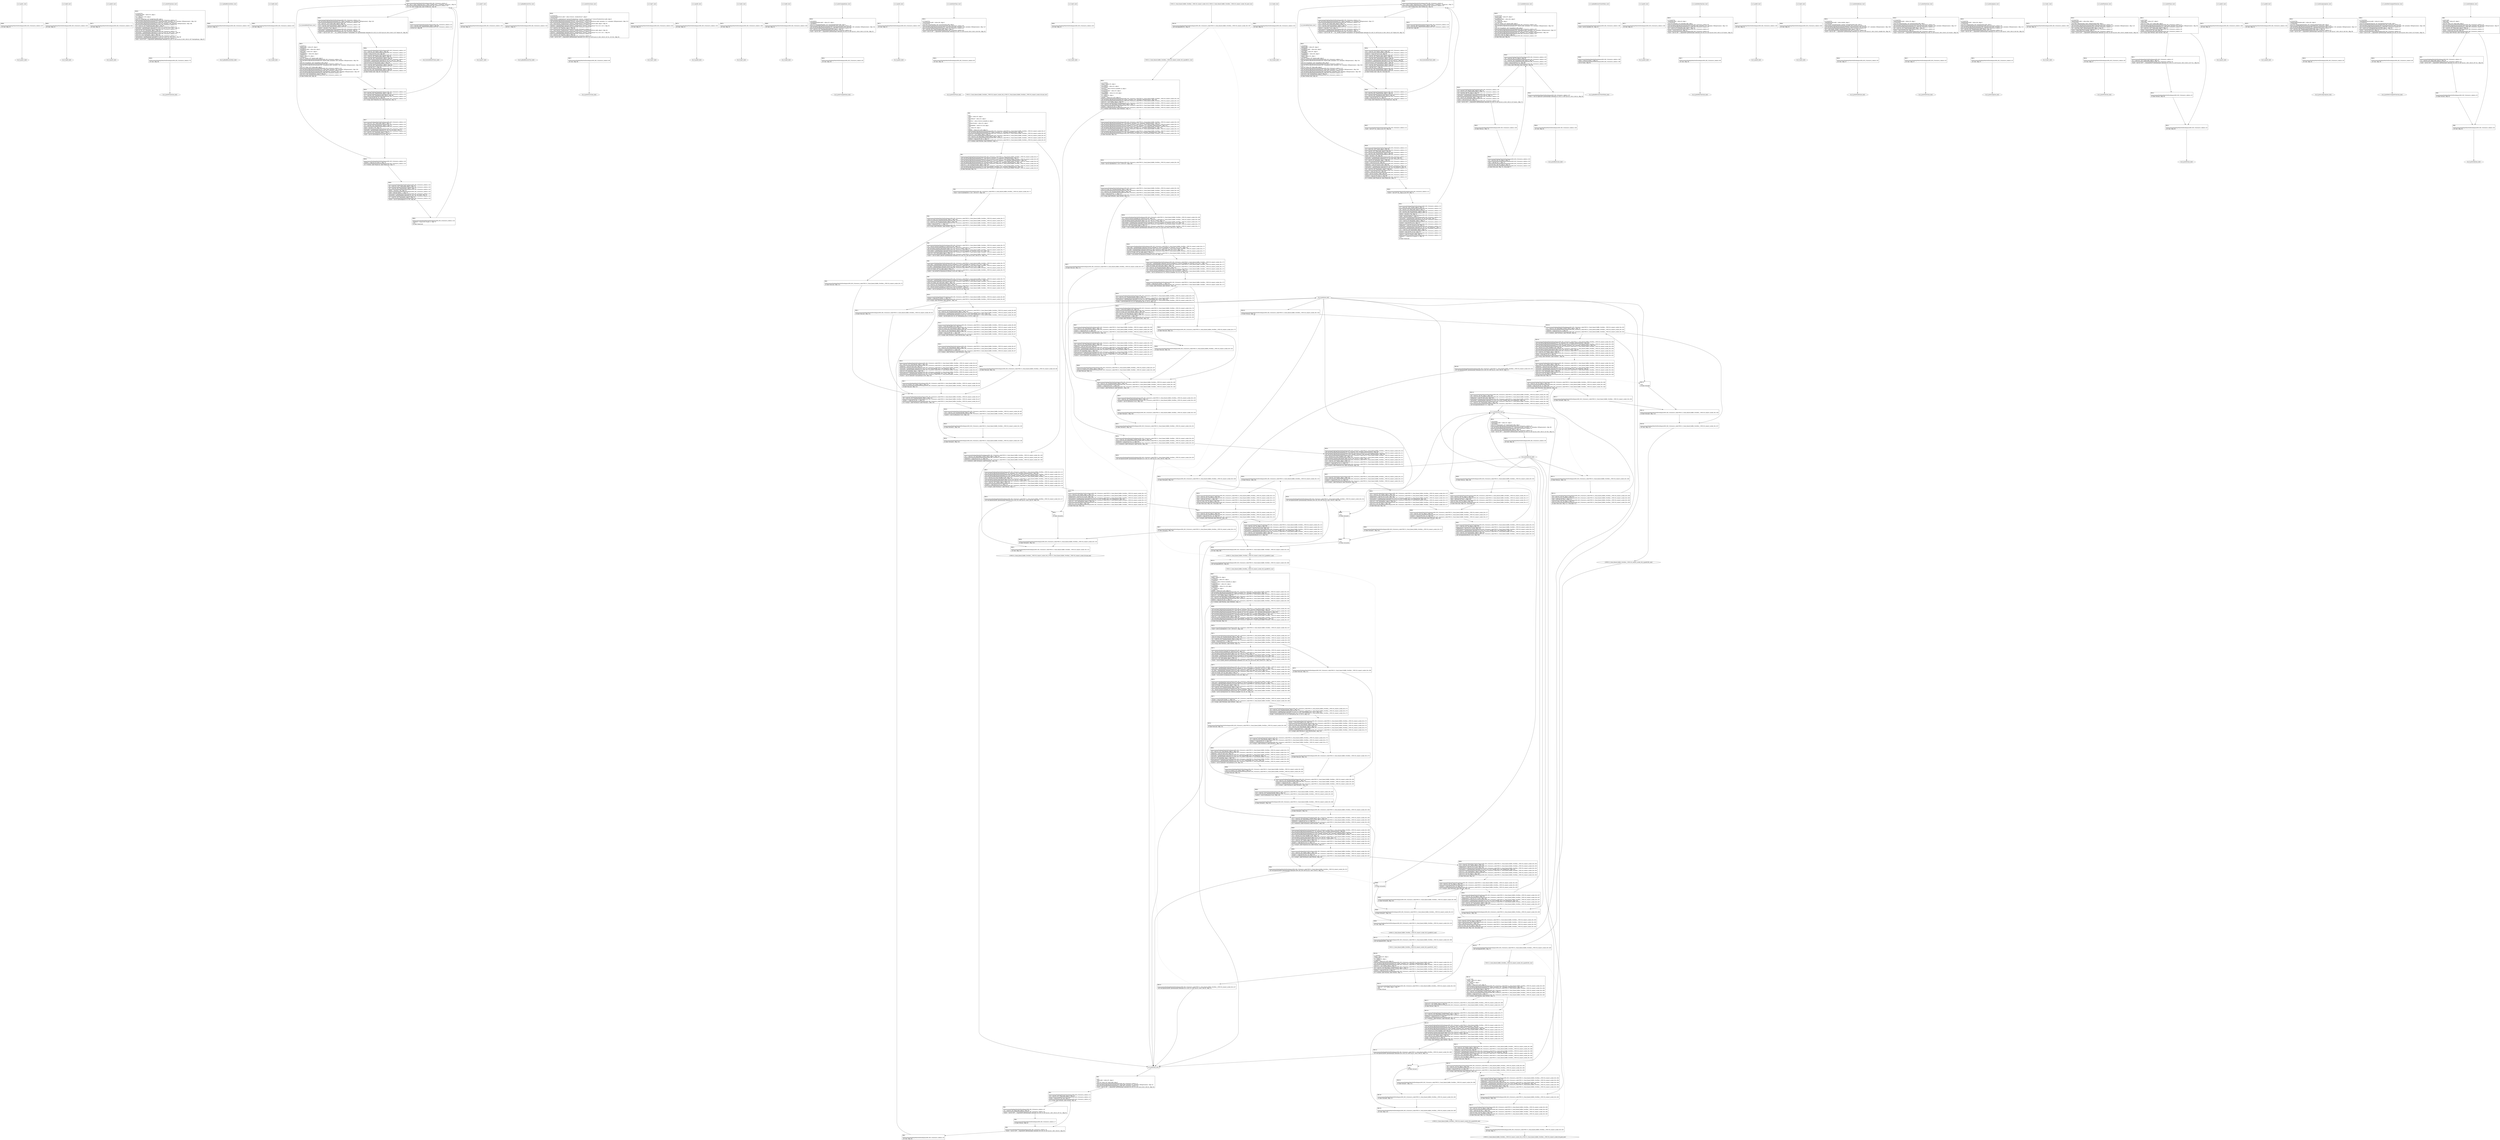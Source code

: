 digraph "icfg graph" {
BBio_ll_good1_end [label="{io_ll_good1_end}"];
BBio_ll_bad6_end [label="{io_ll_bad6_end}"];
BBio_ll_good5_end [label="{io_ll_good5_end}"];
BBio_ll_printWcharLine_end [label="{io_ll_printWcharLine_end}"];
BBio_ll_globalReturnsFalse_end [label="{io_ll_globalReturnsFalse_end}"];
BBio_ll_bad8_end [label="{io_ll_bad8_end}"];
BBio_ll_decodeHexWChars_end [label="{io_ll_decodeHexWChars_end}"];
BBio_ll_good7_end [label="{io_ll_good7_end}"];
BBio_ll_globalReturnsTrue_end [label="{io_ll_globalReturnsTrue_end}"];
BBio_ll_printStructLine_end [label="{io_ll_printStructLine_end}"];
BBio_ll_bad7_end [label="{io_ll_bad7_end}"];
BBio_ll_good6_end [label="{io_ll_good6_end}"];
BBio_ll_bad2_end [label="{io_ll_bad2_end}"];
BBio_ll_bad9_end [label="{io_ll_bad9_end}"];
BBio_ll_printUnsignedLine_end [label="{io_ll_printUnsignedLine_end}"];
BBio_ll_good4_end [label="{io_ll_good4_end}"];
BBio_ll_printSizeTLine_end [label="{io_ll_printSizeTLine_end}"];
BBio_ll_bad5_end [label="{io_ll_bad5_end}"];
BBio_ll_printLine_end [label="{io_ll_printLine_end}"];
BBCWE121_Stack_Based_Buffer_Overflow__CWE129_connect_socket_09_ll_CWE121_Stack_Based_Buffer_Overflow__CWE129_connect_socket_09_bad_end [label="{CWE121_Stack_Based_Buffer_Overflow__CWE129_connect_socket_09_ll_CWE121_Stack_Based_Buffer_Overflow__CWE129_connect_socket_09_bad_end}"];
BBio_ll_bad4_end [label="{io_ll_bad4_end}"];
BBio_ll_decodeHexChars_end [label="{io_ll_decodeHexChars_end}"];
BBio_ll_printBytesLine_end [label="{io_ll_printBytesLine_end}"];
BBio_ll_globalReturnsTrueOrFalse_end [label="{io_ll_globalReturnsTrueOrFalse_end}"];
BBio_ll_good3_end [label="{io_ll_good3_end}"];
BBCWE121_Stack_Based_Buffer_Overflow__CWE129_connect_socket_09_ll_goodG2B1_end [label="{CWE121_Stack_Based_Buffer_Overflow__CWE129_connect_socket_09_ll_goodG2B1_end}"];
BBio_ll_printHexCharLine_end [label="{io_ll_printHexCharLine_end}"];
BBio_ll_good9_end [label="{io_ll_good9_end}"];
BBio_ll_bad3_end [label="{io_ll_bad3_end}"];
BBio_ll_printDoubleLine_end [label="{io_ll_printDoubleLine_end}"];
BBio_ll_printShortLine_end [label="{io_ll_printShortLine_end}"];
BBCWE121_Stack_Based_Buffer_Overflow__CWE129_connect_socket_09_ll_goodB2G1_end [label="{CWE121_Stack_Based_Buffer_Overflow__CWE129_connect_socket_09_ll_goodB2G1_end}"];
BBio_ll_printLongLine_end [label="{io_ll_printLongLine_end}"];
BBio_ll_bad1_end [label="{io_ll_bad1_end}"];
BBCWE121_Stack_Based_Buffer_Overflow__CWE129_connect_socket_09_ll_goodB2G2_end [label="{CWE121_Stack_Based_Buffer_Overflow__CWE129_connect_socket_09_ll_goodB2G2_end}"];
BBio_ll_printFloatLine_end [label="{io_ll_printFloatLine_end}"];
BBio_ll_printWLine_end [label="{io_ll_printWLine_end}"];
BBio_ll_good2_end [label="{io_ll_good2_end}"];
BBio_ll_printIntLine_end [label="{io_ll_printIntLine_end}"];
BBCWE121_Stack_Based_Buffer_Overflow__CWE129_connect_socket_09_ll_CWE121_Stack_Based_Buffer_Overflow__CWE129_connect_socket_09_good_end [label="{CWE121_Stack_Based_Buffer_Overflow__CWE129_connect_socket_09_ll_CWE121_Stack_Based_Buffer_Overflow__CWE129_connect_socket_09_good_end}"];
BBCWE121_Stack_Based_Buffer_Overflow__CWE129_connect_socket_09_ll_goodG2B2_end [label="{CWE121_Stack_Based_Buffer_Overflow__CWE129_connect_socket_09_ll_goodG2B2_end}"];
BBio_ll_good8_end [label="{io_ll_good8_end}"];
BBio_ll_printLongLongLine_end [label="{io_ll_printLongLongLine_end}"];
BBio_ll_printHexUnsignedCharLine_end [label="{io_ll_printHexUnsignedCharLine_end}"];
BBio_ll_printSinkLine_end [label="{io_ll_printSinkLine_end}"];
BBio_ll_good1_start [label="{io_ll_good1_start}", shape=record];
io_ll_good1BB69 [label="{BB69:\l\l/home/raoxue/Desktop/MemVerif/workspace/000_062_524/source_code/io.c:187\l
  ret void, !dbg !52\l
}", shape=record];
BBio_ll_bad6_start [label="{io_ll_bad6_start}", shape=record];
io_ll_bad6BB83 [label="{BB83:\l\l/home/raoxue/Desktop/MemVerif/workspace/000_062_524/source_code/io.c:203\l
  ret void, !dbg !52\l
}", shape=record];
BBio_ll_good5_start [label="{io_ll_good5_start}", shape=record];
io_ll_good5BB73 [label="{BB73:\l\l/home/raoxue/Desktop/MemVerif/workspace/000_062_524/source_code/io.c:191\l
  ret void, !dbg !52\l
}", shape=record];
BBio_ll_printWcharLine_start [label="{io_ll_printWcharLine_start}", shape=record];
io_ll_printWcharLineBB28 [label="{BB28:\l\l/:2725416704\l
  %wideChar.addr = alloca i32, align 4\l
/:2725416704\l
  %s = alloca [2 x i32], align 4\l
/:2725416704\l
  store i32 %wideChar, i32* %wideChar.addr, align 4\l
/home/raoxue/Desktop/MemVerif/workspace/000_062_524/source_code/io.c:70\l
  call void @llvm.dbg.declare(metadata i32* %wideChar.addr, metadata !162, metadata !DIExpression()), !dbg !163\l
/home/raoxue/Desktop/MemVerif/workspace/000_062_524/source_code/io.c:74\l
  call void @llvm.dbg.declare(metadata [2 x i32]* %s, metadata !164, metadata !DIExpression()), !dbg !168\l
/home/raoxue/Desktop/MemVerif/workspace/000_062_524/source_code/io.c:75\l
  %0 = load i32, i32* %wideChar.addr, align 4, !dbg !61\l
/home/raoxue/Desktop/MemVerif/workspace/000_062_524/source_code/io.c:75\l
  %arrayidx = getelementptr inbounds [2 x i32], [2 x i32]* %s, i64 0, i64 0, !dbg !62\l
/home/raoxue/Desktop/MemVerif/workspace/000_062_524/source_code/io.c:75\l
  store i32 %0, i32* %arrayidx, align 4, !dbg !63\l
/home/raoxue/Desktop/MemVerif/workspace/000_062_524/source_code/io.c:76\l
  %arrayidx1 = getelementptr inbounds [2 x i32], [2 x i32]* %s, i64 0, i64 1, !dbg !64\l
/home/raoxue/Desktop/MemVerif/workspace/000_062_524/source_code/io.c:76\l
  store i32 0, i32* %arrayidx1, align 4, !dbg !65\l
/home/raoxue/Desktop/MemVerif/workspace/000_062_524/source_code/io.c:77\l
  %arraydecay = getelementptr inbounds [2 x i32], [2 x i32]* %s, i64 0, i64 0, !dbg !66\l
/home/raoxue/Desktop/MemVerif/workspace/000_062_524/source_code/io.c:77\l
  %call = call i32 (i8*, ...) @printf(i8* getelementptr inbounds ([5 x i8], [5 x i8]* @.str.10, i64 0, i64 0), i32* %arraydecay), !dbg !67\l
}", shape=record];
io_ll_printWcharLineBB28 [label="{BB28:\l\l/:2725416704\l
  %wideChar.addr = alloca i32, align 4\l
/:2725416704\l
  %s = alloca [2 x i32], align 4\l
/:2725416704\l
  store i32 %wideChar, i32* %wideChar.addr, align 4\l
/home/raoxue/Desktop/MemVerif/workspace/000_062_524/source_code/io.c:70\l
  call void @llvm.dbg.declare(metadata i32* %wideChar.addr, metadata !162, metadata !DIExpression()), !dbg !163\l
/home/raoxue/Desktop/MemVerif/workspace/000_062_524/source_code/io.c:74\l
  call void @llvm.dbg.declare(metadata [2 x i32]* %s, metadata !164, metadata !DIExpression()), !dbg !168\l
/home/raoxue/Desktop/MemVerif/workspace/000_062_524/source_code/io.c:75\l
  %0 = load i32, i32* %wideChar.addr, align 4, !dbg !61\l
/home/raoxue/Desktop/MemVerif/workspace/000_062_524/source_code/io.c:75\l
  %arrayidx = getelementptr inbounds [2 x i32], [2 x i32]* %s, i64 0, i64 0, !dbg !62\l
/home/raoxue/Desktop/MemVerif/workspace/000_062_524/source_code/io.c:75\l
  store i32 %0, i32* %arrayidx, align 4, !dbg !63\l
/home/raoxue/Desktop/MemVerif/workspace/000_062_524/source_code/io.c:76\l
  %arrayidx1 = getelementptr inbounds [2 x i32], [2 x i32]* %s, i64 0, i64 1, !dbg !64\l
/home/raoxue/Desktop/MemVerif/workspace/000_062_524/source_code/io.c:76\l
  store i32 0, i32* %arrayidx1, align 4, !dbg !65\l
/home/raoxue/Desktop/MemVerif/workspace/000_062_524/source_code/io.c:77\l
  %arraydecay = getelementptr inbounds [2 x i32], [2 x i32]* %s, i64 0, i64 0, !dbg !66\l
/home/raoxue/Desktop/MemVerif/workspace/000_062_524/source_code/io.c:77\l
  %call = call i32 (i8*, ...) @printf(i8* getelementptr inbounds ([5 x i8], [5 x i8]* @.str.10, i64 0, i64 0), i32* %arraydecay), !dbg !67\l
}", shape=record];
io_ll_printWcharLineBB29 [label="{BB29:\l\l/home/raoxue/Desktop/MemVerif/workspace/000_062_524/source_code/io.c:78\l
  ret void, !dbg !68\l
}", shape=record];
BBio_ll_globalReturnsFalse_start [label="{io_ll_globalReturnsFalse_start}", shape=record];
io_ll_globalReturnsFalseBB66 [label="{BB66:\l\l/home/raoxue/Desktop/MemVerif/workspace/000_062_524/source_code/io.c:163\l
  ret i32 0, !dbg !52\l
}", shape=record];
BBio_ll_bad8_start [label="{io_ll_bad8_start}", shape=record];
io_ll_bad8BB85 [label="{BB85:\l\l/home/raoxue/Desktop/MemVerif/workspace/000_062_524/source_code/io.c:205\l
  ret void, !dbg !52\l
}", shape=record];
BBio_ll_decodeHexWChars_start [label="{io_ll_decodeHexWChars_start}", shape=record];
io_ll_decodeHexWCharsBB55 [label="{BB55:\l\l/:105085512\l
  %bytes.addr = alloca i8*, align 8\l
/:105085512\l
  %numBytes.addr = alloca i64, align 8\l
/:105085512\l
  %hex.addr = alloca i32*, align 8\l
/:105085512\l
  %numWritten = alloca i64, align 8\l
/:105085512\l
  %byte = alloca i32, align 4\l
/:105085512\l
  store i8* %bytes, i8** %bytes.addr, align 8\l
/home/raoxue/Desktop/MemVerif/workspace/000_062_524/source_code/io.c:135\l
  call void @llvm.dbg.declare(metadata i8** %bytes.addr, metadata !290, metadata !DIExpression()), !dbg !291\l
/:135\l
  store i64 %numBytes, i64* %numBytes.addr, align 8\l
/home/raoxue/Desktop/MemVerif/workspace/000_062_524/source_code/io.c:135\l
  call void @llvm.dbg.declare(metadata i64* %numBytes.addr, metadata !292, metadata !DIExpression()), !dbg !293\l
/:135\l
  store i32* %hex, i32** %hex.addr, align 8\l
/home/raoxue/Desktop/MemVerif/workspace/000_062_524/source_code/io.c:135\l
  call void @llvm.dbg.declare(metadata i32** %hex.addr, metadata !294, metadata !DIExpression()), !dbg !295\l
/home/raoxue/Desktop/MemVerif/workspace/000_062_524/source_code/io.c:137\l
  call void @llvm.dbg.declare(metadata i64* %numWritten, metadata !296, metadata !DIExpression()), !dbg !297\l
/home/raoxue/Desktop/MemVerif/workspace/000_062_524/source_code/io.c:137\l
  store i64 0, i64* %numWritten, align 8, !dbg !65\l
/home/raoxue/Desktop/MemVerif/workspace/000_062_524/source_code/io.c:143\l
  br label %while.cond, !dbg !66\l
}", shape=record];
io_ll_decodeHexWCharsBB56 [label="{BB56:\l\l/home/raoxue/Desktop/MemVerif/workspace/000_062_524/source_code/io.c:143\l
  %0 = load i64, i64* %numWritten, align 8, !dbg !67\l
/home/raoxue/Desktop/MemVerif/workspace/000_062_524/source_code/io.c:143\l
  %1 = load i64, i64* %numBytes.addr, align 8, !dbg !68\l
/home/raoxue/Desktop/MemVerif/workspace/000_062_524/source_code/io.c:143\l
  %cmp = icmp ult i64 %0, %1, !dbg !69\l
/home/raoxue/Desktop/MemVerif/workspace/000_062_524/source_code/io.c:143\l
  br i1 %cmp, label %land.lhs.true, label %land.end, !dbg !70\l
}", shape=record];
io_ll_decodeHexWCharsBB57 [label="{BB57:\l\l/home/raoxue/Desktop/MemVerif/workspace/000_062_524/source_code/io.c:143\l
  %2 = load i32*, i32** %hex.addr, align 8, !dbg !71\l
/home/raoxue/Desktop/MemVerif/workspace/000_062_524/source_code/io.c:143\l
  %3 = load i64, i64* %numWritten, align 8, !dbg !72\l
/home/raoxue/Desktop/MemVerif/workspace/000_062_524/source_code/io.c:143\l
  %mul = mul i64 2, %3, !dbg !73\l
/home/raoxue/Desktop/MemVerif/workspace/000_062_524/source_code/io.c:143\l
  %arrayidx = getelementptr inbounds i32, i32* %2, i64 %mul, !dbg !71\l
/home/raoxue/Desktop/MemVerif/workspace/000_062_524/source_code/io.c:143\l
  %4 = load i32, i32* %arrayidx, align 4, !dbg !71\l
/home/raoxue/Desktop/MemVerif/workspace/000_062_524/source_code/io.c:143\l
  %call = call i32 @iswxdigit(i32 %4) #5, !dbg !74\l
}", shape=record];
io_ll_decodeHexWCharsBB57 [label="{BB57:\l\l/home/raoxue/Desktop/MemVerif/workspace/000_062_524/source_code/io.c:143\l
  %2 = load i32*, i32** %hex.addr, align 8, !dbg !71\l
/home/raoxue/Desktop/MemVerif/workspace/000_062_524/source_code/io.c:143\l
  %3 = load i64, i64* %numWritten, align 8, !dbg !72\l
/home/raoxue/Desktop/MemVerif/workspace/000_062_524/source_code/io.c:143\l
  %mul = mul i64 2, %3, !dbg !73\l
/home/raoxue/Desktop/MemVerif/workspace/000_062_524/source_code/io.c:143\l
  %arrayidx = getelementptr inbounds i32, i32* %2, i64 %mul, !dbg !71\l
/home/raoxue/Desktop/MemVerif/workspace/000_062_524/source_code/io.c:143\l
  %4 = load i32, i32* %arrayidx, align 4, !dbg !71\l
/home/raoxue/Desktop/MemVerif/workspace/000_062_524/source_code/io.c:143\l
  %call = call i32 @iswxdigit(i32 %4) #5, !dbg !74\l
}", shape=record];
io_ll_decodeHexWCharsBB59 [label="{BB59:\l\l/home/raoxue/Desktop/MemVerif/workspace/000_062_524/source_code/io.c:143\l
  %tobool = icmp ne i32 %call, 0, !dbg !74\l
/home/raoxue/Desktop/MemVerif/workspace/000_062_524/source_code/io.c:143\l
  br i1 %tobool, label %land.rhs, label %land.end, !dbg !75\l
}", shape=record];
io_ll_decodeHexWCharsBB60 [label="{BB60:\l\l/home/raoxue/Desktop/MemVerif/workspace/000_062_524/source_code/io.c:143\l
  %5 = load i32*, i32** %hex.addr, align 8, !dbg !76\l
/home/raoxue/Desktop/MemVerif/workspace/000_062_524/source_code/io.c:143\l
  %6 = load i64, i64* %numWritten, align 8, !dbg !77\l
/home/raoxue/Desktop/MemVerif/workspace/000_062_524/source_code/io.c:143\l
  %mul1 = mul i64 2, %6, !dbg !78\l
/home/raoxue/Desktop/MemVerif/workspace/000_062_524/source_code/io.c:143\l
  %add = add i64 %mul1, 1, !dbg !79\l
/home/raoxue/Desktop/MemVerif/workspace/000_062_524/source_code/io.c:143\l
  %arrayidx2 = getelementptr inbounds i32, i32* %5, i64 %add, !dbg !76\l
/home/raoxue/Desktop/MemVerif/workspace/000_062_524/source_code/io.c:143\l
  %7 = load i32, i32* %arrayidx2, align 4, !dbg !76\l
/home/raoxue/Desktop/MemVerif/workspace/000_062_524/source_code/io.c:143\l
  %call3 = call i32 @iswxdigit(i32 %7) #5, !dbg !80\l
}", shape=record];
io_ll_decodeHexWCharsBB60 [label="{BB60:\l\l/home/raoxue/Desktop/MemVerif/workspace/000_062_524/source_code/io.c:143\l
  %5 = load i32*, i32** %hex.addr, align 8, !dbg !76\l
/home/raoxue/Desktop/MemVerif/workspace/000_062_524/source_code/io.c:143\l
  %6 = load i64, i64* %numWritten, align 8, !dbg !77\l
/home/raoxue/Desktop/MemVerif/workspace/000_062_524/source_code/io.c:143\l
  %mul1 = mul i64 2, %6, !dbg !78\l
/home/raoxue/Desktop/MemVerif/workspace/000_062_524/source_code/io.c:143\l
  %add = add i64 %mul1, 1, !dbg !79\l
/home/raoxue/Desktop/MemVerif/workspace/000_062_524/source_code/io.c:143\l
  %arrayidx2 = getelementptr inbounds i32, i32* %5, i64 %add, !dbg !76\l
/home/raoxue/Desktop/MemVerif/workspace/000_062_524/source_code/io.c:143\l
  %7 = load i32, i32* %arrayidx2, align 4, !dbg !76\l
/home/raoxue/Desktop/MemVerif/workspace/000_062_524/source_code/io.c:143\l
  %call3 = call i32 @iswxdigit(i32 %7) #5, !dbg !80\l
}", shape=record];
io_ll_decodeHexWCharsBB61 [label="{BB61:\l\l/home/raoxue/Desktop/MemVerif/workspace/000_062_524/source_code/io.c:143\l
  %tobool4 = icmp ne i32 %call3, 0, !dbg !75\l
/:143\l
  br label %land.end\l
}", shape=record];
io_ll_decodeHexWCharsBB58 [label="{BB58:\l\l/home/raoxue/Desktop/MemVerif/workspace/000_062_524/source_code/io.c:0\l
  %8 = phi i1 [ false, %land.lhs.true ], [ false, %while.cond ], [ %tobool4, %land.rhs ], !dbg !81\l
/home/raoxue/Desktop/MemVerif/workspace/000_062_524/source_code/io.c:143\l
  br i1 %8, label %while.body, label %while.end, !dbg !66\l
}", shape=record];
io_ll_decodeHexWCharsBB62 [label="{BB62:\l\l/home/raoxue/Desktop/MemVerif/workspace/000_062_524/source_code/io.c:145\l
  call void @llvm.dbg.declare(metadata i32* %byte, metadata !314, metadata !DIExpression()), !dbg !316\l
/home/raoxue/Desktop/MemVerif/workspace/000_062_524/source_code/io.c:146\l
  %9 = load i32*, i32** %hex.addr, align 8, !dbg !85\l
/home/raoxue/Desktop/MemVerif/workspace/000_062_524/source_code/io.c:146\l
  %10 = load i64, i64* %numWritten, align 8, !dbg !86\l
/home/raoxue/Desktop/MemVerif/workspace/000_062_524/source_code/io.c:146\l
  %mul5 = mul i64 2, %10, !dbg !87\l
/home/raoxue/Desktop/MemVerif/workspace/000_062_524/source_code/io.c:146\l
  %arrayidx6 = getelementptr inbounds i32, i32* %9, i64 %mul5, !dbg !85\l
/home/raoxue/Desktop/MemVerif/workspace/000_062_524/source_code/io.c:146\l
  %call7 = call i32 (i32*, i32*, ...) @__isoc99_swscanf(i32* %arrayidx6, i32* getelementptr inbounds ([5 x i32], [5 x i32]* @.str.16, i64 0, i64 0), i32* %byte) #5, !dbg !88\l
}", shape=record];
io_ll_decodeHexWCharsBB62 [label="{BB62:\l\l/home/raoxue/Desktop/MemVerif/workspace/000_062_524/source_code/io.c:145\l
  call void @llvm.dbg.declare(metadata i32* %byte, metadata !314, metadata !DIExpression()), !dbg !316\l
/home/raoxue/Desktop/MemVerif/workspace/000_062_524/source_code/io.c:146\l
  %9 = load i32*, i32** %hex.addr, align 8, !dbg !85\l
/home/raoxue/Desktop/MemVerif/workspace/000_062_524/source_code/io.c:146\l
  %10 = load i64, i64* %numWritten, align 8, !dbg !86\l
/home/raoxue/Desktop/MemVerif/workspace/000_062_524/source_code/io.c:146\l
  %mul5 = mul i64 2, %10, !dbg !87\l
/home/raoxue/Desktop/MemVerif/workspace/000_062_524/source_code/io.c:146\l
  %arrayidx6 = getelementptr inbounds i32, i32* %9, i64 %mul5, !dbg !85\l
/home/raoxue/Desktop/MemVerif/workspace/000_062_524/source_code/io.c:146\l
  %call7 = call i32 (i32*, i32*, ...) @__isoc99_swscanf(i32* %arrayidx6, i32* getelementptr inbounds ([5 x i32], [5 x i32]* @.str.16, i64 0, i64 0), i32* %byte) #5, !dbg !88\l
}", shape=record];
io_ll_decodeHexWCharsBB64 [label="{BB64:\l\l/home/raoxue/Desktop/MemVerif/workspace/000_062_524/source_code/io.c:147\l
  %11 = load i32, i32* %byte, align 4, !dbg !89\l
/home/raoxue/Desktop/MemVerif/workspace/000_062_524/source_code/io.c:147\l
  %conv = trunc i32 %11 to i8, !dbg !90\l
/home/raoxue/Desktop/MemVerif/workspace/000_062_524/source_code/io.c:147\l
  %12 = load i8*, i8** %bytes.addr, align 8, !dbg !91\l
/home/raoxue/Desktop/MemVerif/workspace/000_062_524/source_code/io.c:147\l
  %13 = load i64, i64* %numWritten, align 8, !dbg !92\l
/home/raoxue/Desktop/MemVerif/workspace/000_062_524/source_code/io.c:147\l
  %arrayidx8 = getelementptr inbounds i8, i8* %12, i64 %13, !dbg !91\l
/home/raoxue/Desktop/MemVerif/workspace/000_062_524/source_code/io.c:147\l
  store i8 %conv, i8* %arrayidx8, align 1, !dbg !93\l
/home/raoxue/Desktop/MemVerif/workspace/000_062_524/source_code/io.c:148\l
  %14 = load i64, i64* %numWritten, align 8, !dbg !94\l
/home/raoxue/Desktop/MemVerif/workspace/000_062_524/source_code/io.c:148\l
  %inc = add i64 %14, 1, !dbg !94\l
/home/raoxue/Desktop/MemVerif/workspace/000_062_524/source_code/io.c:148\l
  store i64 %inc, i64* %numWritten, align 8, !dbg !94\l
/home/raoxue/Desktop/MemVerif/workspace/000_062_524/source_code/io.c:143\l
  br label %while.cond, !dbg !66, !llvm.loop !95\l
}", shape=record];
io_ll_decodeHexWCharsBB63 [label="{BB63:\l\l/home/raoxue/Desktop/MemVerif/workspace/000_062_524/source_code/io.c:151\l
  %15 = load i64, i64* %numWritten, align 8, !dbg !98\l
/home/raoxue/Desktop/MemVerif/workspace/000_062_524/source_code/io.c:151\l
  ret i64 %15, !dbg !99\l
}", shape=record];
BBio_ll_good7_start [label="{io_ll_good7_start}", shape=record];
io_ll_good7BB75 [label="{BB75:\l\l/home/raoxue/Desktop/MemVerif/workspace/000_062_524/source_code/io.c:193\l
  ret void, !dbg !52\l
}", shape=record];
BBio_ll_globalReturnsTrue_start [label="{io_ll_globalReturnsTrue_start}", shape=record];
io_ll_globalReturnsTrueBB65 [label="{BB65:\l\l/home/raoxue/Desktop/MemVerif/workspace/000_062_524/source_code/io.c:158\l
  ret i32 1, !dbg !52\l
}", shape=record];
BBio_ll_printStructLine_start [label="{io_ll_printStructLine_start}", shape=record];
io_ll_printStructLineBB36 [label="{BB36:\l\l/:2725416704\l
  %structTwoIntsStruct.addr = alloca %struct._twoIntsStruct*, align 8\l
/:2725416704\l
  store %struct._twoIntsStruct* %structTwoIntsStruct, %struct._twoIntsStruct** %structTwoIntsStruct.addr, align 8\l
/home/raoxue/Desktop/MemVerif/workspace/000_062_524/source_code/io.c:95\l
  call void @llvm.dbg.declare(metadata %struct._twoIntsStruct** %structTwoIntsStruct.addr, metadata !212, metadata !DIExpression()), !dbg !213\l
/home/raoxue/Desktop/MemVerif/workspace/000_062_524/source_code/io.c:97\l
  %0 = load %struct._twoIntsStruct*, %struct._twoIntsStruct** %structTwoIntsStruct.addr, align 8, !dbg !61\l
/home/raoxue/Desktop/MemVerif/workspace/000_062_524/source_code/io.c:97\l
  %intOne = getelementptr inbounds %struct._twoIntsStruct, %struct._twoIntsStruct* %0, i32 0, i32 0, !dbg !62\l
/home/raoxue/Desktop/MemVerif/workspace/000_062_524/source_code/io.c:97\l
  %1 = load i32, i32* %intOne, align 4, !dbg !62\l
/home/raoxue/Desktop/MemVerif/workspace/000_062_524/source_code/io.c:97\l
  %2 = load %struct._twoIntsStruct*, %struct._twoIntsStruct** %structTwoIntsStruct.addr, align 8, !dbg !63\l
/home/raoxue/Desktop/MemVerif/workspace/000_062_524/source_code/io.c:97\l
  %intTwo = getelementptr inbounds %struct._twoIntsStruct, %struct._twoIntsStruct* %2, i32 0, i32 1, !dbg !64\l
/home/raoxue/Desktop/MemVerif/workspace/000_062_524/source_code/io.c:97\l
  %3 = load i32, i32* %intTwo, align 4, !dbg !64\l
/home/raoxue/Desktop/MemVerif/workspace/000_062_524/source_code/io.c:97\l
  %call = call i32 (i8*, ...) @printf(i8* getelementptr inbounds ([10 x i8], [10 x i8]* @.str.13, i64 0, i64 0), i32 %1, i32 %3), !dbg !65\l
}", shape=record];
io_ll_printStructLineBB36 [label="{BB36:\l\l/:2725416704\l
  %structTwoIntsStruct.addr = alloca %struct._twoIntsStruct*, align 8\l
/:2725416704\l
  store %struct._twoIntsStruct* %structTwoIntsStruct, %struct._twoIntsStruct** %structTwoIntsStruct.addr, align 8\l
/home/raoxue/Desktop/MemVerif/workspace/000_062_524/source_code/io.c:95\l
  call void @llvm.dbg.declare(metadata %struct._twoIntsStruct** %structTwoIntsStruct.addr, metadata !212, metadata !DIExpression()), !dbg !213\l
/home/raoxue/Desktop/MemVerif/workspace/000_062_524/source_code/io.c:97\l
  %0 = load %struct._twoIntsStruct*, %struct._twoIntsStruct** %structTwoIntsStruct.addr, align 8, !dbg !61\l
/home/raoxue/Desktop/MemVerif/workspace/000_062_524/source_code/io.c:97\l
  %intOne = getelementptr inbounds %struct._twoIntsStruct, %struct._twoIntsStruct* %0, i32 0, i32 0, !dbg !62\l
/home/raoxue/Desktop/MemVerif/workspace/000_062_524/source_code/io.c:97\l
  %1 = load i32, i32* %intOne, align 4, !dbg !62\l
/home/raoxue/Desktop/MemVerif/workspace/000_062_524/source_code/io.c:97\l
  %2 = load %struct._twoIntsStruct*, %struct._twoIntsStruct** %structTwoIntsStruct.addr, align 8, !dbg !63\l
/home/raoxue/Desktop/MemVerif/workspace/000_062_524/source_code/io.c:97\l
  %intTwo = getelementptr inbounds %struct._twoIntsStruct, %struct._twoIntsStruct* %2, i32 0, i32 1, !dbg !64\l
/home/raoxue/Desktop/MemVerif/workspace/000_062_524/source_code/io.c:97\l
  %3 = load i32, i32* %intTwo, align 4, !dbg !64\l
/home/raoxue/Desktop/MemVerif/workspace/000_062_524/source_code/io.c:97\l
  %call = call i32 (i8*, ...) @printf(i8* getelementptr inbounds ([10 x i8], [10 x i8]* @.str.13, i64 0, i64 0), i32 %1, i32 %3), !dbg !65\l
}", shape=record];
io_ll_printStructLineBB37 [label="{BB37:\l\l/home/raoxue/Desktop/MemVerif/workspace/000_062_524/source_code/io.c:98\l
  ret void, !dbg !66\l
}", shape=record];
BBio_ll_bad7_start [label="{io_ll_bad7_start}", shape=record];
io_ll_bad7BB84 [label="{BB84:\l\l/home/raoxue/Desktop/MemVerif/workspace/000_062_524/source_code/io.c:204\l
  ret void, !dbg !52\l
}", shape=record];
BBio_ll_good6_start [label="{io_ll_good6_start}", shape=record];
io_ll_good6BB74 [label="{BB74:\l\l/home/raoxue/Desktop/MemVerif/workspace/000_062_524/source_code/io.c:192\l
  ret void, !dbg !52\l
}", shape=record];
BBio_ll_bad2_start [label="{io_ll_bad2_start}", shape=record];
io_ll_bad2BB79 [label="{BB79:\l\l/home/raoxue/Desktop/MemVerif/workspace/000_062_524/source_code/io.c:199\l
  ret void, !dbg !52\l
}", shape=record];
BBio_ll_bad9_start [label="{io_ll_bad9_start}", shape=record];
io_ll_bad9BB86 [label="{BB86:\l\l/home/raoxue/Desktop/MemVerif/workspace/000_062_524/source_code/io.c:206\l
  ret void, !dbg !52\l
}", shape=record];
BBio_ll_printUnsignedLine_start [label="{io_ll_printUnsignedLine_start}", shape=record];
io_ll_printUnsignedLineBB30 [label="{BB30:\l\l/:105246552\l
  %unsignedNumber.addr = alloca i32, align 4\l
/:105246552\l
  store i32 %unsignedNumber, i32* %unsignedNumber.addr, align 4\l
/home/raoxue/Desktop/MemVerif/workspace/000_062_524/source_code/io.c:80\l
  call void @llvm.dbg.declare(metadata i32* %unsignedNumber.addr, metadata !180, metadata !DIExpression()), !dbg !181\l
/home/raoxue/Desktop/MemVerif/workspace/000_062_524/source_code/io.c:82\l
  %0 = load i32, i32* %unsignedNumber.addr, align 4, !dbg !54\l
/home/raoxue/Desktop/MemVerif/workspace/000_062_524/source_code/io.c:82\l
  %call = call i32 (i8*, ...) @printf(i8* getelementptr inbounds ([4 x i8], [4 x i8]* @.str.11, i64 0, i64 0), i32 %0), !dbg !55\l
}", shape=record];
io_ll_printUnsignedLineBB30 [label="{BB30:\l\l/:105246552\l
  %unsignedNumber.addr = alloca i32, align 4\l
/:105246552\l
  store i32 %unsignedNumber, i32* %unsignedNumber.addr, align 4\l
/home/raoxue/Desktop/MemVerif/workspace/000_062_524/source_code/io.c:80\l
  call void @llvm.dbg.declare(metadata i32* %unsignedNumber.addr, metadata !180, metadata !DIExpression()), !dbg !181\l
/home/raoxue/Desktop/MemVerif/workspace/000_062_524/source_code/io.c:82\l
  %0 = load i32, i32* %unsignedNumber.addr, align 4, !dbg !54\l
/home/raoxue/Desktop/MemVerif/workspace/000_062_524/source_code/io.c:82\l
  %call = call i32 (i8*, ...) @printf(i8* getelementptr inbounds ([4 x i8], [4 x i8]* @.str.11, i64 0, i64 0), i32 %0), !dbg !55\l
}", shape=record];
io_ll_printUnsignedLineBB31 [label="{BB31:\l\l/home/raoxue/Desktop/MemVerif/workspace/000_062_524/source_code/io.c:83\l
  ret void, !dbg !56\l
}", shape=record];
BBio_ll_good4_start [label="{io_ll_good4_start}", shape=record];
io_ll_good4BB72 [label="{BB72:\l\l/home/raoxue/Desktop/MemVerif/workspace/000_062_524/source_code/io.c:190\l
  ret void, !dbg !52\l
}", shape=record];
BBio_ll_printSizeTLine_start [label="{io_ll_printSizeTLine_start}", shape=record];
io_ll_printSizeTLineBB24 [label="{BB24:\l\l/:2725416704\l
  %sizeTNumber.addr = alloca i64, align 8\l
/:2725416704\l
  store i64 %sizeTNumber, i64* %sizeTNumber.addr, align 8\l
/home/raoxue/Desktop/MemVerif/workspace/000_062_524/source_code/io.c:60\l
  call void @llvm.dbg.declare(metadata i64* %sizeTNumber.addr, metadata !146, metadata !DIExpression()), !dbg !147\l
/home/raoxue/Desktop/MemVerif/workspace/000_062_524/source_code/io.c:62\l
  %0 = load i64, i64* %sizeTNumber.addr, align 8, !dbg !57\l
/home/raoxue/Desktop/MemVerif/workspace/000_062_524/source_code/io.c:62\l
  %call = call i32 (i8*, ...) @printf(i8* getelementptr inbounds ([5 x i8], [5 x i8]* @.str.8, i64 0, i64 0), i64 %0), !dbg !58\l
}", shape=record];
io_ll_printSizeTLineBB24 [label="{BB24:\l\l/:2725416704\l
  %sizeTNumber.addr = alloca i64, align 8\l
/:2725416704\l
  store i64 %sizeTNumber, i64* %sizeTNumber.addr, align 8\l
/home/raoxue/Desktop/MemVerif/workspace/000_062_524/source_code/io.c:60\l
  call void @llvm.dbg.declare(metadata i64* %sizeTNumber.addr, metadata !146, metadata !DIExpression()), !dbg !147\l
/home/raoxue/Desktop/MemVerif/workspace/000_062_524/source_code/io.c:62\l
  %0 = load i64, i64* %sizeTNumber.addr, align 8, !dbg !57\l
/home/raoxue/Desktop/MemVerif/workspace/000_062_524/source_code/io.c:62\l
  %call = call i32 (i8*, ...) @printf(i8* getelementptr inbounds ([5 x i8], [5 x i8]* @.str.8, i64 0, i64 0), i64 %0), !dbg !58\l
}", shape=record];
io_ll_printSizeTLineBB25 [label="{BB25:\l\l/home/raoxue/Desktop/MemVerif/workspace/000_062_524/source_code/io.c:63\l
  ret void, !dbg !59\l
}", shape=record];
BBio_ll_bad5_start [label="{io_ll_bad5_start}", shape=record];
io_ll_bad5BB82 [label="{BB82:\l\l/home/raoxue/Desktop/MemVerif/workspace/000_062_524/source_code/io.c:202\l
  ret void, !dbg !52\l
}", shape=record];
BBio_ll_printLine_start [label="{io_ll_printLine_start}", shape=record];
io_ll_printLineBB0 [label="{BB0:\l\l/:415\l
  %line.addr = alloca i8*, align 8\l
/:415\l
  store i8* %line, i8** %line.addr, align 8\l
/home/raoxue/Desktop/MemVerif/workspace/000_062_524/source_code/io.c:11\l
  call void @llvm.dbg.declare(metadata i8** %line.addr, metadata !52, metadata !DIExpression()), !dbg !53\l
/home/raoxue/Desktop/MemVerif/workspace/000_062_524/source_code/io.c:13\l
  %call = call i32 (i8*, ...) @printf(i8* getelementptr inbounds ([9 x i8], [9 x i8]* @.str, i64 0, i64 0)), !dbg !54\l
}", shape=record];
io_ll_printLineBB0 [label="{BB0:\l\l/:415\l
  %line.addr = alloca i8*, align 8\l
/:415\l
  store i8* %line, i8** %line.addr, align 8\l
/home/raoxue/Desktop/MemVerif/workspace/000_062_524/source_code/io.c:11\l
  call void @llvm.dbg.declare(metadata i8** %line.addr, metadata !52, metadata !DIExpression()), !dbg !53\l
/home/raoxue/Desktop/MemVerif/workspace/000_062_524/source_code/io.c:13\l
  %call = call i32 (i8*, ...) @printf(i8* getelementptr inbounds ([9 x i8], [9 x i8]* @.str, i64 0, i64 0)), !dbg !54\l
}", shape=record];
io_ll_printLineBB1 [label="{BB1:\l\l/home/raoxue/Desktop/MemVerif/workspace/000_062_524/source_code/io.c:14\l
  %0 = load i8*, i8** %line.addr, align 8, !dbg !55\l
/home/raoxue/Desktop/MemVerif/workspace/000_062_524/source_code/io.c:14\l
  %cmp = icmp ne i8* %0, null, !dbg !57\l
/home/raoxue/Desktop/MemVerif/workspace/000_062_524/source_code/io.c:14\l
  br i1 %cmp, label %if.then, label %if.end, !dbg !58\l
}", shape=record];
io_ll_printLineBB2 [label="{BB2:\l\l/home/raoxue/Desktop/MemVerif/workspace/000_062_524/source_code/io.c:16\l
  %1 = load i8*, i8** %line.addr, align 8, !dbg !59\l
/home/raoxue/Desktop/MemVerif/workspace/000_062_524/source_code/io.c:16\l
  %call1 = call i32 (i8*, ...) @printf(i8* getelementptr inbounds ([4 x i8], [4 x i8]* @.str.1, i64 0, i64 0), i8* %1), !dbg !61\l
}", shape=record];
io_ll_printLineBB2 [label="{BB2:\l\l/home/raoxue/Desktop/MemVerif/workspace/000_062_524/source_code/io.c:16\l
  %1 = load i8*, i8** %line.addr, align 8, !dbg !59\l
/home/raoxue/Desktop/MemVerif/workspace/000_062_524/source_code/io.c:16\l
  %call1 = call i32 (i8*, ...) @printf(i8* getelementptr inbounds ([4 x i8], [4 x i8]* @.str.1, i64 0, i64 0), i8* %1), !dbg !61\l
}", shape=record];
io_ll_printLineBB4 [label="{BB4:\l\l/home/raoxue/Desktop/MemVerif/workspace/000_062_524/source_code/io.c:17\l
  br label %if.end, !dbg !62\l
}", shape=record];
io_ll_printLineBB3 [label="{BB3:\l\l/home/raoxue/Desktop/MemVerif/workspace/000_062_524/source_code/io.c:18\l
  %call2 = call i32 (i8*, ...) @printf(i8* getelementptr inbounds ([9 x i8], [9 x i8]* @.str.2, i64 0, i64 0)), !dbg !63\l
}", shape=record];
io_ll_printLineBB3 [label="{BB3:\l\l/home/raoxue/Desktop/MemVerif/workspace/000_062_524/source_code/io.c:18\l
  %call2 = call i32 (i8*, ...) @printf(i8* getelementptr inbounds ([9 x i8], [9 x i8]* @.str.2, i64 0, i64 0)), !dbg !63\l
}", shape=record];
io_ll_printLineBB5 [label="{BB5:\l\l/home/raoxue/Desktop/MemVerif/workspace/000_062_524/source_code/io.c:19\l
  ret void, !dbg !64\l
}", shape=record];
BBCWE121_Stack_Based_Buffer_Overflow__CWE129_connect_socket_09_ll_CWE121_Stack_Based_Buffer_Overflow__CWE129_connect_socket_09_bad_start [label="{CWE121_Stack_Based_Buffer_Overflow__CWE129_connect_socket_09_ll_CWE121_Stack_Based_Buffer_Overflow__CWE129_connect_socket_09_bad_start}", shape=record];
CWE121_Stack_Based_Buffer_Overflow__CWE129_connect_socket_09_ll_CWE121_Stack_Based_Buffer_Overflow__CWE129_connect_socket_09_badBB0 [label="{BB0:\l\l/:415\l
  %data = alloca i32, align 4\l
/:415\l
  %recvResult = alloca i32, align 4\l
/:415\l
  %service = alloca %struct.sockaddr_in, align 4\l
/:415\l
  %connectSocket = alloca i32, align 4\l
/:415\l
  %inputBuffer = alloca [14 x i8], align 1\l
/:415\l
  %i = alloca i32, align 4\l
/:415\l
  %buffer = alloca [10 x i32], align 16\l
/home/raoxue/Desktop/MemVerif/workspace/000_062_524/source_code/CWE121_Stack_Based_Buffer_Overflow__CWE129_connect_socket_09.c:47\l
  call void @llvm.dbg.declare(metadata i32* %data, metadata !67, metadata !DIExpression()), !dbg !69\l
/home/raoxue/Desktop/MemVerif/workspace/000_062_524/source_code/CWE121_Stack_Based_Buffer_Overflow__CWE129_connect_socket_09.c:49\l
  store i32 -1, i32* %data, align 4, !dbg !70\l
/home/raoxue/Desktop/MemVerif/workspace/000_062_524/source_code/CWE121_Stack_Based_Buffer_Overflow__CWE129_connect_socket_09.c:50\l
  %0 = load i32, i32* @GLOBAL_CONST_TRUE, align 4, !dbg !71\l
/home/raoxue/Desktop/MemVerif/workspace/000_062_524/source_code/CWE121_Stack_Based_Buffer_Overflow__CWE129_connect_socket_09.c:50\l
  %tobool = icmp ne i32 %0, 0, !dbg !71\l
/home/raoxue/Desktop/MemVerif/workspace/000_062_524/source_code/CWE121_Stack_Based_Buffer_Overflow__CWE129_connect_socket_09.c:50\l
  br i1 %tobool, label %if.then, label %if.end22, !dbg !73\l
}", shape=record];
CWE121_Stack_Based_Buffer_Overflow__CWE129_connect_socket_09_ll_CWE121_Stack_Based_Buffer_Overflow__CWE129_connect_socket_09_badBB1 [label="{BB1:\l\l/home/raoxue/Desktop/MemVerif/workspace/000_062_524/source_code/CWE121_Stack_Based_Buffer_Overflow__CWE129_connect_socket_09.c:57\l
  call void @llvm.dbg.declare(metadata i32* %recvResult, metadata !74, metadata !DIExpression()), !dbg !77\l
/home/raoxue/Desktop/MemVerif/workspace/000_062_524/source_code/CWE121_Stack_Based_Buffer_Overflow__CWE129_connect_socket_09.c:58\l
  call void @llvm.dbg.declare(metadata %struct.sockaddr_in* %service, metadata !78, metadata !DIExpression()), !dbg !100\l
/home/raoxue/Desktop/MemVerif/workspace/000_062_524/source_code/CWE121_Stack_Based_Buffer_Overflow__CWE129_connect_socket_09.c:59\l
  call void @llvm.dbg.declare(metadata i32* %connectSocket, metadata !101, metadata !DIExpression()), !dbg !102\l
/home/raoxue/Desktop/MemVerif/workspace/000_062_524/source_code/CWE121_Stack_Based_Buffer_Overflow__CWE129_connect_socket_09.c:59\l
  store i32 -1, i32* %connectSocket, align 4, !dbg !102\l
/home/raoxue/Desktop/MemVerif/workspace/000_062_524/source_code/CWE121_Stack_Based_Buffer_Overflow__CWE129_connect_socket_09.c:60\l
  call void @llvm.dbg.declare(metadata [14 x i8]* %inputBuffer, metadata !103, metadata !DIExpression()), !dbg !104\l
/home/raoxue/Desktop/MemVerif/workspace/000_062_524/source_code/CWE121_Stack_Based_Buffer_Overflow__CWE129_connect_socket_09.c:61\l
  br label %do.body, !dbg !105\l
}", shape=record];
CWE121_Stack_Based_Buffer_Overflow__CWE129_connect_socket_09_ll_CWE121_Stack_Based_Buffer_Overflow__CWE129_connect_socket_09_badBB3 [label="{BB3:\l\l/home/raoxue/Desktop/MemVerif/workspace/000_062_524/source_code/CWE121_Stack_Based_Buffer_Overflow__CWE129_connect_socket_09.c:71\l
  %call = call i32 @socket(i32 2, i32 1, i32 6) #7, !dbg !106\l
}", shape=record];
CWE121_Stack_Based_Buffer_Overflow__CWE129_connect_socket_09_ll_CWE121_Stack_Based_Buffer_Overflow__CWE129_connect_socket_09_badBB3 [label="{BB3:\l\l/home/raoxue/Desktop/MemVerif/workspace/000_062_524/source_code/CWE121_Stack_Based_Buffer_Overflow__CWE129_connect_socket_09.c:71\l
  %call = call i32 @socket(i32 2, i32 1, i32 6) #7, !dbg !106\l
}", shape=record];
CWE121_Stack_Based_Buffer_Overflow__CWE129_connect_socket_09_ll_CWE121_Stack_Based_Buffer_Overflow__CWE129_connect_socket_09_badBB4 [label="{BB4:\l\l/home/raoxue/Desktop/MemVerif/workspace/000_062_524/source_code/CWE121_Stack_Based_Buffer_Overflow__CWE129_connect_socket_09.c:71\l
  store i32 %call, i32* %connectSocket, align 4, !dbg !108\l
/home/raoxue/Desktop/MemVerif/workspace/000_062_524/source_code/CWE121_Stack_Based_Buffer_Overflow__CWE129_connect_socket_09.c:72\l
  %1 = load i32, i32* %connectSocket, align 4, !dbg !109\l
/home/raoxue/Desktop/MemVerif/workspace/000_062_524/source_code/CWE121_Stack_Based_Buffer_Overflow__CWE129_connect_socket_09.c:72\l
  %cmp = icmp eq i32 %1, -1, !dbg !111\l
/home/raoxue/Desktop/MemVerif/workspace/000_062_524/source_code/CWE121_Stack_Based_Buffer_Overflow__CWE129_connect_socket_09.c:72\l
  br i1 %cmp, label %if.then1, label %if.end, !dbg !112\l
}", shape=record];
CWE121_Stack_Based_Buffer_Overflow__CWE129_connect_socket_09_ll_CWE121_Stack_Based_Buffer_Overflow__CWE129_connect_socket_09_badBB5 [label="{BB5:\l\l/home/raoxue/Desktop/MemVerif/workspace/000_062_524/source_code/CWE121_Stack_Based_Buffer_Overflow__CWE129_connect_socket_09.c:74\l
  br label %do.end, !dbg !113\l
}", shape=record];
CWE121_Stack_Based_Buffer_Overflow__CWE129_connect_socket_09_ll_CWE121_Stack_Based_Buffer_Overflow__CWE129_connect_socket_09_badBB6 [label="{BB6:\l\l/home/raoxue/Desktop/MemVerif/workspace/000_062_524/source_code/CWE121_Stack_Based_Buffer_Overflow__CWE129_connect_socket_09.c:76\l
  %2 = bitcast %struct.sockaddr_in* %service to i8*, !dbg !115\l
/home/raoxue/Desktop/MemVerif/workspace/000_062_524/source_code/CWE121_Stack_Based_Buffer_Overflow__CWE129_connect_socket_09.c:76\l
  call void @llvm.memset.p0i8.i64(i8* align 4 %2, i8 0, i64 16, i1 false), !dbg !115\l
/home/raoxue/Desktop/MemVerif/workspace/000_062_524/source_code/CWE121_Stack_Based_Buffer_Overflow__CWE129_connect_socket_09.c:77\l
  %sin_family = getelementptr inbounds %struct.sockaddr_in, %struct.sockaddr_in* %service, i32 0, i32 0, !dbg !116\l
/home/raoxue/Desktop/MemVerif/workspace/000_062_524/source_code/CWE121_Stack_Based_Buffer_Overflow__CWE129_connect_socket_09.c:77\l
  store i16 2, i16* %sin_family, align 4, !dbg !117\l
/home/raoxue/Desktop/MemVerif/workspace/000_062_524/source_code/CWE121_Stack_Based_Buffer_Overflow__CWE129_connect_socket_09.c:78\l
  %call2 = call i32 @inet_addr(i8* getelementptr inbounds ([10 x i8], [10 x i8]* @.str, i64 0, i64 0)) #7, !dbg !118\l
}", shape=record];
CWE121_Stack_Based_Buffer_Overflow__CWE129_connect_socket_09_ll_CWE121_Stack_Based_Buffer_Overflow__CWE129_connect_socket_09_badBB6 [label="{BB6:\l\l/home/raoxue/Desktop/MemVerif/workspace/000_062_524/source_code/CWE121_Stack_Based_Buffer_Overflow__CWE129_connect_socket_09.c:76\l
  %2 = bitcast %struct.sockaddr_in* %service to i8*, !dbg !115\l
/home/raoxue/Desktop/MemVerif/workspace/000_062_524/source_code/CWE121_Stack_Based_Buffer_Overflow__CWE129_connect_socket_09.c:76\l
  call void @llvm.memset.p0i8.i64(i8* align 4 %2, i8 0, i64 16, i1 false), !dbg !115\l
/home/raoxue/Desktop/MemVerif/workspace/000_062_524/source_code/CWE121_Stack_Based_Buffer_Overflow__CWE129_connect_socket_09.c:77\l
  %sin_family = getelementptr inbounds %struct.sockaddr_in, %struct.sockaddr_in* %service, i32 0, i32 0, !dbg !116\l
/home/raoxue/Desktop/MemVerif/workspace/000_062_524/source_code/CWE121_Stack_Based_Buffer_Overflow__CWE129_connect_socket_09.c:77\l
  store i16 2, i16* %sin_family, align 4, !dbg !117\l
/home/raoxue/Desktop/MemVerif/workspace/000_062_524/source_code/CWE121_Stack_Based_Buffer_Overflow__CWE129_connect_socket_09.c:78\l
  %call2 = call i32 @inet_addr(i8* getelementptr inbounds ([10 x i8], [10 x i8]* @.str, i64 0, i64 0)) #7, !dbg !118\l
}", shape=record];
CWE121_Stack_Based_Buffer_Overflow__CWE129_connect_socket_09_ll_CWE121_Stack_Based_Buffer_Overflow__CWE129_connect_socket_09_badBB8 [label="{BB8:\l\l/home/raoxue/Desktop/MemVerif/workspace/000_062_524/source_code/CWE121_Stack_Based_Buffer_Overflow__CWE129_connect_socket_09.c:78\l
  %sin_addr = getelementptr inbounds %struct.sockaddr_in, %struct.sockaddr_in* %service, i32 0, i32 2, !dbg !119\l
/home/raoxue/Desktop/MemVerif/workspace/000_062_524/source_code/CWE121_Stack_Based_Buffer_Overflow__CWE129_connect_socket_09.c:78\l
  %s_addr = getelementptr inbounds %struct.in_addr, %struct.in_addr* %sin_addr, i32 0, i32 0, !dbg !120\l
/home/raoxue/Desktop/MemVerif/workspace/000_062_524/source_code/CWE121_Stack_Based_Buffer_Overflow__CWE129_connect_socket_09.c:78\l
  store i32 %call2, i32* %s_addr, align 4, !dbg !121\l
/home/raoxue/Desktop/MemVerif/workspace/000_062_524/source_code/CWE121_Stack_Based_Buffer_Overflow__CWE129_connect_socket_09.c:79\l
  %call3 = call zeroext i16 @htons(i16 zeroext 27015) #8, !dbg !122\l
}", shape=record];
CWE121_Stack_Based_Buffer_Overflow__CWE129_connect_socket_09_ll_CWE121_Stack_Based_Buffer_Overflow__CWE129_connect_socket_09_badBB8 [label="{BB8:\l\l/home/raoxue/Desktop/MemVerif/workspace/000_062_524/source_code/CWE121_Stack_Based_Buffer_Overflow__CWE129_connect_socket_09.c:78\l
  %sin_addr = getelementptr inbounds %struct.sockaddr_in, %struct.sockaddr_in* %service, i32 0, i32 2, !dbg !119\l
/home/raoxue/Desktop/MemVerif/workspace/000_062_524/source_code/CWE121_Stack_Based_Buffer_Overflow__CWE129_connect_socket_09.c:78\l
  %s_addr = getelementptr inbounds %struct.in_addr, %struct.in_addr* %sin_addr, i32 0, i32 0, !dbg !120\l
/home/raoxue/Desktop/MemVerif/workspace/000_062_524/source_code/CWE121_Stack_Based_Buffer_Overflow__CWE129_connect_socket_09.c:78\l
  store i32 %call2, i32* %s_addr, align 4, !dbg !121\l
/home/raoxue/Desktop/MemVerif/workspace/000_062_524/source_code/CWE121_Stack_Based_Buffer_Overflow__CWE129_connect_socket_09.c:79\l
  %call3 = call zeroext i16 @htons(i16 zeroext 27015) #8, !dbg !122\l
}", shape=record];
CWE121_Stack_Based_Buffer_Overflow__CWE129_connect_socket_09_ll_CWE121_Stack_Based_Buffer_Overflow__CWE129_connect_socket_09_badBB9 [label="{BB9:\l\l/home/raoxue/Desktop/MemVerif/workspace/000_062_524/source_code/CWE121_Stack_Based_Buffer_Overflow__CWE129_connect_socket_09.c:79\l
  %sin_port = getelementptr inbounds %struct.sockaddr_in, %struct.sockaddr_in* %service, i32 0, i32 1, !dbg !123\l
/home/raoxue/Desktop/MemVerif/workspace/000_062_524/source_code/CWE121_Stack_Based_Buffer_Overflow__CWE129_connect_socket_09.c:79\l
  store i16 %call3, i16* %sin_port, align 2, !dbg !124\l
/home/raoxue/Desktop/MemVerif/workspace/000_062_524/source_code/CWE121_Stack_Based_Buffer_Overflow__CWE129_connect_socket_09.c:80\l
  %3 = load i32, i32* %connectSocket, align 4, !dbg !125\l
/home/raoxue/Desktop/MemVerif/workspace/000_062_524/source_code/CWE121_Stack_Based_Buffer_Overflow__CWE129_connect_socket_09.c:80\l
  %4 = bitcast %struct.sockaddr_in* %service to %struct.sockaddr*, !dbg !127\l
/home/raoxue/Desktop/MemVerif/workspace/000_062_524/source_code/CWE121_Stack_Based_Buffer_Overflow__CWE129_connect_socket_09.c:80\l
  %call4 = call i32 @connect(i32 %3, %struct.sockaddr* %4, i32 16), !dbg !128\l
}", shape=record];
CWE121_Stack_Based_Buffer_Overflow__CWE129_connect_socket_09_ll_CWE121_Stack_Based_Buffer_Overflow__CWE129_connect_socket_09_badBB9 [label="{BB9:\l\l/home/raoxue/Desktop/MemVerif/workspace/000_062_524/source_code/CWE121_Stack_Based_Buffer_Overflow__CWE129_connect_socket_09.c:79\l
  %sin_port = getelementptr inbounds %struct.sockaddr_in, %struct.sockaddr_in* %service, i32 0, i32 1, !dbg !123\l
/home/raoxue/Desktop/MemVerif/workspace/000_062_524/source_code/CWE121_Stack_Based_Buffer_Overflow__CWE129_connect_socket_09.c:79\l
  store i16 %call3, i16* %sin_port, align 2, !dbg !124\l
/home/raoxue/Desktop/MemVerif/workspace/000_062_524/source_code/CWE121_Stack_Based_Buffer_Overflow__CWE129_connect_socket_09.c:80\l
  %3 = load i32, i32* %connectSocket, align 4, !dbg !125\l
/home/raoxue/Desktop/MemVerif/workspace/000_062_524/source_code/CWE121_Stack_Based_Buffer_Overflow__CWE129_connect_socket_09.c:80\l
  %4 = bitcast %struct.sockaddr_in* %service to %struct.sockaddr*, !dbg !127\l
/home/raoxue/Desktop/MemVerif/workspace/000_062_524/source_code/CWE121_Stack_Based_Buffer_Overflow__CWE129_connect_socket_09.c:80\l
  %call4 = call i32 @connect(i32 %3, %struct.sockaddr* %4, i32 16), !dbg !128\l
}", shape=record];
CWE121_Stack_Based_Buffer_Overflow__CWE129_connect_socket_09_ll_CWE121_Stack_Based_Buffer_Overflow__CWE129_connect_socket_09_badBB10 [label="{BB10:\l\l/home/raoxue/Desktop/MemVerif/workspace/000_062_524/source_code/CWE121_Stack_Based_Buffer_Overflow__CWE129_connect_socket_09.c:80\l
  %cmp5 = icmp eq i32 %call4, -1, !dbg !129\l
/home/raoxue/Desktop/MemVerif/workspace/000_062_524/source_code/CWE121_Stack_Based_Buffer_Overflow__CWE129_connect_socket_09.c:80\l
  br i1 %cmp5, label %if.then6, label %if.end7, !dbg !130\l
}", shape=record];
CWE121_Stack_Based_Buffer_Overflow__CWE129_connect_socket_09_ll_CWE121_Stack_Based_Buffer_Overflow__CWE129_connect_socket_09_badBB11 [label="{BB11:\l\l/home/raoxue/Desktop/MemVerif/workspace/000_062_524/source_code/CWE121_Stack_Based_Buffer_Overflow__CWE129_connect_socket_09.c:82\l
  br label %do.end, !dbg !131\l
}", shape=record];
CWE121_Stack_Based_Buffer_Overflow__CWE129_connect_socket_09_ll_CWE121_Stack_Based_Buffer_Overflow__CWE129_connect_socket_09_badBB12 [label="{BB12:\l\l/home/raoxue/Desktop/MemVerif/workspace/000_062_524/source_code/CWE121_Stack_Based_Buffer_Overflow__CWE129_connect_socket_09.c:86\l
  %5 = load i32, i32* %connectSocket, align 4, !dbg !133\l
/home/raoxue/Desktop/MemVerif/workspace/000_062_524/source_code/CWE121_Stack_Based_Buffer_Overflow__CWE129_connect_socket_09.c:86\l
  %arraydecay = getelementptr inbounds [14 x i8], [14 x i8]* %inputBuffer, i64 0, i64 0, !dbg !134\l
/home/raoxue/Desktop/MemVerif/workspace/000_062_524/source_code/CWE121_Stack_Based_Buffer_Overflow__CWE129_connect_socket_09.c:86\l
  %call8 = call i64 @recv(i32 %5, i8* %arraydecay, i64 13, i32 0), !dbg !135\l
}", shape=record];
CWE121_Stack_Based_Buffer_Overflow__CWE129_connect_socket_09_ll_CWE121_Stack_Based_Buffer_Overflow__CWE129_connect_socket_09_badBB12 [label="{BB12:\l\l/home/raoxue/Desktop/MemVerif/workspace/000_062_524/source_code/CWE121_Stack_Based_Buffer_Overflow__CWE129_connect_socket_09.c:86\l
  %5 = load i32, i32* %connectSocket, align 4, !dbg !133\l
/home/raoxue/Desktop/MemVerif/workspace/000_062_524/source_code/CWE121_Stack_Based_Buffer_Overflow__CWE129_connect_socket_09.c:86\l
  %arraydecay = getelementptr inbounds [14 x i8], [14 x i8]* %inputBuffer, i64 0, i64 0, !dbg !134\l
/home/raoxue/Desktop/MemVerif/workspace/000_062_524/source_code/CWE121_Stack_Based_Buffer_Overflow__CWE129_connect_socket_09.c:86\l
  %call8 = call i64 @recv(i32 %5, i8* %arraydecay, i64 13, i32 0), !dbg !135\l
}", shape=record];
CWE121_Stack_Based_Buffer_Overflow__CWE129_connect_socket_09_ll_CWE121_Stack_Based_Buffer_Overflow__CWE129_connect_socket_09_badBB13 [label="{BB13:\l\l/home/raoxue/Desktop/MemVerif/workspace/000_062_524/source_code/CWE121_Stack_Based_Buffer_Overflow__CWE129_connect_socket_09.c:86\l
  %conv = trunc i64 %call8 to i32, !dbg !135\l
/home/raoxue/Desktop/MemVerif/workspace/000_062_524/source_code/CWE121_Stack_Based_Buffer_Overflow__CWE129_connect_socket_09.c:86\l
  store i32 %conv, i32* %recvResult, align 4, !dbg !136\l
/home/raoxue/Desktop/MemVerif/workspace/000_062_524/source_code/CWE121_Stack_Based_Buffer_Overflow__CWE129_connect_socket_09.c:87\l
  %6 = load i32, i32* %recvResult, align 4, !dbg !137\l
/home/raoxue/Desktop/MemVerif/workspace/000_062_524/source_code/CWE121_Stack_Based_Buffer_Overflow__CWE129_connect_socket_09.c:87\l
  %cmp9 = icmp eq i32 %6, -1, !dbg !139\l
/home/raoxue/Desktop/MemVerif/workspace/000_062_524/source_code/CWE121_Stack_Based_Buffer_Overflow__CWE129_connect_socket_09.c:87\l
  br i1 %cmp9, label %if.then13, label %lor.lhs.false, !dbg !140\l
}", shape=record];
CWE121_Stack_Based_Buffer_Overflow__CWE129_connect_socket_09_ll_CWE121_Stack_Based_Buffer_Overflow__CWE129_connect_socket_09_badBB15 [label="{BB15:\l\l/home/raoxue/Desktop/MemVerif/workspace/000_062_524/source_code/CWE121_Stack_Based_Buffer_Overflow__CWE129_connect_socket_09.c:87\l
  %7 = load i32, i32* %recvResult, align 4, !dbg !141\l
/home/raoxue/Desktop/MemVerif/workspace/000_062_524/source_code/CWE121_Stack_Based_Buffer_Overflow__CWE129_connect_socket_09.c:87\l
  %cmp11 = icmp eq i32 %7, 0, !dbg !142\l
/home/raoxue/Desktop/MemVerif/workspace/000_062_524/source_code/CWE121_Stack_Based_Buffer_Overflow__CWE129_connect_socket_09.c:87\l
  br i1 %cmp11, label %if.then13, label %if.end14, !dbg !143\l
}", shape=record];
CWE121_Stack_Based_Buffer_Overflow__CWE129_connect_socket_09_ll_CWE121_Stack_Based_Buffer_Overflow__CWE129_connect_socket_09_badBB14 [label="{BB14:\l\l/home/raoxue/Desktop/MemVerif/workspace/000_062_524/source_code/CWE121_Stack_Based_Buffer_Overflow__CWE129_connect_socket_09.c:89\l
  br label %do.end, !dbg !144\l
}", shape=record];
CWE121_Stack_Based_Buffer_Overflow__CWE129_connect_socket_09_ll_CWE121_Stack_Based_Buffer_Overflow__CWE129_connect_socket_09_badBB16 [label="{BB16:\l\l/home/raoxue/Desktop/MemVerif/workspace/000_062_524/source_code/CWE121_Stack_Based_Buffer_Overflow__CWE129_connect_socket_09.c:92\l
  %8 = load i32, i32* %recvResult, align 4, !dbg !146\l
/home/raoxue/Desktop/MemVerif/workspace/000_062_524/source_code/CWE121_Stack_Based_Buffer_Overflow__CWE129_connect_socket_09.c:92\l
  %idxprom = sext i32 %8 to i64, !dbg !147\l
/home/raoxue/Desktop/MemVerif/workspace/000_062_524/source_code/CWE121_Stack_Based_Buffer_Overflow__CWE129_connect_socket_09.c:92\l
  %arrayidx = getelementptr inbounds [14 x i8], [14 x i8]* %inputBuffer, i64 0, i64 %idxprom, !dbg !147\l
/home/raoxue/Desktop/MemVerif/workspace/000_062_524/source_code/CWE121_Stack_Based_Buffer_Overflow__CWE129_connect_socket_09.c:92\l
  store i8 0, i8* %arrayidx, align 1, !dbg !148\l
/home/raoxue/Desktop/MemVerif/workspace/000_062_524/source_code/CWE121_Stack_Based_Buffer_Overflow__CWE129_connect_socket_09.c:94\l
  %arraydecay15 = getelementptr inbounds [14 x i8], [14 x i8]* %inputBuffer, i64 0, i64 0, !dbg !149\l
/home/raoxue/Desktop/MemVerif/workspace/000_062_524/source_code/CWE121_Stack_Based_Buffer_Overflow__CWE129_connect_socket_09.c:94\l
  %call16 = call i32 @atoi(i8* %arraydecay15) #9, !dbg !150\l
}", shape=record];
CWE121_Stack_Based_Buffer_Overflow__CWE129_connect_socket_09_ll_CWE121_Stack_Based_Buffer_Overflow__CWE129_connect_socket_09_badBB16 [label="{BB16:\l\l/home/raoxue/Desktop/MemVerif/workspace/000_062_524/source_code/CWE121_Stack_Based_Buffer_Overflow__CWE129_connect_socket_09.c:92\l
  %8 = load i32, i32* %recvResult, align 4, !dbg !146\l
/home/raoxue/Desktop/MemVerif/workspace/000_062_524/source_code/CWE121_Stack_Based_Buffer_Overflow__CWE129_connect_socket_09.c:92\l
  %idxprom = sext i32 %8 to i64, !dbg !147\l
/home/raoxue/Desktop/MemVerif/workspace/000_062_524/source_code/CWE121_Stack_Based_Buffer_Overflow__CWE129_connect_socket_09.c:92\l
  %arrayidx = getelementptr inbounds [14 x i8], [14 x i8]* %inputBuffer, i64 0, i64 %idxprom, !dbg !147\l
/home/raoxue/Desktop/MemVerif/workspace/000_062_524/source_code/CWE121_Stack_Based_Buffer_Overflow__CWE129_connect_socket_09.c:92\l
  store i8 0, i8* %arrayidx, align 1, !dbg !148\l
/home/raoxue/Desktop/MemVerif/workspace/000_062_524/source_code/CWE121_Stack_Based_Buffer_Overflow__CWE129_connect_socket_09.c:94\l
  %arraydecay15 = getelementptr inbounds [14 x i8], [14 x i8]* %inputBuffer, i64 0, i64 0, !dbg !149\l
/home/raoxue/Desktop/MemVerif/workspace/000_062_524/source_code/CWE121_Stack_Based_Buffer_Overflow__CWE129_connect_socket_09.c:94\l
  %call16 = call i32 @atoi(i8* %arraydecay15) #9, !dbg !150\l
}", shape=record];
CWE121_Stack_Based_Buffer_Overflow__CWE129_connect_socket_09_ll_CWE121_Stack_Based_Buffer_Overflow__CWE129_connect_socket_09_badBB17 [label="{BB17:\l\l/home/raoxue/Desktop/MemVerif/workspace/000_062_524/source_code/CWE121_Stack_Based_Buffer_Overflow__CWE129_connect_socket_09.c:94\l
  store i32 %call16, i32* %data, align 4, !dbg !151\l
/home/raoxue/Desktop/MemVerif/workspace/000_062_524/source_code/CWE121_Stack_Based_Buffer_Overflow__CWE129_connect_socket_09.c:95\l
  br label %do.end, !dbg !152\l
}", shape=record];
CWE121_Stack_Based_Buffer_Overflow__CWE129_connect_socket_09_ll_CWE121_Stack_Based_Buffer_Overflow__CWE129_connect_socket_09_badBB7 [label="{BB7:\l\l/home/raoxue/Desktop/MemVerif/workspace/000_062_524/source_code/CWE121_Stack_Based_Buffer_Overflow__CWE129_connect_socket_09.c:97\l
  %9 = load i32, i32* %connectSocket, align 4, !dbg !153\l
/home/raoxue/Desktop/MemVerif/workspace/000_062_524/source_code/CWE121_Stack_Based_Buffer_Overflow__CWE129_connect_socket_09.c:97\l
  %cmp17 = icmp ne i32 %9, -1, !dbg !155\l
/home/raoxue/Desktop/MemVerif/workspace/000_062_524/source_code/CWE121_Stack_Based_Buffer_Overflow__CWE129_connect_socket_09.c:97\l
  br i1 %cmp17, label %if.then19, label %if.end21, !dbg !156\l
}", shape=record];
CWE121_Stack_Based_Buffer_Overflow__CWE129_connect_socket_09_ll_CWE121_Stack_Based_Buffer_Overflow__CWE129_connect_socket_09_badBB18 [label="{BB18:\l\l/home/raoxue/Desktop/MemVerif/workspace/000_062_524/source_code/CWE121_Stack_Based_Buffer_Overflow__CWE129_connect_socket_09.c:99\l
  %10 = load i32, i32* %connectSocket, align 4, !dbg !157\l
/home/raoxue/Desktop/MemVerif/workspace/000_062_524/source_code/CWE121_Stack_Based_Buffer_Overflow__CWE129_connect_socket_09.c:99\l
  %call20 = call i32 @close(i32 %10), !dbg !159\l
}", shape=record];
CWE121_Stack_Based_Buffer_Overflow__CWE129_connect_socket_09_ll_CWE121_Stack_Based_Buffer_Overflow__CWE129_connect_socket_09_badBB18 [label="{BB18:\l\l/home/raoxue/Desktop/MemVerif/workspace/000_062_524/source_code/CWE121_Stack_Based_Buffer_Overflow__CWE129_connect_socket_09.c:99\l
  %10 = load i32, i32* %connectSocket, align 4, !dbg !157\l
/home/raoxue/Desktop/MemVerif/workspace/000_062_524/source_code/CWE121_Stack_Based_Buffer_Overflow__CWE129_connect_socket_09.c:99\l
  %call20 = call i32 @close(i32 %10), !dbg !159\l
}", shape=record];
CWE121_Stack_Based_Buffer_Overflow__CWE129_connect_socket_09_ll_CWE121_Stack_Based_Buffer_Overflow__CWE129_connect_socket_09_badBB20 [label="{BB20:\l\l/home/raoxue/Desktop/MemVerif/workspace/000_062_524/source_code/CWE121_Stack_Based_Buffer_Overflow__CWE129_connect_socket_09.c:100\l
  br label %if.end21, !dbg !160\l
}", shape=record];
CWE121_Stack_Based_Buffer_Overflow__CWE129_connect_socket_09_ll_CWE121_Stack_Based_Buffer_Overflow__CWE129_connect_socket_09_badBB19 [label="{BB19:\l\l/home/raoxue/Desktop/MemVerif/workspace/000_062_524/source_code/CWE121_Stack_Based_Buffer_Overflow__CWE129_connect_socket_09.c:108\l
  br label %if.end22, !dbg !161\l
}", shape=record];
CWE121_Stack_Based_Buffer_Overflow__CWE129_connect_socket_09_ll_CWE121_Stack_Based_Buffer_Overflow__CWE129_connect_socket_09_badBB2 [label="{BB2:\l\l/home/raoxue/Desktop/MemVerif/workspace/000_062_524/source_code/CWE121_Stack_Based_Buffer_Overflow__CWE129_connect_socket_09.c:109\l
  %11 = load i32, i32* @GLOBAL_CONST_TRUE, align 4, !dbg !162\l
/home/raoxue/Desktop/MemVerif/workspace/000_062_524/source_code/CWE121_Stack_Based_Buffer_Overflow__CWE129_connect_socket_09.c:109\l
  %tobool23 = icmp ne i32 %11, 0, !dbg !162\l
/home/raoxue/Desktop/MemVerif/workspace/000_062_524/source_code/CWE121_Stack_Based_Buffer_Overflow__CWE129_connect_socket_09.c:109\l
  br i1 %tobool23, label %if.then24, label %if.end35, !dbg !164\l
}", shape=record];
CWE121_Stack_Based_Buffer_Overflow__CWE129_connect_socket_09_ll_CWE121_Stack_Based_Buffer_Overflow__CWE129_connect_socket_09_badBB21 [label="{BB21:\l\l/home/raoxue/Desktop/MemVerif/workspace/000_062_524/source_code/CWE121_Stack_Based_Buffer_Overflow__CWE129_connect_socket_09.c:112\l
  call void @llvm.dbg.declare(metadata i32* %i, metadata !165, metadata !DIExpression()), !dbg !168\l
/home/raoxue/Desktop/MemVerif/workspace/000_062_524/source_code/CWE121_Stack_Based_Buffer_Overflow__CWE129_connect_socket_09.c:113\l
  call void @llvm.dbg.declare(metadata [10 x i32]* %buffer, metadata !169, metadata !DIExpression()), !dbg !173\l
/home/raoxue/Desktop/MemVerif/workspace/000_062_524/source_code/CWE121_Stack_Based_Buffer_Overflow__CWE129_connect_socket_09.c:113\l
  %12 = bitcast [10 x i32]* %buffer to i8*, !dbg !173\l
/home/raoxue/Desktop/MemVerif/workspace/000_062_524/source_code/CWE121_Stack_Based_Buffer_Overflow__CWE129_connect_socket_09.c:113\l
  call void @llvm.memset.p0i8.i64(i8* align 16 %12, i8 0, i64 40, i1 false), !dbg !173\l
/home/raoxue/Desktop/MemVerif/workspace/000_062_524/source_code/CWE121_Stack_Based_Buffer_Overflow__CWE129_connect_socket_09.c:116\l
  %13 = load i32, i32* %data, align 4, !dbg !174\l
/home/raoxue/Desktop/MemVerif/workspace/000_062_524/source_code/CWE121_Stack_Based_Buffer_Overflow__CWE129_connect_socket_09.c:116\l
  %cmp25 = icmp sge i32 %13, 0, !dbg !176\l
/home/raoxue/Desktop/MemVerif/workspace/000_062_524/source_code/CWE121_Stack_Based_Buffer_Overflow__CWE129_connect_socket_09.c:116\l
  br i1 %cmp25, label %if.then27, label %if.else, !dbg !177\l
}", shape=record];
CWE121_Stack_Based_Buffer_Overflow__CWE129_connect_socket_09_ll_CWE121_Stack_Based_Buffer_Overflow__CWE129_connect_socket_09_badBB23 [label="{BB23:\l\l/home/raoxue/Desktop/MemVerif/workspace/000_062_524/source_code/CWE121_Stack_Based_Buffer_Overflow__CWE129_connect_socket_09.c:118\l
  %14 = load i32, i32* %data, align 4, !dbg !178\l
/home/raoxue/Desktop/MemVerif/workspace/000_062_524/source_code/CWE121_Stack_Based_Buffer_Overflow__CWE129_connect_socket_09.c:118\l
  %idxprom28 = sext i32 %14 to i64, !dbg !180\l
/home/raoxue/Desktop/MemVerif/workspace/000_062_524/source_code/CWE121_Stack_Based_Buffer_Overflow__CWE129_connect_socket_09.c:118\l
  %arrayidx29 = getelementptr inbounds [10 x i32], [10 x i32]* %buffer, i64 0, i64 %idxprom28, !dbg !180\l
/home/raoxue/Desktop/MemVerif/workspace/000_062_524/source_code/CWE121_Stack_Based_Buffer_Overflow__CWE129_connect_socket_09.c:118\l
  store i32 1, i32* %arrayidx29, align 4, !dbg !181\l
/home/raoxue/Desktop/MemVerif/workspace/000_062_524/source_code/CWE121_Stack_Based_Buffer_Overflow__CWE129_connect_socket_09.c:120\l
  store i32 0, i32* %i, align 4, !dbg !182\l
/home/raoxue/Desktop/MemVerif/workspace/000_062_524/source_code/CWE121_Stack_Based_Buffer_Overflow__CWE129_connect_socket_09.c:120\l
  br label %for.cond, !dbg !184\l
}", shape=record];
CWE121_Stack_Based_Buffer_Overflow__CWE129_connect_socket_09_ll_CWE121_Stack_Based_Buffer_Overflow__CWE129_connect_socket_09_badBB25 [label="{BB25:\l\l/home/raoxue/Desktop/MemVerif/workspace/000_062_524/source_code/CWE121_Stack_Based_Buffer_Overflow__CWE129_connect_socket_09.c:120\l
  %15 = load i32, i32* %i, align 4, !dbg !185\l
/home/raoxue/Desktop/MemVerif/workspace/000_062_524/source_code/CWE121_Stack_Based_Buffer_Overflow__CWE129_connect_socket_09.c:120\l
  %cmp30 = icmp slt i32 %15, 10, !dbg !187\l
/home/raoxue/Desktop/MemVerif/workspace/000_062_524/source_code/CWE121_Stack_Based_Buffer_Overflow__CWE129_connect_socket_09.c:120\l
  br i1 %cmp30, label %for.body, label %for.end, !dbg !188\l
}", shape=record];
CWE121_Stack_Based_Buffer_Overflow__CWE129_connect_socket_09_ll_CWE121_Stack_Based_Buffer_Overflow__CWE129_connect_socket_09_badBB26 [label="{BB26:\l\l/home/raoxue/Desktop/MemVerif/workspace/000_062_524/source_code/CWE121_Stack_Based_Buffer_Overflow__CWE129_connect_socket_09.c:122\l
  %16 = load i32, i32* %i, align 4, !dbg !189\l
/home/raoxue/Desktop/MemVerif/workspace/000_062_524/source_code/CWE121_Stack_Based_Buffer_Overflow__CWE129_connect_socket_09.c:122\l
  %idxprom32 = sext i32 %16 to i64, !dbg !191\l
/home/raoxue/Desktop/MemVerif/workspace/000_062_524/source_code/CWE121_Stack_Based_Buffer_Overflow__CWE129_connect_socket_09.c:122\l
  %arrayidx33 = getelementptr inbounds [10 x i32], [10 x i32]* %buffer, i64 0, i64 %idxprom32, !dbg !191\l
/home/raoxue/Desktop/MemVerif/workspace/000_062_524/source_code/CWE121_Stack_Based_Buffer_Overflow__CWE129_connect_socket_09.c:122\l
  %17 = load i32, i32* %arrayidx33, align 4, !dbg !191\l
/home/raoxue/Desktop/MemVerif/workspace/000_062_524/source_code/CWE121_Stack_Based_Buffer_Overflow__CWE129_connect_socket_09.c:122\l
  call void @printIntLine(i32 %17), !dbg !192\l
}", shape=record];
CWE121_Stack_Based_Buffer_Overflow__CWE129_connect_socket_09_ll_CWE121_Stack_Based_Buffer_Overflow__CWE129_connect_socket_09_badBB26 [label="{BB26:\l\l/home/raoxue/Desktop/MemVerif/workspace/000_062_524/source_code/CWE121_Stack_Based_Buffer_Overflow__CWE129_connect_socket_09.c:122\l
  %16 = load i32, i32* %i, align 4, !dbg !189\l
/home/raoxue/Desktop/MemVerif/workspace/000_062_524/source_code/CWE121_Stack_Based_Buffer_Overflow__CWE129_connect_socket_09.c:122\l
  %idxprom32 = sext i32 %16 to i64, !dbg !191\l
/home/raoxue/Desktop/MemVerif/workspace/000_062_524/source_code/CWE121_Stack_Based_Buffer_Overflow__CWE129_connect_socket_09.c:122\l
  %arrayidx33 = getelementptr inbounds [10 x i32], [10 x i32]* %buffer, i64 0, i64 %idxprom32, !dbg !191\l
/home/raoxue/Desktop/MemVerif/workspace/000_062_524/source_code/CWE121_Stack_Based_Buffer_Overflow__CWE129_connect_socket_09.c:122\l
  %17 = load i32, i32* %arrayidx33, align 4, !dbg !191\l
/home/raoxue/Desktop/MemVerif/workspace/000_062_524/source_code/CWE121_Stack_Based_Buffer_Overflow__CWE129_connect_socket_09.c:122\l
  call void @printIntLine(i32 %17), !dbg !192\l
}", shape=record];
CWE121_Stack_Based_Buffer_Overflow__CWE129_connect_socket_09_ll_CWE121_Stack_Based_Buffer_Overflow__CWE129_connect_socket_09_badBB28 [label="{BB28:\l\l/home/raoxue/Desktop/MemVerif/workspace/000_062_524/source_code/CWE121_Stack_Based_Buffer_Overflow__CWE129_connect_socket_09.c:123\l
  br label %for.inc, !dbg !193\l
}", shape=record];
CWE121_Stack_Based_Buffer_Overflow__CWE129_connect_socket_09_ll_CWE121_Stack_Based_Buffer_Overflow__CWE129_connect_socket_09_badBB29 [label="{BB29:\l\l/home/raoxue/Desktop/MemVerif/workspace/000_062_524/source_code/CWE121_Stack_Based_Buffer_Overflow__CWE129_connect_socket_09.c:120\l
  %18 = load i32, i32* %i, align 4, !dbg !194\l
/home/raoxue/Desktop/MemVerif/workspace/000_062_524/source_code/CWE121_Stack_Based_Buffer_Overflow__CWE129_connect_socket_09.c:120\l
  %inc = add nsw i32 %18, 1, !dbg !194\l
/home/raoxue/Desktop/MemVerif/workspace/000_062_524/source_code/CWE121_Stack_Based_Buffer_Overflow__CWE129_connect_socket_09.c:120\l
  store i32 %inc, i32* %i, align 4, !dbg !194\l
/home/raoxue/Desktop/MemVerif/workspace/000_062_524/source_code/CWE121_Stack_Based_Buffer_Overflow__CWE129_connect_socket_09.c:120\l
  br label %for.cond, !dbg !195, !llvm.loop !196\l
}", shape=record];
CWE121_Stack_Based_Buffer_Overflow__CWE129_connect_socket_09_ll_CWE121_Stack_Based_Buffer_Overflow__CWE129_connect_socket_09_badBB27 [label="{BB27:\l\l/home/raoxue/Desktop/MemVerif/workspace/000_062_524/source_code/CWE121_Stack_Based_Buffer_Overflow__CWE129_connect_socket_09.c:124\l
  br label %if.end34, !dbg !199\l
}", shape=record];
CWE121_Stack_Based_Buffer_Overflow__CWE129_connect_socket_09_ll_CWE121_Stack_Based_Buffer_Overflow__CWE129_connect_socket_09_badBB24 [label="{BB24:\l\l/home/raoxue/Desktop/MemVerif/workspace/000_062_524/source_code/CWE121_Stack_Based_Buffer_Overflow__CWE129_connect_socket_09.c:127\l
  call void @printLine(i8* getelementptr inbounds ([32 x i8], [32 x i8]* @.str.1, i64 0, i64 0)), !dbg !200\l
}", shape=record];
CWE121_Stack_Based_Buffer_Overflow__CWE129_connect_socket_09_ll_CWE121_Stack_Based_Buffer_Overflow__CWE129_connect_socket_09_badBB24 [label="{BB24:\l\l/home/raoxue/Desktop/MemVerif/workspace/000_062_524/source_code/CWE121_Stack_Based_Buffer_Overflow__CWE129_connect_socket_09.c:127\l
  call void @printLine(i8* getelementptr inbounds ([32 x i8], [32 x i8]* @.str.1, i64 0, i64 0)), !dbg !200\l
}", shape=record];
CWE121_Stack_Based_Buffer_Overflow__CWE129_connect_socket_09_ll_CWE121_Stack_Based_Buffer_Overflow__CWE129_connect_socket_09_badBB31 [label="{BB31:\l\l/:127\l
  br label %if.end34\l
}", shape=record];
CWE121_Stack_Based_Buffer_Overflow__CWE129_connect_socket_09_ll_CWE121_Stack_Based_Buffer_Overflow__CWE129_connect_socket_09_badBB30 [label="{BB30:\l\l/home/raoxue/Desktop/MemVerif/workspace/000_062_524/source_code/CWE121_Stack_Based_Buffer_Overflow__CWE129_connect_socket_09.c:130\l
  br label %if.end35, !dbg !202\l
}", shape=record];
CWE121_Stack_Based_Buffer_Overflow__CWE129_connect_socket_09_ll_CWE121_Stack_Based_Buffer_Overflow__CWE129_connect_socket_09_badBB22 [label="{BB22:\l\l/home/raoxue/Desktop/MemVerif/workspace/000_062_524/source_code/CWE121_Stack_Based_Buffer_Overflow__CWE129_connect_socket_09.c:131\l
  ret void, !dbg !203\l
}", shape=record];
BBio_ll_bad4_start [label="{io_ll_bad4_start}", shape=record];
io_ll_bad4BB81 [label="{BB81:\l\l/home/raoxue/Desktop/MemVerif/workspace/000_062_524/source_code/io.c:201\l
  ret void, !dbg !52\l
}", shape=record];
BBio_ll_decodeHexChars_start [label="{io_ll_decodeHexChars_start}", shape=record];
io_ll_decodeHexCharsBB45 [label="{BB45:\l\l/:105099840\l
  %bytes.addr = alloca i8*, align 8\l
/:105099840\l
  %numBytes.addr = alloca i64, align 8\l
/:105099840\l
  %hex.addr = alloca i8*, align 8\l
/:105099840\l
  %numWritten = alloca i64, align 8\l
/:105099840\l
  %byte = alloca i32, align 4\l
/:105099840\l
  store i8* %bytes, i8** %bytes.addr, align 8\l
/home/raoxue/Desktop/MemVerif/workspace/000_062_524/source_code/io.c:113\l
  call void @llvm.dbg.declare(metadata i8** %bytes.addr, metadata !253, metadata !DIExpression()), !dbg !254\l
/:113\l
  store i64 %numBytes, i64* %numBytes.addr, align 8\l
/home/raoxue/Desktop/MemVerif/workspace/000_062_524/source_code/io.c:113\l
  call void @llvm.dbg.declare(metadata i64* %numBytes.addr, metadata !255, metadata !DIExpression()), !dbg !256\l
/:113\l
  store i8* %hex, i8** %hex.addr, align 8\l
/home/raoxue/Desktop/MemVerif/workspace/000_062_524/source_code/io.c:113\l
  call void @llvm.dbg.declare(metadata i8** %hex.addr, metadata !257, metadata !DIExpression()), !dbg !258\l
/home/raoxue/Desktop/MemVerif/workspace/000_062_524/source_code/io.c:115\l
  call void @llvm.dbg.declare(metadata i64* %numWritten, metadata !259, metadata !DIExpression()), !dbg !260\l
/home/raoxue/Desktop/MemVerif/workspace/000_062_524/source_code/io.c:115\l
  store i64 0, i64* %numWritten, align 8, !dbg !63\l
/home/raoxue/Desktop/MemVerif/workspace/000_062_524/source_code/io.c:121\l
  br label %while.cond, !dbg !64\l
}", shape=record];
io_ll_decodeHexCharsBB46 [label="{BB46:\l\l/home/raoxue/Desktop/MemVerif/workspace/000_062_524/source_code/io.c:121\l
  %0 = load i64, i64* %numWritten, align 8, !dbg !65\l
/home/raoxue/Desktop/MemVerif/workspace/000_062_524/source_code/io.c:121\l
  %1 = load i64, i64* %numBytes.addr, align 8, !dbg !66\l
/home/raoxue/Desktop/MemVerif/workspace/000_062_524/source_code/io.c:121\l
  %cmp = icmp ult i64 %0, %1, !dbg !67\l
/home/raoxue/Desktop/MemVerif/workspace/000_062_524/source_code/io.c:121\l
  br i1 %cmp, label %land.lhs.true, label %land.end, !dbg !68\l
}", shape=record];
io_ll_decodeHexCharsBB47 [label="{BB47:\l\l/home/raoxue/Desktop/MemVerif/workspace/000_062_524/source_code/io.c:121\l
  %call = call i16** @__ctype_b_loc() #5, !dbg !69\l
}", shape=record];
io_ll_decodeHexCharsBB47 [label="{BB47:\l\l/home/raoxue/Desktop/MemVerif/workspace/000_062_524/source_code/io.c:121\l
  %call = call i16** @__ctype_b_loc() #5, !dbg !69\l
}", shape=record];
io_ll_decodeHexCharsBB49 [label="{BB49:\l\l/home/raoxue/Desktop/MemVerif/workspace/000_062_524/source_code/io.c:121\l
  %2 = load i16*, i16** %call, align 8, !dbg !69\l
/home/raoxue/Desktop/MemVerif/workspace/000_062_524/source_code/io.c:121\l
  %3 = load i8*, i8** %hex.addr, align 8, !dbg !69\l
/home/raoxue/Desktop/MemVerif/workspace/000_062_524/source_code/io.c:121\l
  %4 = load i64, i64* %numWritten, align 8, !dbg !69\l
/home/raoxue/Desktop/MemVerif/workspace/000_062_524/source_code/io.c:121\l
  %mul = mul i64 2, %4, !dbg !69\l
/home/raoxue/Desktop/MemVerif/workspace/000_062_524/source_code/io.c:121\l
  %arrayidx = getelementptr inbounds i8, i8* %3, i64 %mul, !dbg !69\l
/home/raoxue/Desktop/MemVerif/workspace/000_062_524/source_code/io.c:121\l
  %5 = load i8, i8* %arrayidx, align 1, !dbg !69\l
/home/raoxue/Desktop/MemVerif/workspace/000_062_524/source_code/io.c:121\l
  %conv = sext i8 %5 to i32, !dbg !69\l
/home/raoxue/Desktop/MemVerif/workspace/000_062_524/source_code/io.c:121\l
  %idxprom = sext i32 %conv to i64, !dbg !69\l
/home/raoxue/Desktop/MemVerif/workspace/000_062_524/source_code/io.c:121\l
  %arrayidx1 = getelementptr inbounds i16, i16* %2, i64 %idxprom, !dbg !69\l
/home/raoxue/Desktop/MemVerif/workspace/000_062_524/source_code/io.c:121\l
  %6 = load i16, i16* %arrayidx1, align 2, !dbg !69\l
/home/raoxue/Desktop/MemVerif/workspace/000_062_524/source_code/io.c:121\l
  %conv2 = zext i16 %6 to i32, !dbg !69\l
/home/raoxue/Desktop/MemVerif/workspace/000_062_524/source_code/io.c:121\l
  %and = and i32 %conv2, 4096, !dbg !69\l
/home/raoxue/Desktop/MemVerif/workspace/000_062_524/source_code/io.c:121\l
  %tobool = icmp ne i32 %and, 0, !dbg !69\l
/home/raoxue/Desktop/MemVerif/workspace/000_062_524/source_code/io.c:121\l
  br i1 %tobool, label %land.rhs, label %land.end, !dbg !70\l
}", shape=record];
io_ll_decodeHexCharsBB50 [label="{BB50:\l\l/home/raoxue/Desktop/MemVerif/workspace/000_062_524/source_code/io.c:121\l
  %call3 = call i16** @__ctype_b_loc() #5, !dbg !71\l
}", shape=record];
io_ll_decodeHexCharsBB50 [label="{BB50:\l\l/home/raoxue/Desktop/MemVerif/workspace/000_062_524/source_code/io.c:121\l
  %call3 = call i16** @__ctype_b_loc() #5, !dbg !71\l
}", shape=record];
io_ll_decodeHexCharsBB51 [label="{BB51:\l\l/home/raoxue/Desktop/MemVerif/workspace/000_062_524/source_code/io.c:121\l
  %7 = load i16*, i16** %call3, align 8, !dbg !71\l
/home/raoxue/Desktop/MemVerif/workspace/000_062_524/source_code/io.c:121\l
  %8 = load i8*, i8** %hex.addr, align 8, !dbg !71\l
/home/raoxue/Desktop/MemVerif/workspace/000_062_524/source_code/io.c:121\l
  %9 = load i64, i64* %numWritten, align 8, !dbg !71\l
/home/raoxue/Desktop/MemVerif/workspace/000_062_524/source_code/io.c:121\l
  %mul4 = mul i64 2, %9, !dbg !71\l
/home/raoxue/Desktop/MemVerif/workspace/000_062_524/source_code/io.c:121\l
  %add = add i64 %mul4, 1, !dbg !71\l
/home/raoxue/Desktop/MemVerif/workspace/000_062_524/source_code/io.c:121\l
  %arrayidx5 = getelementptr inbounds i8, i8* %8, i64 %add, !dbg !71\l
/home/raoxue/Desktop/MemVerif/workspace/000_062_524/source_code/io.c:121\l
  %10 = load i8, i8* %arrayidx5, align 1, !dbg !71\l
/home/raoxue/Desktop/MemVerif/workspace/000_062_524/source_code/io.c:121\l
  %conv6 = sext i8 %10 to i32, !dbg !71\l
/home/raoxue/Desktop/MemVerif/workspace/000_062_524/source_code/io.c:121\l
  %idxprom7 = sext i32 %conv6 to i64, !dbg !71\l
/home/raoxue/Desktop/MemVerif/workspace/000_062_524/source_code/io.c:121\l
  %arrayidx8 = getelementptr inbounds i16, i16* %7, i64 %idxprom7, !dbg !71\l
/home/raoxue/Desktop/MemVerif/workspace/000_062_524/source_code/io.c:121\l
  %11 = load i16, i16* %arrayidx8, align 2, !dbg !71\l
/home/raoxue/Desktop/MemVerif/workspace/000_062_524/source_code/io.c:121\l
  %conv9 = zext i16 %11 to i32, !dbg !71\l
/home/raoxue/Desktop/MemVerif/workspace/000_062_524/source_code/io.c:121\l
  %and10 = and i32 %conv9, 4096, !dbg !71\l
/home/raoxue/Desktop/MemVerif/workspace/000_062_524/source_code/io.c:121\l
  %tobool11 = icmp ne i32 %and10, 0, !dbg !70\l
/:121\l
  br label %land.end\l
}", shape=record];
io_ll_decodeHexCharsBB48 [label="{BB48:\l\l/home/raoxue/Desktop/MemVerif/workspace/000_062_524/source_code/io.c:0\l
  %12 = phi i1 [ false, %land.lhs.true ], [ false, %while.cond ], [ %tobool11, %land.rhs ], !dbg !72\l
/home/raoxue/Desktop/MemVerif/workspace/000_062_524/source_code/io.c:121\l
  br i1 %12, label %while.body, label %while.end, !dbg !64\l
}", shape=record];
io_ll_decodeHexCharsBB52 [label="{BB52:\l\l/home/raoxue/Desktop/MemVerif/workspace/000_062_524/source_code/io.c:123\l
  call void @llvm.dbg.declare(metadata i32* %byte, metadata !270, metadata !DIExpression()), !dbg !272\l
/home/raoxue/Desktop/MemVerif/workspace/000_062_524/source_code/io.c:124\l
  %13 = load i8*, i8** %hex.addr, align 8, !dbg !76\l
/home/raoxue/Desktop/MemVerif/workspace/000_062_524/source_code/io.c:124\l
  %14 = load i64, i64* %numWritten, align 8, !dbg !77\l
/home/raoxue/Desktop/MemVerif/workspace/000_062_524/source_code/io.c:124\l
  %mul12 = mul i64 2, %14, !dbg !78\l
/home/raoxue/Desktop/MemVerif/workspace/000_062_524/source_code/io.c:124\l
  %arrayidx13 = getelementptr inbounds i8, i8* %13, i64 %mul12, !dbg !76\l
/home/raoxue/Desktop/MemVerif/workspace/000_062_524/source_code/io.c:124\l
  %call14 = call i32 (i8*, i8*, ...) @__isoc99_sscanf(i8* %arrayidx13, i8* getelementptr inbounds ([5 x i8], [5 x i8]* @.str.14, i64 0, i64 0), i32* %byte) #6, !dbg !79\l
}", shape=record];
io_ll_decodeHexCharsBB52 [label="{BB52:\l\l/home/raoxue/Desktop/MemVerif/workspace/000_062_524/source_code/io.c:123\l
  call void @llvm.dbg.declare(metadata i32* %byte, metadata !270, metadata !DIExpression()), !dbg !272\l
/home/raoxue/Desktop/MemVerif/workspace/000_062_524/source_code/io.c:124\l
  %13 = load i8*, i8** %hex.addr, align 8, !dbg !76\l
/home/raoxue/Desktop/MemVerif/workspace/000_062_524/source_code/io.c:124\l
  %14 = load i64, i64* %numWritten, align 8, !dbg !77\l
/home/raoxue/Desktop/MemVerif/workspace/000_062_524/source_code/io.c:124\l
  %mul12 = mul i64 2, %14, !dbg !78\l
/home/raoxue/Desktop/MemVerif/workspace/000_062_524/source_code/io.c:124\l
  %arrayidx13 = getelementptr inbounds i8, i8* %13, i64 %mul12, !dbg !76\l
/home/raoxue/Desktop/MemVerif/workspace/000_062_524/source_code/io.c:124\l
  %call14 = call i32 (i8*, i8*, ...) @__isoc99_sscanf(i8* %arrayidx13, i8* getelementptr inbounds ([5 x i8], [5 x i8]* @.str.14, i64 0, i64 0), i32* %byte) #6, !dbg !79\l
}", shape=record];
io_ll_decodeHexCharsBB54 [label="{BB54:\l\l/home/raoxue/Desktop/MemVerif/workspace/000_062_524/source_code/io.c:125\l
  %15 = load i32, i32* %byte, align 4, !dbg !80\l
/home/raoxue/Desktop/MemVerif/workspace/000_062_524/source_code/io.c:125\l
  %conv15 = trunc i32 %15 to i8, !dbg !81\l
/home/raoxue/Desktop/MemVerif/workspace/000_062_524/source_code/io.c:125\l
  %16 = load i8*, i8** %bytes.addr, align 8, !dbg !82\l
/home/raoxue/Desktop/MemVerif/workspace/000_062_524/source_code/io.c:125\l
  %17 = load i64, i64* %numWritten, align 8, !dbg !83\l
/home/raoxue/Desktop/MemVerif/workspace/000_062_524/source_code/io.c:125\l
  %arrayidx16 = getelementptr inbounds i8, i8* %16, i64 %17, !dbg !82\l
/home/raoxue/Desktop/MemVerif/workspace/000_062_524/source_code/io.c:125\l
  store i8 %conv15, i8* %arrayidx16, align 1, !dbg !84\l
/home/raoxue/Desktop/MemVerif/workspace/000_062_524/source_code/io.c:126\l
  %18 = load i64, i64* %numWritten, align 8, !dbg !85\l
/home/raoxue/Desktop/MemVerif/workspace/000_062_524/source_code/io.c:126\l
  %inc = add i64 %18, 1, !dbg !85\l
/home/raoxue/Desktop/MemVerif/workspace/000_062_524/source_code/io.c:126\l
  store i64 %inc, i64* %numWritten, align 8, !dbg !85\l
/home/raoxue/Desktop/MemVerif/workspace/000_062_524/source_code/io.c:121\l
  br label %while.cond, !dbg !64, !llvm.loop !86\l
}", shape=record];
io_ll_decodeHexCharsBB53 [label="{BB53:\l\l/home/raoxue/Desktop/MemVerif/workspace/000_062_524/source_code/io.c:129\l
  %19 = load i64, i64* %numWritten, align 8, !dbg !89\l
/home/raoxue/Desktop/MemVerif/workspace/000_062_524/source_code/io.c:129\l
  ret i64 %19, !dbg !90\l
}", shape=record];
BBio_ll_printBytesLine_start [label="{io_ll_printBytesLine_start}", shape=record];
io_ll_printBytesLineBB38 [label="{BB38:\l\l/:2725416704\l
  %bytes.addr = alloca i8*, align 8\l
/:2725416704\l
  %numBytes.addr = alloca i64, align 8\l
/:2725416704\l
  %i = alloca i64, align 8\l
/:2725416704\l
  store i8* %bytes, i8** %bytes.addr, align 8\l
/home/raoxue/Desktop/MemVerif/workspace/000_062_524/source_code/io.c:100\l
  call void @llvm.dbg.declare(metadata i8** %bytes.addr, metadata !224, metadata !DIExpression()), !dbg !225\l
/:100\l
  store i64 %numBytes, i64* %numBytes.addr, align 8\l
/home/raoxue/Desktop/MemVerif/workspace/000_062_524/source_code/io.c:100\l
  call void @llvm.dbg.declare(metadata i64* %numBytes.addr, metadata !226, metadata !DIExpression()), !dbg !227\l
/home/raoxue/Desktop/MemVerif/workspace/000_062_524/source_code/io.c:102\l
  call void @llvm.dbg.declare(metadata i64* %i, metadata !228, metadata !DIExpression()), !dbg !229\l
/home/raoxue/Desktop/MemVerif/workspace/000_062_524/source_code/io.c:103\l
  store i64 0, i64* %i, align 8, !dbg !62\l
/home/raoxue/Desktop/MemVerif/workspace/000_062_524/source_code/io.c:103\l
  br label %for.cond, !dbg !64\l
}", shape=record];
io_ll_printBytesLineBB39 [label="{BB39:\l\l/home/raoxue/Desktop/MemVerif/workspace/000_062_524/source_code/io.c:103\l
  %0 = load i64, i64* %i, align 8, !dbg !65\l
/home/raoxue/Desktop/MemVerif/workspace/000_062_524/source_code/io.c:103\l
  %1 = load i64, i64* %numBytes.addr, align 8, !dbg !67\l
/home/raoxue/Desktop/MemVerif/workspace/000_062_524/source_code/io.c:103\l
  %cmp = icmp ult i64 %0, %1, !dbg !68\l
/home/raoxue/Desktop/MemVerif/workspace/000_062_524/source_code/io.c:103\l
  br i1 %cmp, label %for.body, label %for.end, !dbg !69\l
}", shape=record];
io_ll_printBytesLineBB40 [label="{BB40:\l\l/home/raoxue/Desktop/MemVerif/workspace/000_062_524/source_code/io.c:105\l
  %2 = load i8*, i8** %bytes.addr, align 8, !dbg !70\l
/home/raoxue/Desktop/MemVerif/workspace/000_062_524/source_code/io.c:105\l
  %3 = load i64, i64* %i, align 8, !dbg !72\l
/home/raoxue/Desktop/MemVerif/workspace/000_062_524/source_code/io.c:105\l
  %arrayidx = getelementptr inbounds i8, i8* %2, i64 %3, !dbg !70\l
/home/raoxue/Desktop/MemVerif/workspace/000_062_524/source_code/io.c:105\l
  %4 = load i8, i8* %arrayidx, align 1, !dbg !70\l
/home/raoxue/Desktop/MemVerif/workspace/000_062_524/source_code/io.c:105\l
  %conv = zext i8 %4 to i32, !dbg !70\l
/home/raoxue/Desktop/MemVerif/workspace/000_062_524/source_code/io.c:105\l
  %call = call i32 (i8*, ...) @printf(i8* getelementptr inbounds ([5 x i8], [5 x i8]* @.str.14, i64 0, i64 0), i32 %conv), !dbg !73\l
}", shape=record];
io_ll_printBytesLineBB40 [label="{BB40:\l\l/home/raoxue/Desktop/MemVerif/workspace/000_062_524/source_code/io.c:105\l
  %2 = load i8*, i8** %bytes.addr, align 8, !dbg !70\l
/home/raoxue/Desktop/MemVerif/workspace/000_062_524/source_code/io.c:105\l
  %3 = load i64, i64* %i, align 8, !dbg !72\l
/home/raoxue/Desktop/MemVerif/workspace/000_062_524/source_code/io.c:105\l
  %arrayidx = getelementptr inbounds i8, i8* %2, i64 %3, !dbg !70\l
/home/raoxue/Desktop/MemVerif/workspace/000_062_524/source_code/io.c:105\l
  %4 = load i8, i8* %arrayidx, align 1, !dbg !70\l
/home/raoxue/Desktop/MemVerif/workspace/000_062_524/source_code/io.c:105\l
  %conv = zext i8 %4 to i32, !dbg !70\l
/home/raoxue/Desktop/MemVerif/workspace/000_062_524/source_code/io.c:105\l
  %call = call i32 (i8*, ...) @printf(i8* getelementptr inbounds ([5 x i8], [5 x i8]* @.str.14, i64 0, i64 0), i32 %conv), !dbg !73\l
}", shape=record];
io_ll_printBytesLineBB42 [label="{BB42:\l\l/home/raoxue/Desktop/MemVerif/workspace/000_062_524/source_code/io.c:106\l
  br label %for.inc, !dbg !74\l
}", shape=record];
io_ll_printBytesLineBB43 [label="{BB43:\l\l/home/raoxue/Desktop/MemVerif/workspace/000_062_524/source_code/io.c:103\l
  %5 = load i64, i64* %i, align 8, !dbg !75\l
/home/raoxue/Desktop/MemVerif/workspace/000_062_524/source_code/io.c:103\l
  %inc = add i64 %5, 1, !dbg !75\l
/home/raoxue/Desktop/MemVerif/workspace/000_062_524/source_code/io.c:103\l
  store i64 %inc, i64* %i, align 8, !dbg !75\l
/home/raoxue/Desktop/MemVerif/workspace/000_062_524/source_code/io.c:103\l
  br label %for.cond, !dbg !76, !llvm.loop !77\l
}", shape=record];
io_ll_printBytesLineBB41 [label="{BB41:\l\l/home/raoxue/Desktop/MemVerif/workspace/000_062_524/source_code/io.c:107\l
  %call1 = call i32 @puts(i8* getelementptr inbounds ([1 x i8], [1 x i8]* @.str.15, i64 0, i64 0)), !dbg !80\l
}", shape=record];
io_ll_printBytesLineBB41 [label="{BB41:\l\l/home/raoxue/Desktop/MemVerif/workspace/000_062_524/source_code/io.c:107\l
  %call1 = call i32 @puts(i8* getelementptr inbounds ([1 x i8], [1 x i8]* @.str.15, i64 0, i64 0)), !dbg !80\l
}", shape=record];
io_ll_printBytesLineBB44 [label="{BB44:\l\l/home/raoxue/Desktop/MemVerif/workspace/000_062_524/source_code/io.c:108\l
  ret void, !dbg !81\l
}", shape=record];
BBio_ll_globalReturnsTrueOrFalse_start [label="{io_ll_globalReturnsTrueOrFalse_start}", shape=record];
io_ll_globalReturnsTrueOrFalseBB67 [label="{BB67:\l\l/home/raoxue/Desktop/MemVerif/workspace/000_062_524/source_code/io.c:168\l
  %call = call i32 @rand() #5, !dbg !52\l
}", shape=record];
io_ll_globalReturnsTrueOrFalseBB67 [label="{BB67:\l\l/home/raoxue/Desktop/MemVerif/workspace/000_062_524/source_code/io.c:168\l
  %call = call i32 @rand() #5, !dbg !52\l
}", shape=record];
io_ll_globalReturnsTrueOrFalseBB68 [label="{BB68:\l\l/home/raoxue/Desktop/MemVerif/workspace/000_062_524/source_code/io.c:168\l
  %rem = srem i32 %call, 2, !dbg !53\l
/home/raoxue/Desktop/MemVerif/workspace/000_062_524/source_code/io.c:168\l
  ret i32 %rem, !dbg !54\l
}", shape=record];
BBio_ll_good3_start [label="{io_ll_good3_start}", shape=record];
io_ll_good3BB71 [label="{BB71:\l\l/home/raoxue/Desktop/MemVerif/workspace/000_062_524/source_code/io.c:189\l
  ret void, !dbg !52\l
}", shape=record];
BBCWE121_Stack_Based_Buffer_Overflow__CWE129_connect_socket_09_ll_goodG2B1_start [label="{CWE121_Stack_Based_Buffer_Overflow__CWE129_connect_socket_09_ll_goodG2B1_start}", shape=record];
CWE121_Stack_Based_Buffer_Overflow__CWE129_connect_socket_09_ll_goodG2B1BB100 [label="{BB100:\l\l/:112904904\l
  %data = alloca i32, align 4\l
/:112904904\l
  %i = alloca i32, align 4\l
/:112904904\l
  %buffer = alloca [10 x i32], align 16\l
/home/raoxue/Desktop/MemVerif/workspace/000_062_524/source_code/CWE121_Stack_Based_Buffer_Overflow__CWE129_connect_socket_09.c:321\l
  call void @llvm.dbg.declare(metadata i32* %data, metadata !437, metadata !DIExpression()), !dbg !438\l
/home/raoxue/Desktop/MemVerif/workspace/000_062_524/source_code/CWE121_Stack_Based_Buffer_Overflow__CWE129_connect_socket_09.c:323\l
  store i32 -1, i32* %data, align 4, !dbg !70\l
/home/raoxue/Desktop/MemVerif/workspace/000_062_524/source_code/CWE121_Stack_Based_Buffer_Overflow__CWE129_connect_socket_09.c:324\l
  %0 = load i32, i32* @GLOBAL_CONST_FALSE, align 4, !dbg !71\l
/home/raoxue/Desktop/MemVerif/workspace/000_062_524/source_code/CWE121_Stack_Based_Buffer_Overflow__CWE129_connect_socket_09.c:324\l
  %tobool = icmp ne i32 %0, 0, !dbg !71\l
/home/raoxue/Desktop/MemVerif/workspace/000_062_524/source_code/CWE121_Stack_Based_Buffer_Overflow__CWE129_connect_socket_09.c:324\l
  br i1 %tobool, label %if.then, label %if.else, !dbg !73\l
}", shape=record];
CWE121_Stack_Based_Buffer_Overflow__CWE129_connect_socket_09_ll_goodG2B1BB101 [label="{BB101:\l\l/home/raoxue/Desktop/MemVerif/workspace/000_062_524/source_code/CWE121_Stack_Based_Buffer_Overflow__CWE129_connect_socket_09.c:327\l
  call void @printLine(i8* getelementptr inbounds ([21 x i8], [21 x i8]* @.str.2, i64 0, i64 0)), !dbg !74\l
}", shape=record];
CWE121_Stack_Based_Buffer_Overflow__CWE129_connect_socket_09_ll_goodG2B1BB101 [label="{BB101:\l\l/home/raoxue/Desktop/MemVerif/workspace/000_062_524/source_code/CWE121_Stack_Based_Buffer_Overflow__CWE129_connect_socket_09.c:327\l
  call void @printLine(i8* getelementptr inbounds ([21 x i8], [21 x i8]* @.str.2, i64 0, i64 0)), !dbg !74\l
}", shape=record];
CWE121_Stack_Based_Buffer_Overflow__CWE129_connect_socket_09_ll_goodG2B1BB103 [label="{BB103:\l\l/home/raoxue/Desktop/MemVerif/workspace/000_062_524/source_code/CWE121_Stack_Based_Buffer_Overflow__CWE129_connect_socket_09.c:328\l
  br label %if.end, !dbg !76\l
}", shape=record];
CWE121_Stack_Based_Buffer_Overflow__CWE129_connect_socket_09_ll_goodG2B1BB102 [label="{BB102:\l\l/home/raoxue/Desktop/MemVerif/workspace/000_062_524/source_code/CWE121_Stack_Based_Buffer_Overflow__CWE129_connect_socket_09.c:333\l
  store i32 7, i32* %data, align 4, !dbg !77\l
/:333\l
  br label %if.end\l
}", shape=record];
CWE121_Stack_Based_Buffer_Overflow__CWE129_connect_socket_09_ll_goodG2B1BB104 [label="{BB104:\l\l/home/raoxue/Desktop/MemVerif/workspace/000_062_524/source_code/CWE121_Stack_Based_Buffer_Overflow__CWE129_connect_socket_09.c:335\l
  %1 = load i32, i32* @GLOBAL_CONST_TRUE, align 4, !dbg !79\l
/home/raoxue/Desktop/MemVerif/workspace/000_062_524/source_code/CWE121_Stack_Based_Buffer_Overflow__CWE129_connect_socket_09.c:335\l
  %tobool1 = icmp ne i32 %1, 0, !dbg !79\l
/home/raoxue/Desktop/MemVerif/workspace/000_062_524/source_code/CWE121_Stack_Based_Buffer_Overflow__CWE129_connect_socket_09.c:335\l
  br i1 %tobool1, label %if.then2, label %if.end9, !dbg !81\l
}", shape=record];
CWE121_Stack_Based_Buffer_Overflow__CWE129_connect_socket_09_ll_goodG2B1BB105 [label="{BB105:\l\l/home/raoxue/Desktop/MemVerif/workspace/000_062_524/source_code/CWE121_Stack_Based_Buffer_Overflow__CWE129_connect_socket_09.c:338\l
  call void @llvm.dbg.declare(metadata i32* %i, metadata !451, metadata !DIExpression()), !dbg !454\l
/home/raoxue/Desktop/MemVerif/workspace/000_062_524/source_code/CWE121_Stack_Based_Buffer_Overflow__CWE129_connect_socket_09.c:339\l
  call void @llvm.dbg.declare(metadata [10 x i32]* %buffer, metadata !455, metadata !DIExpression()), !dbg !456\l
/home/raoxue/Desktop/MemVerif/workspace/000_062_524/source_code/CWE121_Stack_Based_Buffer_Overflow__CWE129_connect_socket_09.c:339\l
  %2 = bitcast [10 x i32]* %buffer to i8*, !dbg !90\l
/home/raoxue/Desktop/MemVerif/workspace/000_062_524/source_code/CWE121_Stack_Based_Buffer_Overflow__CWE129_connect_socket_09.c:339\l
  call void @llvm.memset.p0i8.i64(i8* align 16 %2, i8 0, i64 40, i1 false), !dbg !90\l
/home/raoxue/Desktop/MemVerif/workspace/000_062_524/source_code/CWE121_Stack_Based_Buffer_Overflow__CWE129_connect_socket_09.c:342\l
  %3 = load i32, i32* %data, align 4, !dbg !91\l
/home/raoxue/Desktop/MemVerif/workspace/000_062_524/source_code/CWE121_Stack_Based_Buffer_Overflow__CWE129_connect_socket_09.c:342\l
  %cmp = icmp sge i32 %3, 0, !dbg !93\l
/home/raoxue/Desktop/MemVerif/workspace/000_062_524/source_code/CWE121_Stack_Based_Buffer_Overflow__CWE129_connect_socket_09.c:342\l
  br i1 %cmp, label %if.then3, label %if.else7, !dbg !94\l
}", shape=record];
CWE121_Stack_Based_Buffer_Overflow__CWE129_connect_socket_09_ll_goodG2B1BB107 [label="{BB107:\l\l/home/raoxue/Desktop/MemVerif/workspace/000_062_524/source_code/CWE121_Stack_Based_Buffer_Overflow__CWE129_connect_socket_09.c:344\l
  %4 = load i32, i32* %data, align 4, !dbg !95\l
/home/raoxue/Desktop/MemVerif/workspace/000_062_524/source_code/CWE121_Stack_Based_Buffer_Overflow__CWE129_connect_socket_09.c:344\l
  %idxprom = sext i32 %4 to i64, !dbg !97\l
/home/raoxue/Desktop/MemVerif/workspace/000_062_524/source_code/CWE121_Stack_Based_Buffer_Overflow__CWE129_connect_socket_09.c:344\l
  %arrayidx = getelementptr inbounds [10 x i32], [10 x i32]* %buffer, i64 0, i64 %idxprom, !dbg !97\l
/home/raoxue/Desktop/MemVerif/workspace/000_062_524/source_code/CWE121_Stack_Based_Buffer_Overflow__CWE129_connect_socket_09.c:344\l
  store i32 1, i32* %arrayidx, align 4, !dbg !98\l
/home/raoxue/Desktop/MemVerif/workspace/000_062_524/source_code/CWE121_Stack_Based_Buffer_Overflow__CWE129_connect_socket_09.c:346\l
  store i32 0, i32* %i, align 4, !dbg !99\l
/home/raoxue/Desktop/MemVerif/workspace/000_062_524/source_code/CWE121_Stack_Based_Buffer_Overflow__CWE129_connect_socket_09.c:346\l
  br label %for.cond, !dbg !101\l
}", shape=record];
CWE121_Stack_Based_Buffer_Overflow__CWE129_connect_socket_09_ll_goodG2B1BB109 [label="{BB109:\l\l/home/raoxue/Desktop/MemVerif/workspace/000_062_524/source_code/CWE121_Stack_Based_Buffer_Overflow__CWE129_connect_socket_09.c:346\l
  %5 = load i32, i32* %i, align 4, !dbg !102\l
/home/raoxue/Desktop/MemVerif/workspace/000_062_524/source_code/CWE121_Stack_Based_Buffer_Overflow__CWE129_connect_socket_09.c:346\l
  %cmp4 = icmp slt i32 %5, 10, !dbg !104\l
/home/raoxue/Desktop/MemVerif/workspace/000_062_524/source_code/CWE121_Stack_Based_Buffer_Overflow__CWE129_connect_socket_09.c:346\l
  br i1 %cmp4, label %for.body, label %for.end, !dbg !105\l
}", shape=record];
CWE121_Stack_Based_Buffer_Overflow__CWE129_connect_socket_09_ll_goodG2B1BB110 [label="{BB110:\l\l/home/raoxue/Desktop/MemVerif/workspace/000_062_524/source_code/CWE121_Stack_Based_Buffer_Overflow__CWE129_connect_socket_09.c:348\l
  %6 = load i32, i32* %i, align 4, !dbg !106\l
/home/raoxue/Desktop/MemVerif/workspace/000_062_524/source_code/CWE121_Stack_Based_Buffer_Overflow__CWE129_connect_socket_09.c:348\l
  %idxprom5 = sext i32 %6 to i64, !dbg !108\l
/home/raoxue/Desktop/MemVerif/workspace/000_062_524/source_code/CWE121_Stack_Based_Buffer_Overflow__CWE129_connect_socket_09.c:348\l
  %arrayidx6 = getelementptr inbounds [10 x i32], [10 x i32]* %buffer, i64 0, i64 %idxprom5, !dbg !108\l
/home/raoxue/Desktop/MemVerif/workspace/000_062_524/source_code/CWE121_Stack_Based_Buffer_Overflow__CWE129_connect_socket_09.c:348\l
  %7 = load i32, i32* %arrayidx6, align 4, !dbg !108\l
/home/raoxue/Desktop/MemVerif/workspace/000_062_524/source_code/CWE121_Stack_Based_Buffer_Overflow__CWE129_connect_socket_09.c:348\l
  call void @printIntLine(i32 %7), !dbg !109\l
}", shape=record];
CWE121_Stack_Based_Buffer_Overflow__CWE129_connect_socket_09_ll_goodG2B1BB110 [label="{BB110:\l\l/home/raoxue/Desktop/MemVerif/workspace/000_062_524/source_code/CWE121_Stack_Based_Buffer_Overflow__CWE129_connect_socket_09.c:348\l
  %6 = load i32, i32* %i, align 4, !dbg !106\l
/home/raoxue/Desktop/MemVerif/workspace/000_062_524/source_code/CWE121_Stack_Based_Buffer_Overflow__CWE129_connect_socket_09.c:348\l
  %idxprom5 = sext i32 %6 to i64, !dbg !108\l
/home/raoxue/Desktop/MemVerif/workspace/000_062_524/source_code/CWE121_Stack_Based_Buffer_Overflow__CWE129_connect_socket_09.c:348\l
  %arrayidx6 = getelementptr inbounds [10 x i32], [10 x i32]* %buffer, i64 0, i64 %idxprom5, !dbg !108\l
/home/raoxue/Desktop/MemVerif/workspace/000_062_524/source_code/CWE121_Stack_Based_Buffer_Overflow__CWE129_connect_socket_09.c:348\l
  %7 = load i32, i32* %arrayidx6, align 4, !dbg !108\l
/home/raoxue/Desktop/MemVerif/workspace/000_062_524/source_code/CWE121_Stack_Based_Buffer_Overflow__CWE129_connect_socket_09.c:348\l
  call void @printIntLine(i32 %7), !dbg !109\l
}", shape=record];
CWE121_Stack_Based_Buffer_Overflow__CWE129_connect_socket_09_ll_goodG2B1BB112 [label="{BB112:\l\l/home/raoxue/Desktop/MemVerif/workspace/000_062_524/source_code/CWE121_Stack_Based_Buffer_Overflow__CWE129_connect_socket_09.c:349\l
  br label %for.inc, !dbg !110\l
}", shape=record];
CWE121_Stack_Based_Buffer_Overflow__CWE129_connect_socket_09_ll_goodG2B1BB113 [label="{BB113:\l\l/home/raoxue/Desktop/MemVerif/workspace/000_062_524/source_code/CWE121_Stack_Based_Buffer_Overflow__CWE129_connect_socket_09.c:346\l
  %8 = load i32, i32* %i, align 4, !dbg !111\l
/home/raoxue/Desktop/MemVerif/workspace/000_062_524/source_code/CWE121_Stack_Based_Buffer_Overflow__CWE129_connect_socket_09.c:346\l
  %inc = add nsw i32 %8, 1, !dbg !111\l
/home/raoxue/Desktop/MemVerif/workspace/000_062_524/source_code/CWE121_Stack_Based_Buffer_Overflow__CWE129_connect_socket_09.c:346\l
  store i32 %inc, i32* %i, align 4, !dbg !111\l
/home/raoxue/Desktop/MemVerif/workspace/000_062_524/source_code/CWE121_Stack_Based_Buffer_Overflow__CWE129_connect_socket_09.c:346\l
  br label %for.cond, !dbg !112, !llvm.loop !113\l
}", shape=record];
CWE121_Stack_Based_Buffer_Overflow__CWE129_connect_socket_09_ll_goodG2B1BB111 [label="{BB111:\l\l/home/raoxue/Desktop/MemVerif/workspace/000_062_524/source_code/CWE121_Stack_Based_Buffer_Overflow__CWE129_connect_socket_09.c:350\l
  br label %if.end8, !dbg !116\l
}", shape=record];
CWE121_Stack_Based_Buffer_Overflow__CWE129_connect_socket_09_ll_goodG2B1BB108 [label="{BB108:\l\l/home/raoxue/Desktop/MemVerif/workspace/000_062_524/source_code/CWE121_Stack_Based_Buffer_Overflow__CWE129_connect_socket_09.c:353\l
  call void @printLine(i8* getelementptr inbounds ([32 x i8], [32 x i8]* @.str.1, i64 0, i64 0)), !dbg !117\l
}", shape=record];
CWE121_Stack_Based_Buffer_Overflow__CWE129_connect_socket_09_ll_goodG2B1BB108 [label="{BB108:\l\l/home/raoxue/Desktop/MemVerif/workspace/000_062_524/source_code/CWE121_Stack_Based_Buffer_Overflow__CWE129_connect_socket_09.c:353\l
  call void @printLine(i8* getelementptr inbounds ([32 x i8], [32 x i8]* @.str.1, i64 0, i64 0)), !dbg !117\l
}", shape=record];
CWE121_Stack_Based_Buffer_Overflow__CWE129_connect_socket_09_ll_goodG2B1BB115 [label="{BB115:\l\l/:353\l
  br label %if.end8\l
}", shape=record];
CWE121_Stack_Based_Buffer_Overflow__CWE129_connect_socket_09_ll_goodG2B1BB114 [label="{BB114:\l\l/home/raoxue/Desktop/MemVerif/workspace/000_062_524/source_code/CWE121_Stack_Based_Buffer_Overflow__CWE129_connect_socket_09.c:356\l
  br label %if.end9, !dbg !119\l
}", shape=record];
CWE121_Stack_Based_Buffer_Overflow__CWE129_connect_socket_09_ll_goodG2B1BB106 [label="{BB106:\l\l/home/raoxue/Desktop/MemVerif/workspace/000_062_524/source_code/CWE121_Stack_Based_Buffer_Overflow__CWE129_connect_socket_09.c:357\l
  ret void, !dbg !120\l
}", shape=record];
BBio_ll_printHexCharLine_start [label="{io_ll_printHexCharLine_start}", shape=record];
io_ll_printHexCharLineBB26 [label="{BB26:\l\l/:2725416704\l
  %charHex.addr = alloca i8, align 1\l
/:2725416704\l
  store i8 %charHex, i8* %charHex.addr, align 1\l
/home/raoxue/Desktop/MemVerif/workspace/000_062_524/source_code/io.c:65\l
  call void @llvm.dbg.declare(metadata i8* %charHex.addr, metadata !154, metadata !DIExpression()), !dbg !155\l
/home/raoxue/Desktop/MemVerif/workspace/000_062_524/source_code/io.c:67\l
  %0 = load i8, i8* %charHex.addr, align 1, !dbg !54\l
/home/raoxue/Desktop/MemVerif/workspace/000_062_524/source_code/io.c:67\l
  %conv = sext i8 %0 to i32, !dbg !54\l
/home/raoxue/Desktop/MemVerif/workspace/000_062_524/source_code/io.c:67\l
  %call = call i32 (i8*, ...) @printf(i8* getelementptr inbounds ([6 x i8], [6 x i8]* @.str.9, i64 0, i64 0), i32 %conv), !dbg !55\l
}", shape=record];
io_ll_printHexCharLineBB26 [label="{BB26:\l\l/:2725416704\l
  %charHex.addr = alloca i8, align 1\l
/:2725416704\l
  store i8 %charHex, i8* %charHex.addr, align 1\l
/home/raoxue/Desktop/MemVerif/workspace/000_062_524/source_code/io.c:65\l
  call void @llvm.dbg.declare(metadata i8* %charHex.addr, metadata !154, metadata !DIExpression()), !dbg !155\l
/home/raoxue/Desktop/MemVerif/workspace/000_062_524/source_code/io.c:67\l
  %0 = load i8, i8* %charHex.addr, align 1, !dbg !54\l
/home/raoxue/Desktop/MemVerif/workspace/000_062_524/source_code/io.c:67\l
  %conv = sext i8 %0 to i32, !dbg !54\l
/home/raoxue/Desktop/MemVerif/workspace/000_062_524/source_code/io.c:67\l
  %call = call i32 (i8*, ...) @printf(i8* getelementptr inbounds ([6 x i8], [6 x i8]* @.str.9, i64 0, i64 0), i32 %conv), !dbg !55\l
}", shape=record];
io_ll_printHexCharLineBB27 [label="{BB27:\l\l/home/raoxue/Desktop/MemVerif/workspace/000_062_524/source_code/io.c:68\l
  ret void, !dbg !56\l
}", shape=record];
BBio_ll_good9_start [label="{io_ll_good9_start}", shape=record];
io_ll_good9BB77 [label="{BB77:\l\l/home/raoxue/Desktop/MemVerif/workspace/000_062_524/source_code/io.c:195\l
  ret void, !dbg !52\l
}", shape=record];
BBio_ll_bad3_start [label="{io_ll_bad3_start}", shape=record];
io_ll_bad3BB80 [label="{BB80:\l\l/home/raoxue/Desktop/MemVerif/workspace/000_062_524/source_code/io.c:200\l
  ret void, !dbg !52\l
}", shape=record];
BBio_ll_printDoubleLine_start [label="{io_ll_printDoubleLine_start}", shape=record];
io_ll_printDoubleLineBB34 [label="{BB34:\l\l/:2725416704\l
  %doubleNumber.addr = alloca double, align 8\l
/:2725416704\l
  store double %doubleNumber, double* %doubleNumber.addr, align 8\l
/home/raoxue/Desktop/MemVerif/workspace/000_062_524/source_code/io.c:90\l
  call void @llvm.dbg.declare(metadata double* %doubleNumber.addr, metadata !197, metadata !DIExpression()), !dbg !198\l
/home/raoxue/Desktop/MemVerif/workspace/000_062_524/source_code/io.c:92\l
  %0 = load double, double* %doubleNumber.addr, align 8, !dbg !55\l
/home/raoxue/Desktop/MemVerif/workspace/000_062_524/source_code/io.c:92\l
  %call = call i32 (i8*, ...) @printf(i8* getelementptr inbounds ([4 x i8], [4 x i8]* @.str.12, i64 0, i64 0), double %0), !dbg !56\l
}", shape=record];
io_ll_printDoubleLineBB34 [label="{BB34:\l\l/:2725416704\l
  %doubleNumber.addr = alloca double, align 8\l
/:2725416704\l
  store double %doubleNumber, double* %doubleNumber.addr, align 8\l
/home/raoxue/Desktop/MemVerif/workspace/000_062_524/source_code/io.c:90\l
  call void @llvm.dbg.declare(metadata double* %doubleNumber.addr, metadata !197, metadata !DIExpression()), !dbg !198\l
/home/raoxue/Desktop/MemVerif/workspace/000_062_524/source_code/io.c:92\l
  %0 = load double, double* %doubleNumber.addr, align 8, !dbg !55\l
/home/raoxue/Desktop/MemVerif/workspace/000_062_524/source_code/io.c:92\l
  %call = call i32 (i8*, ...) @printf(i8* getelementptr inbounds ([4 x i8], [4 x i8]* @.str.12, i64 0, i64 0), double %0), !dbg !56\l
}", shape=record];
io_ll_printDoubleLineBB35 [label="{BB35:\l\l/home/raoxue/Desktop/MemVerif/workspace/000_062_524/source_code/io.c:93\l
  ret void, !dbg !57\l
}", shape=record];
BBio_ll_printShortLine_start [label="{io_ll_printShortLine_start}", shape=record];
io_ll_printShortLineBB16 [label="{BB16:\l\l/:2725416704\l
  %shortNumber.addr = alloca i16, align 2\l
/:2725416704\l
  store i16 %shortNumber, i16* %shortNumber.addr, align 2\l
/home/raoxue/Desktop/MemVerif/workspace/000_062_524/source_code/io.c:40\l
  call void @llvm.dbg.declare(metadata i16* %shortNumber.addr, metadata !106, metadata !DIExpression()), !dbg !107\l
/home/raoxue/Desktop/MemVerif/workspace/000_062_524/source_code/io.c:42\l
  %0 = load i16, i16* %shortNumber.addr, align 2, !dbg !55\l
/home/raoxue/Desktop/MemVerif/workspace/000_062_524/source_code/io.c:42\l
  %conv = sext i16 %0 to i32, !dbg !55\l
/home/raoxue/Desktop/MemVerif/workspace/000_062_524/source_code/io.c:42\l
  %call = call i32 (i8*, ...) @printf(i8* getelementptr inbounds ([5 x i8], [5 x i8]* @.str.5, i64 0, i64 0), i32 %conv), !dbg !56\l
}", shape=record];
io_ll_printShortLineBB16 [label="{BB16:\l\l/:2725416704\l
  %shortNumber.addr = alloca i16, align 2\l
/:2725416704\l
  store i16 %shortNumber, i16* %shortNumber.addr, align 2\l
/home/raoxue/Desktop/MemVerif/workspace/000_062_524/source_code/io.c:40\l
  call void @llvm.dbg.declare(metadata i16* %shortNumber.addr, metadata !106, metadata !DIExpression()), !dbg !107\l
/home/raoxue/Desktop/MemVerif/workspace/000_062_524/source_code/io.c:42\l
  %0 = load i16, i16* %shortNumber.addr, align 2, !dbg !55\l
/home/raoxue/Desktop/MemVerif/workspace/000_062_524/source_code/io.c:42\l
  %conv = sext i16 %0 to i32, !dbg !55\l
/home/raoxue/Desktop/MemVerif/workspace/000_062_524/source_code/io.c:42\l
  %call = call i32 (i8*, ...) @printf(i8* getelementptr inbounds ([5 x i8], [5 x i8]* @.str.5, i64 0, i64 0), i32 %conv), !dbg !56\l
}", shape=record];
io_ll_printShortLineBB17 [label="{BB17:\l\l/home/raoxue/Desktop/MemVerif/workspace/000_062_524/source_code/io.c:43\l
  ret void, !dbg !57\l
}", shape=record];
BBCWE121_Stack_Based_Buffer_Overflow__CWE129_connect_socket_09_ll_goodB2G1_start [label="{CWE121_Stack_Based_Buffer_Overflow__CWE129_connect_socket_09_ll_goodB2G1_start}", shape=record];
CWE121_Stack_Based_Buffer_Overflow__CWE129_connect_socket_09_ll_goodB2G1BB32 [label="{BB32:\l\l/:112758200\l
  %data = alloca i32, align 4\l
/:112758200\l
  %recvResult = alloca i32, align 4\l
/:112758200\l
  %service = alloca %struct.sockaddr_in, align 4\l
/:112758200\l
  %connectSocket = alloca i32, align 4\l
/:112758200\l
  %inputBuffer = alloca [14 x i8], align 1\l
/:112758200\l
  %i = alloca i32, align 4\l
/:112758200\l
  %buffer = alloca [10 x i32], align 16\l
/home/raoxue/Desktop/MemVerif/workspace/000_062_524/source_code/CWE121_Stack_Based_Buffer_Overflow__CWE129_connect_socket_09.c:140\l
  call void @llvm.dbg.declare(metadata i32* %data, metadata !205, metadata !DIExpression()), !dbg !206\l
/home/raoxue/Desktop/MemVerif/workspace/000_062_524/source_code/CWE121_Stack_Based_Buffer_Overflow__CWE129_connect_socket_09.c:142\l
  store i32 -1, i32* %data, align 4, !dbg !70\l
/home/raoxue/Desktop/MemVerif/workspace/000_062_524/source_code/CWE121_Stack_Based_Buffer_Overflow__CWE129_connect_socket_09.c:143\l
  %0 = load i32, i32* @GLOBAL_CONST_TRUE, align 4, !dbg !71\l
/home/raoxue/Desktop/MemVerif/workspace/000_062_524/source_code/CWE121_Stack_Based_Buffer_Overflow__CWE129_connect_socket_09.c:143\l
  %tobool = icmp ne i32 %0, 0, !dbg !71\l
/home/raoxue/Desktop/MemVerif/workspace/000_062_524/source_code/CWE121_Stack_Based_Buffer_Overflow__CWE129_connect_socket_09.c:143\l
  br i1 %tobool, label %if.then, label %if.end22, !dbg !73\l
}", shape=record];
CWE121_Stack_Based_Buffer_Overflow__CWE129_connect_socket_09_ll_goodB2G1BB33 [label="{BB33:\l\l/home/raoxue/Desktop/MemVerif/workspace/000_062_524/source_code/CWE121_Stack_Based_Buffer_Overflow__CWE129_connect_socket_09.c:150\l
  call void @llvm.dbg.declare(metadata i32* %recvResult, metadata !211, metadata !DIExpression()), !dbg !214\l
/home/raoxue/Desktop/MemVerif/workspace/000_062_524/source_code/CWE121_Stack_Based_Buffer_Overflow__CWE129_connect_socket_09.c:151\l
  call void @llvm.dbg.declare(metadata %struct.sockaddr_in* %service, metadata !215, metadata !DIExpression()), !dbg !216\l
/home/raoxue/Desktop/MemVerif/workspace/000_062_524/source_code/CWE121_Stack_Based_Buffer_Overflow__CWE129_connect_socket_09.c:152\l
  call void @llvm.dbg.declare(metadata i32* %connectSocket, metadata !217, metadata !DIExpression()), !dbg !218\l
/home/raoxue/Desktop/MemVerif/workspace/000_062_524/source_code/CWE121_Stack_Based_Buffer_Overflow__CWE129_connect_socket_09.c:152\l
  store i32 -1, i32* %connectSocket, align 4, !dbg !102\l
/home/raoxue/Desktop/MemVerif/workspace/000_062_524/source_code/CWE121_Stack_Based_Buffer_Overflow__CWE129_connect_socket_09.c:153\l
  call void @llvm.dbg.declare(metadata [14 x i8]* %inputBuffer, metadata !219, metadata !DIExpression()), !dbg !220\l
/home/raoxue/Desktop/MemVerif/workspace/000_062_524/source_code/CWE121_Stack_Based_Buffer_Overflow__CWE129_connect_socket_09.c:154\l
  br label %do.body, !dbg !105\l
}", shape=record];
CWE121_Stack_Based_Buffer_Overflow__CWE129_connect_socket_09_ll_goodB2G1BB35 [label="{BB35:\l\l/home/raoxue/Desktop/MemVerif/workspace/000_062_524/source_code/CWE121_Stack_Based_Buffer_Overflow__CWE129_connect_socket_09.c:164\l
  %call = call i32 @socket(i32 2, i32 1, i32 6) #7, !dbg !106\l
}", shape=record];
CWE121_Stack_Based_Buffer_Overflow__CWE129_connect_socket_09_ll_goodB2G1BB35 [label="{BB35:\l\l/home/raoxue/Desktop/MemVerif/workspace/000_062_524/source_code/CWE121_Stack_Based_Buffer_Overflow__CWE129_connect_socket_09.c:164\l
  %call = call i32 @socket(i32 2, i32 1, i32 6) #7, !dbg !106\l
}", shape=record];
CWE121_Stack_Based_Buffer_Overflow__CWE129_connect_socket_09_ll_goodB2G1BB36 [label="{BB36:\l\l/home/raoxue/Desktop/MemVerif/workspace/000_062_524/source_code/CWE121_Stack_Based_Buffer_Overflow__CWE129_connect_socket_09.c:164\l
  store i32 %call, i32* %connectSocket, align 4, !dbg !108\l
/home/raoxue/Desktop/MemVerif/workspace/000_062_524/source_code/CWE121_Stack_Based_Buffer_Overflow__CWE129_connect_socket_09.c:165\l
  %1 = load i32, i32* %connectSocket, align 4, !dbg !109\l
/home/raoxue/Desktop/MemVerif/workspace/000_062_524/source_code/CWE121_Stack_Based_Buffer_Overflow__CWE129_connect_socket_09.c:165\l
  %cmp = icmp eq i32 %1, -1, !dbg !111\l
/home/raoxue/Desktop/MemVerif/workspace/000_062_524/source_code/CWE121_Stack_Based_Buffer_Overflow__CWE129_connect_socket_09.c:165\l
  br i1 %cmp, label %if.then1, label %if.end, !dbg !112\l
}", shape=record];
CWE121_Stack_Based_Buffer_Overflow__CWE129_connect_socket_09_ll_goodB2G1BB37 [label="{BB37:\l\l/home/raoxue/Desktop/MemVerif/workspace/000_062_524/source_code/CWE121_Stack_Based_Buffer_Overflow__CWE129_connect_socket_09.c:167\l
  br label %do.end, !dbg !113\l
}", shape=record];
CWE121_Stack_Based_Buffer_Overflow__CWE129_connect_socket_09_ll_goodB2G1BB38 [label="{BB38:\l\l/home/raoxue/Desktop/MemVerif/workspace/000_062_524/source_code/CWE121_Stack_Based_Buffer_Overflow__CWE129_connect_socket_09.c:169\l
  %2 = bitcast %struct.sockaddr_in* %service to i8*, !dbg !115\l
/home/raoxue/Desktop/MemVerif/workspace/000_062_524/source_code/CWE121_Stack_Based_Buffer_Overflow__CWE129_connect_socket_09.c:169\l
  call void @llvm.memset.p0i8.i64(i8* align 4 %2, i8 0, i64 16, i1 false), !dbg !115\l
/home/raoxue/Desktop/MemVerif/workspace/000_062_524/source_code/CWE121_Stack_Based_Buffer_Overflow__CWE129_connect_socket_09.c:170\l
  %sin_family = getelementptr inbounds %struct.sockaddr_in, %struct.sockaddr_in* %service, i32 0, i32 0, !dbg !116\l
/home/raoxue/Desktop/MemVerif/workspace/000_062_524/source_code/CWE121_Stack_Based_Buffer_Overflow__CWE129_connect_socket_09.c:170\l
  store i16 2, i16* %sin_family, align 4, !dbg !117\l
/home/raoxue/Desktop/MemVerif/workspace/000_062_524/source_code/CWE121_Stack_Based_Buffer_Overflow__CWE129_connect_socket_09.c:171\l
  %call2 = call i32 @inet_addr(i8* getelementptr inbounds ([10 x i8], [10 x i8]* @.str, i64 0, i64 0)) #7, !dbg !118\l
}", shape=record];
CWE121_Stack_Based_Buffer_Overflow__CWE129_connect_socket_09_ll_goodB2G1BB38 [label="{BB38:\l\l/home/raoxue/Desktop/MemVerif/workspace/000_062_524/source_code/CWE121_Stack_Based_Buffer_Overflow__CWE129_connect_socket_09.c:169\l
  %2 = bitcast %struct.sockaddr_in* %service to i8*, !dbg !115\l
/home/raoxue/Desktop/MemVerif/workspace/000_062_524/source_code/CWE121_Stack_Based_Buffer_Overflow__CWE129_connect_socket_09.c:169\l
  call void @llvm.memset.p0i8.i64(i8* align 4 %2, i8 0, i64 16, i1 false), !dbg !115\l
/home/raoxue/Desktop/MemVerif/workspace/000_062_524/source_code/CWE121_Stack_Based_Buffer_Overflow__CWE129_connect_socket_09.c:170\l
  %sin_family = getelementptr inbounds %struct.sockaddr_in, %struct.sockaddr_in* %service, i32 0, i32 0, !dbg !116\l
/home/raoxue/Desktop/MemVerif/workspace/000_062_524/source_code/CWE121_Stack_Based_Buffer_Overflow__CWE129_connect_socket_09.c:170\l
  store i16 2, i16* %sin_family, align 4, !dbg !117\l
/home/raoxue/Desktop/MemVerif/workspace/000_062_524/source_code/CWE121_Stack_Based_Buffer_Overflow__CWE129_connect_socket_09.c:171\l
  %call2 = call i32 @inet_addr(i8* getelementptr inbounds ([10 x i8], [10 x i8]* @.str, i64 0, i64 0)) #7, !dbg !118\l
}", shape=record];
CWE121_Stack_Based_Buffer_Overflow__CWE129_connect_socket_09_ll_goodB2G1BB40 [label="{BB40:\l\l/home/raoxue/Desktop/MemVerif/workspace/000_062_524/source_code/CWE121_Stack_Based_Buffer_Overflow__CWE129_connect_socket_09.c:171\l
  %sin_addr = getelementptr inbounds %struct.sockaddr_in, %struct.sockaddr_in* %service, i32 0, i32 2, !dbg !119\l
/home/raoxue/Desktop/MemVerif/workspace/000_062_524/source_code/CWE121_Stack_Based_Buffer_Overflow__CWE129_connect_socket_09.c:171\l
  %s_addr = getelementptr inbounds %struct.in_addr, %struct.in_addr* %sin_addr, i32 0, i32 0, !dbg !120\l
/home/raoxue/Desktop/MemVerif/workspace/000_062_524/source_code/CWE121_Stack_Based_Buffer_Overflow__CWE129_connect_socket_09.c:171\l
  store i32 %call2, i32* %s_addr, align 4, !dbg !121\l
/home/raoxue/Desktop/MemVerif/workspace/000_062_524/source_code/CWE121_Stack_Based_Buffer_Overflow__CWE129_connect_socket_09.c:172\l
  %call3 = call zeroext i16 @htons(i16 zeroext 27015) #8, !dbg !122\l
}", shape=record];
CWE121_Stack_Based_Buffer_Overflow__CWE129_connect_socket_09_ll_goodB2G1BB40 [label="{BB40:\l\l/home/raoxue/Desktop/MemVerif/workspace/000_062_524/source_code/CWE121_Stack_Based_Buffer_Overflow__CWE129_connect_socket_09.c:171\l
  %sin_addr = getelementptr inbounds %struct.sockaddr_in, %struct.sockaddr_in* %service, i32 0, i32 2, !dbg !119\l
/home/raoxue/Desktop/MemVerif/workspace/000_062_524/source_code/CWE121_Stack_Based_Buffer_Overflow__CWE129_connect_socket_09.c:171\l
  %s_addr = getelementptr inbounds %struct.in_addr, %struct.in_addr* %sin_addr, i32 0, i32 0, !dbg !120\l
/home/raoxue/Desktop/MemVerif/workspace/000_062_524/source_code/CWE121_Stack_Based_Buffer_Overflow__CWE129_connect_socket_09.c:171\l
  store i32 %call2, i32* %s_addr, align 4, !dbg !121\l
/home/raoxue/Desktop/MemVerif/workspace/000_062_524/source_code/CWE121_Stack_Based_Buffer_Overflow__CWE129_connect_socket_09.c:172\l
  %call3 = call zeroext i16 @htons(i16 zeroext 27015) #8, !dbg !122\l
}", shape=record];
CWE121_Stack_Based_Buffer_Overflow__CWE129_connect_socket_09_ll_goodB2G1BB41 [label="{BB41:\l\l/home/raoxue/Desktop/MemVerif/workspace/000_062_524/source_code/CWE121_Stack_Based_Buffer_Overflow__CWE129_connect_socket_09.c:172\l
  %sin_port = getelementptr inbounds %struct.sockaddr_in, %struct.sockaddr_in* %service, i32 0, i32 1, !dbg !123\l
/home/raoxue/Desktop/MemVerif/workspace/000_062_524/source_code/CWE121_Stack_Based_Buffer_Overflow__CWE129_connect_socket_09.c:172\l
  store i16 %call3, i16* %sin_port, align 2, !dbg !124\l
/home/raoxue/Desktop/MemVerif/workspace/000_062_524/source_code/CWE121_Stack_Based_Buffer_Overflow__CWE129_connect_socket_09.c:173\l
  %3 = load i32, i32* %connectSocket, align 4, !dbg !125\l
/home/raoxue/Desktop/MemVerif/workspace/000_062_524/source_code/CWE121_Stack_Based_Buffer_Overflow__CWE129_connect_socket_09.c:173\l
  %4 = bitcast %struct.sockaddr_in* %service to %struct.sockaddr*, !dbg !127\l
/home/raoxue/Desktop/MemVerif/workspace/000_062_524/source_code/CWE121_Stack_Based_Buffer_Overflow__CWE129_connect_socket_09.c:173\l
  %call4 = call i32 @connect(i32 %3, %struct.sockaddr* %4, i32 16), !dbg !128\l
}", shape=record];
CWE121_Stack_Based_Buffer_Overflow__CWE129_connect_socket_09_ll_goodB2G1BB41 [label="{BB41:\l\l/home/raoxue/Desktop/MemVerif/workspace/000_062_524/source_code/CWE121_Stack_Based_Buffer_Overflow__CWE129_connect_socket_09.c:172\l
  %sin_port = getelementptr inbounds %struct.sockaddr_in, %struct.sockaddr_in* %service, i32 0, i32 1, !dbg !123\l
/home/raoxue/Desktop/MemVerif/workspace/000_062_524/source_code/CWE121_Stack_Based_Buffer_Overflow__CWE129_connect_socket_09.c:172\l
  store i16 %call3, i16* %sin_port, align 2, !dbg !124\l
/home/raoxue/Desktop/MemVerif/workspace/000_062_524/source_code/CWE121_Stack_Based_Buffer_Overflow__CWE129_connect_socket_09.c:173\l
  %3 = load i32, i32* %connectSocket, align 4, !dbg !125\l
/home/raoxue/Desktop/MemVerif/workspace/000_062_524/source_code/CWE121_Stack_Based_Buffer_Overflow__CWE129_connect_socket_09.c:173\l
  %4 = bitcast %struct.sockaddr_in* %service to %struct.sockaddr*, !dbg !127\l
/home/raoxue/Desktop/MemVerif/workspace/000_062_524/source_code/CWE121_Stack_Based_Buffer_Overflow__CWE129_connect_socket_09.c:173\l
  %call4 = call i32 @connect(i32 %3, %struct.sockaddr* %4, i32 16), !dbg !128\l
}", shape=record];
CWE121_Stack_Based_Buffer_Overflow__CWE129_connect_socket_09_ll_goodB2G1BB42 [label="{BB42:\l\l/home/raoxue/Desktop/MemVerif/workspace/000_062_524/source_code/CWE121_Stack_Based_Buffer_Overflow__CWE129_connect_socket_09.c:173\l
  %cmp5 = icmp eq i32 %call4, -1, !dbg !129\l
/home/raoxue/Desktop/MemVerif/workspace/000_062_524/source_code/CWE121_Stack_Based_Buffer_Overflow__CWE129_connect_socket_09.c:173\l
  br i1 %cmp5, label %if.then6, label %if.end7, !dbg !130\l
}", shape=record];
CWE121_Stack_Based_Buffer_Overflow__CWE129_connect_socket_09_ll_goodB2G1BB43 [label="{BB43:\l\l/home/raoxue/Desktop/MemVerif/workspace/000_062_524/source_code/CWE121_Stack_Based_Buffer_Overflow__CWE129_connect_socket_09.c:175\l
  br label %do.end, !dbg !131\l
}", shape=record];
CWE121_Stack_Based_Buffer_Overflow__CWE129_connect_socket_09_ll_goodB2G1BB44 [label="{BB44:\l\l/home/raoxue/Desktop/MemVerif/workspace/000_062_524/source_code/CWE121_Stack_Based_Buffer_Overflow__CWE129_connect_socket_09.c:179\l
  %5 = load i32, i32* %connectSocket, align 4, !dbg !133\l
/home/raoxue/Desktop/MemVerif/workspace/000_062_524/source_code/CWE121_Stack_Based_Buffer_Overflow__CWE129_connect_socket_09.c:179\l
  %arraydecay = getelementptr inbounds [14 x i8], [14 x i8]* %inputBuffer, i64 0, i64 0, !dbg !134\l
/home/raoxue/Desktop/MemVerif/workspace/000_062_524/source_code/CWE121_Stack_Based_Buffer_Overflow__CWE129_connect_socket_09.c:179\l
  %call8 = call i64 @recv(i32 %5, i8* %arraydecay, i64 13, i32 0), !dbg !135\l
}", shape=record];
CWE121_Stack_Based_Buffer_Overflow__CWE129_connect_socket_09_ll_goodB2G1BB44 [label="{BB44:\l\l/home/raoxue/Desktop/MemVerif/workspace/000_062_524/source_code/CWE121_Stack_Based_Buffer_Overflow__CWE129_connect_socket_09.c:179\l
  %5 = load i32, i32* %connectSocket, align 4, !dbg !133\l
/home/raoxue/Desktop/MemVerif/workspace/000_062_524/source_code/CWE121_Stack_Based_Buffer_Overflow__CWE129_connect_socket_09.c:179\l
  %arraydecay = getelementptr inbounds [14 x i8], [14 x i8]* %inputBuffer, i64 0, i64 0, !dbg !134\l
/home/raoxue/Desktop/MemVerif/workspace/000_062_524/source_code/CWE121_Stack_Based_Buffer_Overflow__CWE129_connect_socket_09.c:179\l
  %call8 = call i64 @recv(i32 %5, i8* %arraydecay, i64 13, i32 0), !dbg !135\l
}", shape=record];
CWE121_Stack_Based_Buffer_Overflow__CWE129_connect_socket_09_ll_goodB2G1BB45 [label="{BB45:\l\l/home/raoxue/Desktop/MemVerif/workspace/000_062_524/source_code/CWE121_Stack_Based_Buffer_Overflow__CWE129_connect_socket_09.c:179\l
  %conv = trunc i64 %call8 to i32, !dbg !135\l
/home/raoxue/Desktop/MemVerif/workspace/000_062_524/source_code/CWE121_Stack_Based_Buffer_Overflow__CWE129_connect_socket_09.c:179\l
  store i32 %conv, i32* %recvResult, align 4, !dbg !136\l
/home/raoxue/Desktop/MemVerif/workspace/000_062_524/source_code/CWE121_Stack_Based_Buffer_Overflow__CWE129_connect_socket_09.c:180\l
  %6 = load i32, i32* %recvResult, align 4, !dbg !137\l
/home/raoxue/Desktop/MemVerif/workspace/000_062_524/source_code/CWE121_Stack_Based_Buffer_Overflow__CWE129_connect_socket_09.c:180\l
  %cmp9 = icmp eq i32 %6, -1, !dbg !139\l
/home/raoxue/Desktop/MemVerif/workspace/000_062_524/source_code/CWE121_Stack_Based_Buffer_Overflow__CWE129_connect_socket_09.c:180\l
  br i1 %cmp9, label %if.then13, label %lor.lhs.false, !dbg !140\l
}", shape=record];
CWE121_Stack_Based_Buffer_Overflow__CWE129_connect_socket_09_ll_goodB2G1BB47 [label="{BB47:\l\l/home/raoxue/Desktop/MemVerif/workspace/000_062_524/source_code/CWE121_Stack_Based_Buffer_Overflow__CWE129_connect_socket_09.c:180\l
  %7 = load i32, i32* %recvResult, align 4, !dbg !141\l
/home/raoxue/Desktop/MemVerif/workspace/000_062_524/source_code/CWE121_Stack_Based_Buffer_Overflow__CWE129_connect_socket_09.c:180\l
  %cmp11 = icmp eq i32 %7, 0, !dbg !142\l
/home/raoxue/Desktop/MemVerif/workspace/000_062_524/source_code/CWE121_Stack_Based_Buffer_Overflow__CWE129_connect_socket_09.c:180\l
  br i1 %cmp11, label %if.then13, label %if.end14, !dbg !143\l
}", shape=record];
CWE121_Stack_Based_Buffer_Overflow__CWE129_connect_socket_09_ll_goodB2G1BB46 [label="{BB46:\l\l/home/raoxue/Desktop/MemVerif/workspace/000_062_524/source_code/CWE121_Stack_Based_Buffer_Overflow__CWE129_connect_socket_09.c:182\l
  br label %do.end, !dbg !144\l
}", shape=record];
CWE121_Stack_Based_Buffer_Overflow__CWE129_connect_socket_09_ll_goodB2G1BB48 [label="{BB48:\l\l/home/raoxue/Desktop/MemVerif/workspace/000_062_524/source_code/CWE121_Stack_Based_Buffer_Overflow__CWE129_connect_socket_09.c:185\l
  %8 = load i32, i32* %recvResult, align 4, !dbg !146\l
/home/raoxue/Desktop/MemVerif/workspace/000_062_524/source_code/CWE121_Stack_Based_Buffer_Overflow__CWE129_connect_socket_09.c:185\l
  %idxprom = sext i32 %8 to i64, !dbg !147\l
/home/raoxue/Desktop/MemVerif/workspace/000_062_524/source_code/CWE121_Stack_Based_Buffer_Overflow__CWE129_connect_socket_09.c:185\l
  %arrayidx = getelementptr inbounds [14 x i8], [14 x i8]* %inputBuffer, i64 0, i64 %idxprom, !dbg !147\l
/home/raoxue/Desktop/MemVerif/workspace/000_062_524/source_code/CWE121_Stack_Based_Buffer_Overflow__CWE129_connect_socket_09.c:185\l
  store i8 0, i8* %arrayidx, align 1, !dbg !148\l
/home/raoxue/Desktop/MemVerif/workspace/000_062_524/source_code/CWE121_Stack_Based_Buffer_Overflow__CWE129_connect_socket_09.c:187\l
  %arraydecay15 = getelementptr inbounds [14 x i8], [14 x i8]* %inputBuffer, i64 0, i64 0, !dbg !149\l
/home/raoxue/Desktop/MemVerif/workspace/000_062_524/source_code/CWE121_Stack_Based_Buffer_Overflow__CWE129_connect_socket_09.c:187\l
  %call16 = call i32 @atoi(i8* %arraydecay15) #9, !dbg !150\l
}", shape=record];
CWE121_Stack_Based_Buffer_Overflow__CWE129_connect_socket_09_ll_goodB2G1BB48 [label="{BB48:\l\l/home/raoxue/Desktop/MemVerif/workspace/000_062_524/source_code/CWE121_Stack_Based_Buffer_Overflow__CWE129_connect_socket_09.c:185\l
  %8 = load i32, i32* %recvResult, align 4, !dbg !146\l
/home/raoxue/Desktop/MemVerif/workspace/000_062_524/source_code/CWE121_Stack_Based_Buffer_Overflow__CWE129_connect_socket_09.c:185\l
  %idxprom = sext i32 %8 to i64, !dbg !147\l
/home/raoxue/Desktop/MemVerif/workspace/000_062_524/source_code/CWE121_Stack_Based_Buffer_Overflow__CWE129_connect_socket_09.c:185\l
  %arrayidx = getelementptr inbounds [14 x i8], [14 x i8]* %inputBuffer, i64 0, i64 %idxprom, !dbg !147\l
/home/raoxue/Desktop/MemVerif/workspace/000_062_524/source_code/CWE121_Stack_Based_Buffer_Overflow__CWE129_connect_socket_09.c:185\l
  store i8 0, i8* %arrayidx, align 1, !dbg !148\l
/home/raoxue/Desktop/MemVerif/workspace/000_062_524/source_code/CWE121_Stack_Based_Buffer_Overflow__CWE129_connect_socket_09.c:187\l
  %arraydecay15 = getelementptr inbounds [14 x i8], [14 x i8]* %inputBuffer, i64 0, i64 0, !dbg !149\l
/home/raoxue/Desktop/MemVerif/workspace/000_062_524/source_code/CWE121_Stack_Based_Buffer_Overflow__CWE129_connect_socket_09.c:187\l
  %call16 = call i32 @atoi(i8* %arraydecay15) #9, !dbg !150\l
}", shape=record];
CWE121_Stack_Based_Buffer_Overflow__CWE129_connect_socket_09_ll_goodB2G1BB49 [label="{BB49:\l\l/home/raoxue/Desktop/MemVerif/workspace/000_062_524/source_code/CWE121_Stack_Based_Buffer_Overflow__CWE129_connect_socket_09.c:187\l
  store i32 %call16, i32* %data, align 4, !dbg !151\l
/home/raoxue/Desktop/MemVerif/workspace/000_062_524/source_code/CWE121_Stack_Based_Buffer_Overflow__CWE129_connect_socket_09.c:188\l
  br label %do.end, !dbg !152\l
}", shape=record];
CWE121_Stack_Based_Buffer_Overflow__CWE129_connect_socket_09_ll_goodB2G1BB39 [label="{BB39:\l\l/home/raoxue/Desktop/MemVerif/workspace/000_062_524/source_code/CWE121_Stack_Based_Buffer_Overflow__CWE129_connect_socket_09.c:190\l
  %9 = load i32, i32* %connectSocket, align 4, !dbg !153\l
/home/raoxue/Desktop/MemVerif/workspace/000_062_524/source_code/CWE121_Stack_Based_Buffer_Overflow__CWE129_connect_socket_09.c:190\l
  %cmp17 = icmp ne i32 %9, -1, !dbg !155\l
/home/raoxue/Desktop/MemVerif/workspace/000_062_524/source_code/CWE121_Stack_Based_Buffer_Overflow__CWE129_connect_socket_09.c:190\l
  br i1 %cmp17, label %if.then19, label %if.end21, !dbg !156\l
}", shape=record];
CWE121_Stack_Based_Buffer_Overflow__CWE129_connect_socket_09_ll_goodB2G1BB50 [label="{BB50:\l\l/home/raoxue/Desktop/MemVerif/workspace/000_062_524/source_code/CWE121_Stack_Based_Buffer_Overflow__CWE129_connect_socket_09.c:192\l
  %10 = load i32, i32* %connectSocket, align 4, !dbg !157\l
/home/raoxue/Desktop/MemVerif/workspace/000_062_524/source_code/CWE121_Stack_Based_Buffer_Overflow__CWE129_connect_socket_09.c:192\l
  %call20 = call i32 @close(i32 %10), !dbg !159\l
}", shape=record];
CWE121_Stack_Based_Buffer_Overflow__CWE129_connect_socket_09_ll_goodB2G1BB50 [label="{BB50:\l\l/home/raoxue/Desktop/MemVerif/workspace/000_062_524/source_code/CWE121_Stack_Based_Buffer_Overflow__CWE129_connect_socket_09.c:192\l
  %10 = load i32, i32* %connectSocket, align 4, !dbg !157\l
/home/raoxue/Desktop/MemVerif/workspace/000_062_524/source_code/CWE121_Stack_Based_Buffer_Overflow__CWE129_connect_socket_09.c:192\l
  %call20 = call i32 @close(i32 %10), !dbg !159\l
}", shape=record];
CWE121_Stack_Based_Buffer_Overflow__CWE129_connect_socket_09_ll_goodB2G1BB52 [label="{BB52:\l\l/home/raoxue/Desktop/MemVerif/workspace/000_062_524/source_code/CWE121_Stack_Based_Buffer_Overflow__CWE129_connect_socket_09.c:193\l
  br label %if.end21, !dbg !160\l
}", shape=record];
CWE121_Stack_Based_Buffer_Overflow__CWE129_connect_socket_09_ll_goodB2G1BB51 [label="{BB51:\l\l/home/raoxue/Desktop/MemVerif/workspace/000_062_524/source_code/CWE121_Stack_Based_Buffer_Overflow__CWE129_connect_socket_09.c:201\l
  br label %if.end22, !dbg !161\l
}", shape=record];
CWE121_Stack_Based_Buffer_Overflow__CWE129_connect_socket_09_ll_goodB2G1BB34 [label="{BB34:\l\l/home/raoxue/Desktop/MemVerif/workspace/000_062_524/source_code/CWE121_Stack_Based_Buffer_Overflow__CWE129_connect_socket_09.c:202\l
  %11 = load i32, i32* @GLOBAL_CONST_FALSE, align 4, !dbg !162\l
/home/raoxue/Desktop/MemVerif/workspace/000_062_524/source_code/CWE121_Stack_Based_Buffer_Overflow__CWE129_connect_socket_09.c:202\l
  %tobool23 = icmp ne i32 %11, 0, !dbg !162\l
/home/raoxue/Desktop/MemVerif/workspace/000_062_524/source_code/CWE121_Stack_Based_Buffer_Overflow__CWE129_connect_socket_09.c:202\l
  br i1 %tobool23, label %if.then24, label %if.else, !dbg !164\l
}", shape=record];
CWE121_Stack_Based_Buffer_Overflow__CWE129_connect_socket_09_ll_goodB2G1BB53 [label="{BB53:\l\l/home/raoxue/Desktop/MemVerif/workspace/000_062_524/source_code/CWE121_Stack_Based_Buffer_Overflow__CWE129_connect_socket_09.c:205\l
  call void @printLine(i8* getelementptr inbounds ([21 x i8], [21 x i8]* @.str.2, i64 0, i64 0)), !dbg !165\l
}", shape=record];
CWE121_Stack_Based_Buffer_Overflow__CWE129_connect_socket_09_ll_goodB2G1BB53 [label="{BB53:\l\l/home/raoxue/Desktop/MemVerif/workspace/000_062_524/source_code/CWE121_Stack_Based_Buffer_Overflow__CWE129_connect_socket_09.c:205\l
  call void @printLine(i8* getelementptr inbounds ([21 x i8], [21 x i8]* @.str.2, i64 0, i64 0)), !dbg !165\l
}", shape=record];
CWE121_Stack_Based_Buffer_Overflow__CWE129_connect_socket_09_ll_goodB2G1BB55 [label="{BB55:\l\l/home/raoxue/Desktop/MemVerif/workspace/000_062_524/source_code/CWE121_Stack_Based_Buffer_Overflow__CWE129_connect_socket_09.c:206\l
  br label %if.end38, !dbg !167\l
}", shape=record];
CWE121_Stack_Based_Buffer_Overflow__CWE129_connect_socket_09_ll_goodB2G1BB54 [label="{BB54:\l\l/home/raoxue/Desktop/MemVerif/workspace/000_062_524/source_code/CWE121_Stack_Based_Buffer_Overflow__CWE129_connect_socket_09.c:210\l
  call void @llvm.dbg.declare(metadata i32* %i, metadata !284, metadata !DIExpression()), !dbg !287\l
/home/raoxue/Desktop/MemVerif/workspace/000_062_524/source_code/CWE121_Stack_Based_Buffer_Overflow__CWE129_connect_socket_09.c:211\l
  call void @llvm.dbg.declare(metadata [10 x i32]* %buffer, metadata !288, metadata !DIExpression()), !dbg !289\l
/home/raoxue/Desktop/MemVerif/workspace/000_062_524/source_code/CWE121_Stack_Based_Buffer_Overflow__CWE129_connect_socket_09.c:211\l
  %12 = bitcast [10 x i32]* %buffer to i8*, !dbg !176\l
/home/raoxue/Desktop/MemVerif/workspace/000_062_524/source_code/CWE121_Stack_Based_Buffer_Overflow__CWE129_connect_socket_09.c:211\l
  call void @llvm.memset.p0i8.i64(i8* align 16 %12, i8 0, i64 40, i1 false), !dbg !176\l
/home/raoxue/Desktop/MemVerif/workspace/000_062_524/source_code/CWE121_Stack_Based_Buffer_Overflow__CWE129_connect_socket_09.c:213\l
  %13 = load i32, i32* %data, align 4, !dbg !177\l
/home/raoxue/Desktop/MemVerif/workspace/000_062_524/source_code/CWE121_Stack_Based_Buffer_Overflow__CWE129_connect_socket_09.c:213\l
  %cmp25 = icmp sge i32 %13, 0, !dbg !179\l
/home/raoxue/Desktop/MemVerif/workspace/000_062_524/source_code/CWE121_Stack_Based_Buffer_Overflow__CWE129_connect_socket_09.c:213\l
  br i1 %cmp25, label %land.lhs.true, label %if.else36, !dbg !180\l
}", shape=record];
CWE121_Stack_Based_Buffer_Overflow__CWE129_connect_socket_09_ll_goodB2G1BB57 [label="{BB57:\l\l/home/raoxue/Desktop/MemVerif/workspace/000_062_524/source_code/CWE121_Stack_Based_Buffer_Overflow__CWE129_connect_socket_09.c:213\l
  %14 = load i32, i32* %data, align 4, !dbg !181\l
/home/raoxue/Desktop/MemVerif/workspace/000_062_524/source_code/CWE121_Stack_Based_Buffer_Overflow__CWE129_connect_socket_09.c:213\l
  %cmp27 = icmp slt i32 %14, 10, !dbg !182\l
/home/raoxue/Desktop/MemVerif/workspace/000_062_524/source_code/CWE121_Stack_Based_Buffer_Overflow__CWE129_connect_socket_09.c:213\l
  br i1 %cmp27, label %if.then29, label %if.else36, !dbg !183\l
}", shape=record];
CWE121_Stack_Based_Buffer_Overflow__CWE129_connect_socket_09_ll_goodB2G1BB59 [label="{BB59:\l\l/home/raoxue/Desktop/MemVerif/workspace/000_062_524/source_code/CWE121_Stack_Based_Buffer_Overflow__CWE129_connect_socket_09.c:215\l
  %15 = load i32, i32* %data, align 4, !dbg !184\l
/home/raoxue/Desktop/MemVerif/workspace/000_062_524/source_code/CWE121_Stack_Based_Buffer_Overflow__CWE129_connect_socket_09.c:215\l
  %idxprom30 = sext i32 %15 to i64, !dbg !186\l
/home/raoxue/Desktop/MemVerif/workspace/000_062_524/source_code/CWE121_Stack_Based_Buffer_Overflow__CWE129_connect_socket_09.c:215\l
  %arrayidx31 = getelementptr inbounds [10 x i32], [10 x i32]* %buffer, i64 0, i64 %idxprom30, !dbg !186\l
/home/raoxue/Desktop/MemVerif/workspace/000_062_524/source_code/CWE121_Stack_Based_Buffer_Overflow__CWE129_connect_socket_09.c:215\l
  store i32 1, i32* %arrayidx31, align 4, !dbg !187\l
/home/raoxue/Desktop/MemVerif/workspace/000_062_524/source_code/CWE121_Stack_Based_Buffer_Overflow__CWE129_connect_socket_09.c:217\l
  store i32 0, i32* %i, align 4, !dbg !188\l
/home/raoxue/Desktop/MemVerif/workspace/000_062_524/source_code/CWE121_Stack_Based_Buffer_Overflow__CWE129_connect_socket_09.c:217\l
  br label %for.cond, !dbg !190\l
}", shape=record];
CWE121_Stack_Based_Buffer_Overflow__CWE129_connect_socket_09_ll_goodB2G1BB60 [label="{BB60:\l\l/home/raoxue/Desktop/MemVerif/workspace/000_062_524/source_code/CWE121_Stack_Based_Buffer_Overflow__CWE129_connect_socket_09.c:217\l
  %16 = load i32, i32* %i, align 4, !dbg !191\l
/home/raoxue/Desktop/MemVerif/workspace/000_062_524/source_code/CWE121_Stack_Based_Buffer_Overflow__CWE129_connect_socket_09.c:217\l
  %cmp32 = icmp slt i32 %16, 10, !dbg !193\l
/home/raoxue/Desktop/MemVerif/workspace/000_062_524/source_code/CWE121_Stack_Based_Buffer_Overflow__CWE129_connect_socket_09.c:217\l
  br i1 %cmp32, label %for.body, label %for.end, !dbg !194\l
}", shape=record];
CWE121_Stack_Based_Buffer_Overflow__CWE129_connect_socket_09_ll_goodB2G1BB61 [label="{BB61:\l\l/home/raoxue/Desktop/MemVerif/workspace/000_062_524/source_code/CWE121_Stack_Based_Buffer_Overflow__CWE129_connect_socket_09.c:219\l
  %17 = load i32, i32* %i, align 4, !dbg !195\l
/home/raoxue/Desktop/MemVerif/workspace/000_062_524/source_code/CWE121_Stack_Based_Buffer_Overflow__CWE129_connect_socket_09.c:219\l
  %idxprom34 = sext i32 %17 to i64, !dbg !197\l
/home/raoxue/Desktop/MemVerif/workspace/000_062_524/source_code/CWE121_Stack_Based_Buffer_Overflow__CWE129_connect_socket_09.c:219\l
  %arrayidx35 = getelementptr inbounds [10 x i32], [10 x i32]* %buffer, i64 0, i64 %idxprom34, !dbg !197\l
/home/raoxue/Desktop/MemVerif/workspace/000_062_524/source_code/CWE121_Stack_Based_Buffer_Overflow__CWE129_connect_socket_09.c:219\l
  %18 = load i32, i32* %arrayidx35, align 4, !dbg !197\l
/home/raoxue/Desktop/MemVerif/workspace/000_062_524/source_code/CWE121_Stack_Based_Buffer_Overflow__CWE129_connect_socket_09.c:219\l
  call void @printIntLine(i32 %18), !dbg !198\l
}", shape=record];
CWE121_Stack_Based_Buffer_Overflow__CWE129_connect_socket_09_ll_goodB2G1BB61 [label="{BB61:\l\l/home/raoxue/Desktop/MemVerif/workspace/000_062_524/source_code/CWE121_Stack_Based_Buffer_Overflow__CWE129_connect_socket_09.c:219\l
  %17 = load i32, i32* %i, align 4, !dbg !195\l
/home/raoxue/Desktop/MemVerif/workspace/000_062_524/source_code/CWE121_Stack_Based_Buffer_Overflow__CWE129_connect_socket_09.c:219\l
  %idxprom34 = sext i32 %17 to i64, !dbg !197\l
/home/raoxue/Desktop/MemVerif/workspace/000_062_524/source_code/CWE121_Stack_Based_Buffer_Overflow__CWE129_connect_socket_09.c:219\l
  %arrayidx35 = getelementptr inbounds [10 x i32], [10 x i32]* %buffer, i64 0, i64 %idxprom34, !dbg !197\l
/home/raoxue/Desktop/MemVerif/workspace/000_062_524/source_code/CWE121_Stack_Based_Buffer_Overflow__CWE129_connect_socket_09.c:219\l
  %18 = load i32, i32* %arrayidx35, align 4, !dbg !197\l
/home/raoxue/Desktop/MemVerif/workspace/000_062_524/source_code/CWE121_Stack_Based_Buffer_Overflow__CWE129_connect_socket_09.c:219\l
  call void @printIntLine(i32 %18), !dbg !198\l
}", shape=record];
CWE121_Stack_Based_Buffer_Overflow__CWE129_connect_socket_09_ll_goodB2G1BB63 [label="{BB63:\l\l/home/raoxue/Desktop/MemVerif/workspace/000_062_524/source_code/CWE121_Stack_Based_Buffer_Overflow__CWE129_connect_socket_09.c:220\l
  br label %for.inc, !dbg !199\l
}", shape=record];
CWE121_Stack_Based_Buffer_Overflow__CWE129_connect_socket_09_ll_goodB2G1BB64 [label="{BB64:\l\l/home/raoxue/Desktop/MemVerif/workspace/000_062_524/source_code/CWE121_Stack_Based_Buffer_Overflow__CWE129_connect_socket_09.c:217\l
  %19 = load i32, i32* %i, align 4, !dbg !200\l
/home/raoxue/Desktop/MemVerif/workspace/000_062_524/source_code/CWE121_Stack_Based_Buffer_Overflow__CWE129_connect_socket_09.c:217\l
  %inc = add nsw i32 %19, 1, !dbg !200\l
/home/raoxue/Desktop/MemVerif/workspace/000_062_524/source_code/CWE121_Stack_Based_Buffer_Overflow__CWE129_connect_socket_09.c:217\l
  store i32 %inc, i32* %i, align 4, !dbg !200\l
/home/raoxue/Desktop/MemVerif/workspace/000_062_524/source_code/CWE121_Stack_Based_Buffer_Overflow__CWE129_connect_socket_09.c:217\l
  br label %for.cond, !dbg !201, !llvm.loop !202\l
}", shape=record];
CWE121_Stack_Based_Buffer_Overflow__CWE129_connect_socket_09_ll_goodB2G1BB62 [label="{BB62:\l\l/home/raoxue/Desktop/MemVerif/workspace/000_062_524/source_code/CWE121_Stack_Based_Buffer_Overflow__CWE129_connect_socket_09.c:221\l
  br label %if.end37, !dbg !205\l
}", shape=record];
CWE121_Stack_Based_Buffer_Overflow__CWE129_connect_socket_09_ll_goodB2G1BB58 [label="{BB58:\l\l/home/raoxue/Desktop/MemVerif/workspace/000_062_524/source_code/CWE121_Stack_Based_Buffer_Overflow__CWE129_connect_socket_09.c:224\l
  call void @printLine(i8* getelementptr inbounds ([36 x i8], [36 x i8]* @.str.3, i64 0, i64 0)), !dbg !206\l
}", shape=record];
CWE121_Stack_Based_Buffer_Overflow__CWE129_connect_socket_09_ll_goodB2G1BB58 [label="{BB58:\l\l/home/raoxue/Desktop/MemVerif/workspace/000_062_524/source_code/CWE121_Stack_Based_Buffer_Overflow__CWE129_connect_socket_09.c:224\l
  call void @printLine(i8* getelementptr inbounds ([36 x i8], [36 x i8]* @.str.3, i64 0, i64 0)), !dbg !206\l
}", shape=record];
CWE121_Stack_Based_Buffer_Overflow__CWE129_connect_socket_09_ll_goodB2G1BB66 [label="{BB66:\l\l/:224\l
  br label %if.end37\l
}", shape=record];
CWE121_Stack_Based_Buffer_Overflow__CWE129_connect_socket_09_ll_goodB2G1BB65 [label="{BB65:\l\l/:224\l
  br label %if.end38\l
}", shape=record];
CWE121_Stack_Based_Buffer_Overflow__CWE129_connect_socket_09_ll_goodB2G1BB56 [label="{BB56:\l\l/home/raoxue/Desktop/MemVerif/workspace/000_062_524/source_code/CWE121_Stack_Based_Buffer_Overflow__CWE129_connect_socket_09.c:228\l
  ret void, !dbg !208\l
}", shape=record];
BBio_ll_printLongLine_start [label="{io_ll_printLongLine_start}", shape=record];
io_ll_printLongLineBB20 [label="{BB20:\l\l/:2725416704\l
  %longNumber.addr = alloca i64, align 8\l
/:2725416704\l
  store i64 %longNumber, i64* %longNumber.addr, align 8\l
/home/raoxue/Desktop/MemVerif/workspace/000_062_524/source_code/io.c:50\l
  call void @llvm.dbg.declare(metadata i64* %longNumber.addr, metadata !124, metadata !DIExpression()), !dbg !125\l
/home/raoxue/Desktop/MemVerif/workspace/000_062_524/source_code/io.c:52\l
  %0 = load i64, i64* %longNumber.addr, align 8, !dbg !55\l
/home/raoxue/Desktop/MemVerif/workspace/000_062_524/source_code/io.c:52\l
  %call = call i32 (i8*, ...) @printf(i8* getelementptr inbounds ([5 x i8], [5 x i8]* @.str.7, i64 0, i64 0), i64 %0), !dbg !56\l
}", shape=record];
io_ll_printLongLineBB20 [label="{BB20:\l\l/:2725416704\l
  %longNumber.addr = alloca i64, align 8\l
/:2725416704\l
  store i64 %longNumber, i64* %longNumber.addr, align 8\l
/home/raoxue/Desktop/MemVerif/workspace/000_062_524/source_code/io.c:50\l
  call void @llvm.dbg.declare(metadata i64* %longNumber.addr, metadata !124, metadata !DIExpression()), !dbg !125\l
/home/raoxue/Desktop/MemVerif/workspace/000_062_524/source_code/io.c:52\l
  %0 = load i64, i64* %longNumber.addr, align 8, !dbg !55\l
/home/raoxue/Desktop/MemVerif/workspace/000_062_524/source_code/io.c:52\l
  %call = call i32 (i8*, ...) @printf(i8* getelementptr inbounds ([5 x i8], [5 x i8]* @.str.7, i64 0, i64 0), i64 %0), !dbg !56\l
}", shape=record];
io_ll_printLongLineBB21 [label="{BB21:\l\l/home/raoxue/Desktop/MemVerif/workspace/000_062_524/source_code/io.c:53\l
  ret void, !dbg !57\l
}", shape=record];
BBio_ll_bad1_start [label="{io_ll_bad1_start}", shape=record];
io_ll_bad1BB78 [label="{BB78:\l\l/home/raoxue/Desktop/MemVerif/workspace/000_062_524/source_code/io.c:198\l
  ret void, !dbg !52\l
}", shape=record];
BBCWE121_Stack_Based_Buffer_Overflow__CWE129_connect_socket_09_ll_goodB2G2_start [label="{CWE121_Stack_Based_Buffer_Overflow__CWE129_connect_socket_09_ll_goodB2G2_start}", shape=record];
CWE121_Stack_Based_Buffer_Overflow__CWE129_connect_socket_09_ll_goodB2G2BB67 [label="{BB67:\l\l/:112834232\l
  %data = alloca i32, align 4\l
/:112834232\l
  %recvResult = alloca i32, align 4\l
/:112834232\l
  %service = alloca %struct.sockaddr_in, align 4\l
/:112834232\l
  %connectSocket = alloca i32, align 4\l
/:112834232\l
  %inputBuffer = alloca [14 x i8], align 1\l
/:112834232\l
  %i = alloca i32, align 4\l
/:112834232\l
  %buffer = alloca [10 x i32], align 16\l
/home/raoxue/Desktop/MemVerif/workspace/000_062_524/source_code/CWE121_Stack_Based_Buffer_Overflow__CWE129_connect_socket_09.c:233\l
  call void @llvm.dbg.declare(metadata i32* %data, metadata !322, metadata !DIExpression()), !dbg !323\l
/home/raoxue/Desktop/MemVerif/workspace/000_062_524/source_code/CWE121_Stack_Based_Buffer_Overflow__CWE129_connect_socket_09.c:235\l
  store i32 -1, i32* %data, align 4, !dbg !70\l
/home/raoxue/Desktop/MemVerif/workspace/000_062_524/source_code/CWE121_Stack_Based_Buffer_Overflow__CWE129_connect_socket_09.c:236\l
  %0 = load i32, i32* @GLOBAL_CONST_TRUE, align 4, !dbg !71\l
/home/raoxue/Desktop/MemVerif/workspace/000_062_524/source_code/CWE121_Stack_Based_Buffer_Overflow__CWE129_connect_socket_09.c:236\l
  %tobool = icmp ne i32 %0, 0, !dbg !71\l
/home/raoxue/Desktop/MemVerif/workspace/000_062_524/source_code/CWE121_Stack_Based_Buffer_Overflow__CWE129_connect_socket_09.c:236\l
  br i1 %tobool, label %if.then, label %if.end22, !dbg !73\l
}", shape=record];
CWE121_Stack_Based_Buffer_Overflow__CWE129_connect_socket_09_ll_goodB2G2BB68 [label="{BB68:\l\l/home/raoxue/Desktop/MemVerif/workspace/000_062_524/source_code/CWE121_Stack_Based_Buffer_Overflow__CWE129_connect_socket_09.c:243\l
  call void @llvm.dbg.declare(metadata i32* %recvResult, metadata !328, metadata !DIExpression()), !dbg !331\l
/home/raoxue/Desktop/MemVerif/workspace/000_062_524/source_code/CWE121_Stack_Based_Buffer_Overflow__CWE129_connect_socket_09.c:244\l
  call void @llvm.dbg.declare(metadata %struct.sockaddr_in* %service, metadata !332, metadata !DIExpression()), !dbg !333\l
/home/raoxue/Desktop/MemVerif/workspace/000_062_524/source_code/CWE121_Stack_Based_Buffer_Overflow__CWE129_connect_socket_09.c:245\l
  call void @llvm.dbg.declare(metadata i32* %connectSocket, metadata !334, metadata !DIExpression()), !dbg !335\l
/home/raoxue/Desktop/MemVerif/workspace/000_062_524/source_code/CWE121_Stack_Based_Buffer_Overflow__CWE129_connect_socket_09.c:245\l
  store i32 -1, i32* %connectSocket, align 4, !dbg !102\l
/home/raoxue/Desktop/MemVerif/workspace/000_062_524/source_code/CWE121_Stack_Based_Buffer_Overflow__CWE129_connect_socket_09.c:246\l
  call void @llvm.dbg.declare(metadata [14 x i8]* %inputBuffer, metadata !336, metadata !DIExpression()), !dbg !337\l
/home/raoxue/Desktop/MemVerif/workspace/000_062_524/source_code/CWE121_Stack_Based_Buffer_Overflow__CWE129_connect_socket_09.c:247\l
  br label %do.body, !dbg !105\l
}", shape=record];
CWE121_Stack_Based_Buffer_Overflow__CWE129_connect_socket_09_ll_goodB2G2BB70 [label="{BB70:\l\l/home/raoxue/Desktop/MemVerif/workspace/000_062_524/source_code/CWE121_Stack_Based_Buffer_Overflow__CWE129_connect_socket_09.c:257\l
  %call = call i32 @socket(i32 2, i32 1, i32 6) #7, !dbg !106\l
}", shape=record];
CWE121_Stack_Based_Buffer_Overflow__CWE129_connect_socket_09_ll_goodB2G2BB70 [label="{BB70:\l\l/home/raoxue/Desktop/MemVerif/workspace/000_062_524/source_code/CWE121_Stack_Based_Buffer_Overflow__CWE129_connect_socket_09.c:257\l
  %call = call i32 @socket(i32 2, i32 1, i32 6) #7, !dbg !106\l
}", shape=record];
CWE121_Stack_Based_Buffer_Overflow__CWE129_connect_socket_09_ll_goodB2G2BB71 [label="{BB71:\l\l/home/raoxue/Desktop/MemVerif/workspace/000_062_524/source_code/CWE121_Stack_Based_Buffer_Overflow__CWE129_connect_socket_09.c:257\l
  store i32 %call, i32* %connectSocket, align 4, !dbg !108\l
/home/raoxue/Desktop/MemVerif/workspace/000_062_524/source_code/CWE121_Stack_Based_Buffer_Overflow__CWE129_connect_socket_09.c:258\l
  %1 = load i32, i32* %connectSocket, align 4, !dbg !109\l
/home/raoxue/Desktop/MemVerif/workspace/000_062_524/source_code/CWE121_Stack_Based_Buffer_Overflow__CWE129_connect_socket_09.c:258\l
  %cmp = icmp eq i32 %1, -1, !dbg !111\l
/home/raoxue/Desktop/MemVerif/workspace/000_062_524/source_code/CWE121_Stack_Based_Buffer_Overflow__CWE129_connect_socket_09.c:258\l
  br i1 %cmp, label %if.then1, label %if.end, !dbg !112\l
}", shape=record];
CWE121_Stack_Based_Buffer_Overflow__CWE129_connect_socket_09_ll_goodB2G2BB72 [label="{BB72:\l\l/home/raoxue/Desktop/MemVerif/workspace/000_062_524/source_code/CWE121_Stack_Based_Buffer_Overflow__CWE129_connect_socket_09.c:260\l
  br label %do.end, !dbg !113\l
}", shape=record];
CWE121_Stack_Based_Buffer_Overflow__CWE129_connect_socket_09_ll_goodB2G2BB73 [label="{BB73:\l\l/home/raoxue/Desktop/MemVerif/workspace/000_062_524/source_code/CWE121_Stack_Based_Buffer_Overflow__CWE129_connect_socket_09.c:262\l
  %2 = bitcast %struct.sockaddr_in* %service to i8*, !dbg !115\l
/home/raoxue/Desktop/MemVerif/workspace/000_062_524/source_code/CWE121_Stack_Based_Buffer_Overflow__CWE129_connect_socket_09.c:262\l
  call void @llvm.memset.p0i8.i64(i8* align 4 %2, i8 0, i64 16, i1 false), !dbg !115\l
/home/raoxue/Desktop/MemVerif/workspace/000_062_524/source_code/CWE121_Stack_Based_Buffer_Overflow__CWE129_connect_socket_09.c:263\l
  %sin_family = getelementptr inbounds %struct.sockaddr_in, %struct.sockaddr_in* %service, i32 0, i32 0, !dbg !116\l
/home/raoxue/Desktop/MemVerif/workspace/000_062_524/source_code/CWE121_Stack_Based_Buffer_Overflow__CWE129_connect_socket_09.c:263\l
  store i16 2, i16* %sin_family, align 4, !dbg !117\l
/home/raoxue/Desktop/MemVerif/workspace/000_062_524/source_code/CWE121_Stack_Based_Buffer_Overflow__CWE129_connect_socket_09.c:264\l
  %call2 = call i32 @inet_addr(i8* getelementptr inbounds ([10 x i8], [10 x i8]* @.str, i64 0, i64 0)) #7, !dbg !118\l
}", shape=record];
CWE121_Stack_Based_Buffer_Overflow__CWE129_connect_socket_09_ll_goodB2G2BB73 [label="{BB73:\l\l/home/raoxue/Desktop/MemVerif/workspace/000_062_524/source_code/CWE121_Stack_Based_Buffer_Overflow__CWE129_connect_socket_09.c:262\l
  %2 = bitcast %struct.sockaddr_in* %service to i8*, !dbg !115\l
/home/raoxue/Desktop/MemVerif/workspace/000_062_524/source_code/CWE121_Stack_Based_Buffer_Overflow__CWE129_connect_socket_09.c:262\l
  call void @llvm.memset.p0i8.i64(i8* align 4 %2, i8 0, i64 16, i1 false), !dbg !115\l
/home/raoxue/Desktop/MemVerif/workspace/000_062_524/source_code/CWE121_Stack_Based_Buffer_Overflow__CWE129_connect_socket_09.c:263\l
  %sin_family = getelementptr inbounds %struct.sockaddr_in, %struct.sockaddr_in* %service, i32 0, i32 0, !dbg !116\l
/home/raoxue/Desktop/MemVerif/workspace/000_062_524/source_code/CWE121_Stack_Based_Buffer_Overflow__CWE129_connect_socket_09.c:263\l
  store i16 2, i16* %sin_family, align 4, !dbg !117\l
/home/raoxue/Desktop/MemVerif/workspace/000_062_524/source_code/CWE121_Stack_Based_Buffer_Overflow__CWE129_connect_socket_09.c:264\l
  %call2 = call i32 @inet_addr(i8* getelementptr inbounds ([10 x i8], [10 x i8]* @.str, i64 0, i64 0)) #7, !dbg !118\l
}", shape=record];
CWE121_Stack_Based_Buffer_Overflow__CWE129_connect_socket_09_ll_goodB2G2BB75 [label="{BB75:\l\l/home/raoxue/Desktop/MemVerif/workspace/000_062_524/source_code/CWE121_Stack_Based_Buffer_Overflow__CWE129_connect_socket_09.c:264\l
  %sin_addr = getelementptr inbounds %struct.sockaddr_in, %struct.sockaddr_in* %service, i32 0, i32 2, !dbg !119\l
/home/raoxue/Desktop/MemVerif/workspace/000_062_524/source_code/CWE121_Stack_Based_Buffer_Overflow__CWE129_connect_socket_09.c:264\l
  %s_addr = getelementptr inbounds %struct.in_addr, %struct.in_addr* %sin_addr, i32 0, i32 0, !dbg !120\l
/home/raoxue/Desktop/MemVerif/workspace/000_062_524/source_code/CWE121_Stack_Based_Buffer_Overflow__CWE129_connect_socket_09.c:264\l
  store i32 %call2, i32* %s_addr, align 4, !dbg !121\l
/home/raoxue/Desktop/MemVerif/workspace/000_062_524/source_code/CWE121_Stack_Based_Buffer_Overflow__CWE129_connect_socket_09.c:265\l
  %call3 = call zeroext i16 @htons(i16 zeroext 27015) #8, !dbg !122\l
}", shape=record];
CWE121_Stack_Based_Buffer_Overflow__CWE129_connect_socket_09_ll_goodB2G2BB75 [label="{BB75:\l\l/home/raoxue/Desktop/MemVerif/workspace/000_062_524/source_code/CWE121_Stack_Based_Buffer_Overflow__CWE129_connect_socket_09.c:264\l
  %sin_addr = getelementptr inbounds %struct.sockaddr_in, %struct.sockaddr_in* %service, i32 0, i32 2, !dbg !119\l
/home/raoxue/Desktop/MemVerif/workspace/000_062_524/source_code/CWE121_Stack_Based_Buffer_Overflow__CWE129_connect_socket_09.c:264\l
  %s_addr = getelementptr inbounds %struct.in_addr, %struct.in_addr* %sin_addr, i32 0, i32 0, !dbg !120\l
/home/raoxue/Desktop/MemVerif/workspace/000_062_524/source_code/CWE121_Stack_Based_Buffer_Overflow__CWE129_connect_socket_09.c:264\l
  store i32 %call2, i32* %s_addr, align 4, !dbg !121\l
/home/raoxue/Desktop/MemVerif/workspace/000_062_524/source_code/CWE121_Stack_Based_Buffer_Overflow__CWE129_connect_socket_09.c:265\l
  %call3 = call zeroext i16 @htons(i16 zeroext 27015) #8, !dbg !122\l
}", shape=record];
CWE121_Stack_Based_Buffer_Overflow__CWE129_connect_socket_09_ll_goodB2G2BB76 [label="{BB76:\l\l/home/raoxue/Desktop/MemVerif/workspace/000_062_524/source_code/CWE121_Stack_Based_Buffer_Overflow__CWE129_connect_socket_09.c:265\l
  %sin_port = getelementptr inbounds %struct.sockaddr_in, %struct.sockaddr_in* %service, i32 0, i32 1, !dbg !123\l
/home/raoxue/Desktop/MemVerif/workspace/000_062_524/source_code/CWE121_Stack_Based_Buffer_Overflow__CWE129_connect_socket_09.c:265\l
  store i16 %call3, i16* %sin_port, align 2, !dbg !124\l
/home/raoxue/Desktop/MemVerif/workspace/000_062_524/source_code/CWE121_Stack_Based_Buffer_Overflow__CWE129_connect_socket_09.c:266\l
  %3 = load i32, i32* %connectSocket, align 4, !dbg !125\l
/home/raoxue/Desktop/MemVerif/workspace/000_062_524/source_code/CWE121_Stack_Based_Buffer_Overflow__CWE129_connect_socket_09.c:266\l
  %4 = bitcast %struct.sockaddr_in* %service to %struct.sockaddr*, !dbg !127\l
/home/raoxue/Desktop/MemVerif/workspace/000_062_524/source_code/CWE121_Stack_Based_Buffer_Overflow__CWE129_connect_socket_09.c:266\l
  %call4 = call i32 @connect(i32 %3, %struct.sockaddr* %4, i32 16), !dbg !128\l
}", shape=record];
CWE121_Stack_Based_Buffer_Overflow__CWE129_connect_socket_09_ll_goodB2G2BB76 [label="{BB76:\l\l/home/raoxue/Desktop/MemVerif/workspace/000_062_524/source_code/CWE121_Stack_Based_Buffer_Overflow__CWE129_connect_socket_09.c:265\l
  %sin_port = getelementptr inbounds %struct.sockaddr_in, %struct.sockaddr_in* %service, i32 0, i32 1, !dbg !123\l
/home/raoxue/Desktop/MemVerif/workspace/000_062_524/source_code/CWE121_Stack_Based_Buffer_Overflow__CWE129_connect_socket_09.c:265\l
  store i16 %call3, i16* %sin_port, align 2, !dbg !124\l
/home/raoxue/Desktop/MemVerif/workspace/000_062_524/source_code/CWE121_Stack_Based_Buffer_Overflow__CWE129_connect_socket_09.c:266\l
  %3 = load i32, i32* %connectSocket, align 4, !dbg !125\l
/home/raoxue/Desktop/MemVerif/workspace/000_062_524/source_code/CWE121_Stack_Based_Buffer_Overflow__CWE129_connect_socket_09.c:266\l
  %4 = bitcast %struct.sockaddr_in* %service to %struct.sockaddr*, !dbg !127\l
/home/raoxue/Desktop/MemVerif/workspace/000_062_524/source_code/CWE121_Stack_Based_Buffer_Overflow__CWE129_connect_socket_09.c:266\l
  %call4 = call i32 @connect(i32 %3, %struct.sockaddr* %4, i32 16), !dbg !128\l
}", shape=record];
CWE121_Stack_Based_Buffer_Overflow__CWE129_connect_socket_09_ll_goodB2G2BB77 [label="{BB77:\l\l/home/raoxue/Desktop/MemVerif/workspace/000_062_524/source_code/CWE121_Stack_Based_Buffer_Overflow__CWE129_connect_socket_09.c:266\l
  %cmp5 = icmp eq i32 %call4, -1, !dbg !129\l
/home/raoxue/Desktop/MemVerif/workspace/000_062_524/source_code/CWE121_Stack_Based_Buffer_Overflow__CWE129_connect_socket_09.c:266\l
  br i1 %cmp5, label %if.then6, label %if.end7, !dbg !130\l
}", shape=record];
CWE121_Stack_Based_Buffer_Overflow__CWE129_connect_socket_09_ll_goodB2G2BB78 [label="{BB78:\l\l/home/raoxue/Desktop/MemVerif/workspace/000_062_524/source_code/CWE121_Stack_Based_Buffer_Overflow__CWE129_connect_socket_09.c:268\l
  br label %do.end, !dbg !131\l
}", shape=record];
CWE121_Stack_Based_Buffer_Overflow__CWE129_connect_socket_09_ll_goodB2G2BB79 [label="{BB79:\l\l/home/raoxue/Desktop/MemVerif/workspace/000_062_524/source_code/CWE121_Stack_Based_Buffer_Overflow__CWE129_connect_socket_09.c:272\l
  %5 = load i32, i32* %connectSocket, align 4, !dbg !133\l
/home/raoxue/Desktop/MemVerif/workspace/000_062_524/source_code/CWE121_Stack_Based_Buffer_Overflow__CWE129_connect_socket_09.c:272\l
  %arraydecay = getelementptr inbounds [14 x i8], [14 x i8]* %inputBuffer, i64 0, i64 0, !dbg !134\l
/home/raoxue/Desktop/MemVerif/workspace/000_062_524/source_code/CWE121_Stack_Based_Buffer_Overflow__CWE129_connect_socket_09.c:272\l
  %call8 = call i64 @recv(i32 %5, i8* %arraydecay, i64 13, i32 0), !dbg !135\l
}", shape=record];
CWE121_Stack_Based_Buffer_Overflow__CWE129_connect_socket_09_ll_goodB2G2BB79 [label="{BB79:\l\l/home/raoxue/Desktop/MemVerif/workspace/000_062_524/source_code/CWE121_Stack_Based_Buffer_Overflow__CWE129_connect_socket_09.c:272\l
  %5 = load i32, i32* %connectSocket, align 4, !dbg !133\l
/home/raoxue/Desktop/MemVerif/workspace/000_062_524/source_code/CWE121_Stack_Based_Buffer_Overflow__CWE129_connect_socket_09.c:272\l
  %arraydecay = getelementptr inbounds [14 x i8], [14 x i8]* %inputBuffer, i64 0, i64 0, !dbg !134\l
/home/raoxue/Desktop/MemVerif/workspace/000_062_524/source_code/CWE121_Stack_Based_Buffer_Overflow__CWE129_connect_socket_09.c:272\l
  %call8 = call i64 @recv(i32 %5, i8* %arraydecay, i64 13, i32 0), !dbg !135\l
}", shape=record];
CWE121_Stack_Based_Buffer_Overflow__CWE129_connect_socket_09_ll_goodB2G2BB80 [label="{BB80:\l\l/home/raoxue/Desktop/MemVerif/workspace/000_062_524/source_code/CWE121_Stack_Based_Buffer_Overflow__CWE129_connect_socket_09.c:272\l
  %conv = trunc i64 %call8 to i32, !dbg !135\l
/home/raoxue/Desktop/MemVerif/workspace/000_062_524/source_code/CWE121_Stack_Based_Buffer_Overflow__CWE129_connect_socket_09.c:272\l
  store i32 %conv, i32* %recvResult, align 4, !dbg !136\l
/home/raoxue/Desktop/MemVerif/workspace/000_062_524/source_code/CWE121_Stack_Based_Buffer_Overflow__CWE129_connect_socket_09.c:273\l
  %6 = load i32, i32* %recvResult, align 4, !dbg !137\l
/home/raoxue/Desktop/MemVerif/workspace/000_062_524/source_code/CWE121_Stack_Based_Buffer_Overflow__CWE129_connect_socket_09.c:273\l
  %cmp9 = icmp eq i32 %6, -1, !dbg !139\l
/home/raoxue/Desktop/MemVerif/workspace/000_062_524/source_code/CWE121_Stack_Based_Buffer_Overflow__CWE129_connect_socket_09.c:273\l
  br i1 %cmp9, label %if.then13, label %lor.lhs.false, !dbg !140\l
}", shape=record];
CWE121_Stack_Based_Buffer_Overflow__CWE129_connect_socket_09_ll_goodB2G2BB82 [label="{BB82:\l\l/home/raoxue/Desktop/MemVerif/workspace/000_062_524/source_code/CWE121_Stack_Based_Buffer_Overflow__CWE129_connect_socket_09.c:273\l
  %7 = load i32, i32* %recvResult, align 4, !dbg !141\l
/home/raoxue/Desktop/MemVerif/workspace/000_062_524/source_code/CWE121_Stack_Based_Buffer_Overflow__CWE129_connect_socket_09.c:273\l
  %cmp11 = icmp eq i32 %7, 0, !dbg !142\l
/home/raoxue/Desktop/MemVerif/workspace/000_062_524/source_code/CWE121_Stack_Based_Buffer_Overflow__CWE129_connect_socket_09.c:273\l
  br i1 %cmp11, label %if.then13, label %if.end14, !dbg !143\l
}", shape=record];
CWE121_Stack_Based_Buffer_Overflow__CWE129_connect_socket_09_ll_goodB2G2BB81 [label="{BB81:\l\l/home/raoxue/Desktop/MemVerif/workspace/000_062_524/source_code/CWE121_Stack_Based_Buffer_Overflow__CWE129_connect_socket_09.c:275\l
  br label %do.end, !dbg !144\l
}", shape=record];
CWE121_Stack_Based_Buffer_Overflow__CWE129_connect_socket_09_ll_goodB2G2BB83 [label="{BB83:\l\l/home/raoxue/Desktop/MemVerif/workspace/000_062_524/source_code/CWE121_Stack_Based_Buffer_Overflow__CWE129_connect_socket_09.c:278\l
  %8 = load i32, i32* %recvResult, align 4, !dbg !146\l
/home/raoxue/Desktop/MemVerif/workspace/000_062_524/source_code/CWE121_Stack_Based_Buffer_Overflow__CWE129_connect_socket_09.c:278\l
  %idxprom = sext i32 %8 to i64, !dbg !147\l
/home/raoxue/Desktop/MemVerif/workspace/000_062_524/source_code/CWE121_Stack_Based_Buffer_Overflow__CWE129_connect_socket_09.c:278\l
  %arrayidx = getelementptr inbounds [14 x i8], [14 x i8]* %inputBuffer, i64 0, i64 %idxprom, !dbg !147\l
/home/raoxue/Desktop/MemVerif/workspace/000_062_524/source_code/CWE121_Stack_Based_Buffer_Overflow__CWE129_connect_socket_09.c:278\l
  store i8 0, i8* %arrayidx, align 1, !dbg !148\l
/home/raoxue/Desktop/MemVerif/workspace/000_062_524/source_code/CWE121_Stack_Based_Buffer_Overflow__CWE129_connect_socket_09.c:280\l
  %arraydecay15 = getelementptr inbounds [14 x i8], [14 x i8]* %inputBuffer, i64 0, i64 0, !dbg !149\l
/home/raoxue/Desktop/MemVerif/workspace/000_062_524/source_code/CWE121_Stack_Based_Buffer_Overflow__CWE129_connect_socket_09.c:280\l
  %call16 = call i32 @atoi(i8* %arraydecay15) #9, !dbg !150\l
}", shape=record];
CWE121_Stack_Based_Buffer_Overflow__CWE129_connect_socket_09_ll_goodB2G2BB83 [label="{BB83:\l\l/home/raoxue/Desktop/MemVerif/workspace/000_062_524/source_code/CWE121_Stack_Based_Buffer_Overflow__CWE129_connect_socket_09.c:278\l
  %8 = load i32, i32* %recvResult, align 4, !dbg !146\l
/home/raoxue/Desktop/MemVerif/workspace/000_062_524/source_code/CWE121_Stack_Based_Buffer_Overflow__CWE129_connect_socket_09.c:278\l
  %idxprom = sext i32 %8 to i64, !dbg !147\l
/home/raoxue/Desktop/MemVerif/workspace/000_062_524/source_code/CWE121_Stack_Based_Buffer_Overflow__CWE129_connect_socket_09.c:278\l
  %arrayidx = getelementptr inbounds [14 x i8], [14 x i8]* %inputBuffer, i64 0, i64 %idxprom, !dbg !147\l
/home/raoxue/Desktop/MemVerif/workspace/000_062_524/source_code/CWE121_Stack_Based_Buffer_Overflow__CWE129_connect_socket_09.c:278\l
  store i8 0, i8* %arrayidx, align 1, !dbg !148\l
/home/raoxue/Desktop/MemVerif/workspace/000_062_524/source_code/CWE121_Stack_Based_Buffer_Overflow__CWE129_connect_socket_09.c:280\l
  %arraydecay15 = getelementptr inbounds [14 x i8], [14 x i8]* %inputBuffer, i64 0, i64 0, !dbg !149\l
/home/raoxue/Desktop/MemVerif/workspace/000_062_524/source_code/CWE121_Stack_Based_Buffer_Overflow__CWE129_connect_socket_09.c:280\l
  %call16 = call i32 @atoi(i8* %arraydecay15) #9, !dbg !150\l
}", shape=record];
CWE121_Stack_Based_Buffer_Overflow__CWE129_connect_socket_09_ll_goodB2G2BB84 [label="{BB84:\l\l/home/raoxue/Desktop/MemVerif/workspace/000_062_524/source_code/CWE121_Stack_Based_Buffer_Overflow__CWE129_connect_socket_09.c:280\l
  store i32 %call16, i32* %data, align 4, !dbg !151\l
/home/raoxue/Desktop/MemVerif/workspace/000_062_524/source_code/CWE121_Stack_Based_Buffer_Overflow__CWE129_connect_socket_09.c:281\l
  br label %do.end, !dbg !152\l
}", shape=record];
CWE121_Stack_Based_Buffer_Overflow__CWE129_connect_socket_09_ll_goodB2G2BB74 [label="{BB74:\l\l/home/raoxue/Desktop/MemVerif/workspace/000_062_524/source_code/CWE121_Stack_Based_Buffer_Overflow__CWE129_connect_socket_09.c:283\l
  %9 = load i32, i32* %connectSocket, align 4, !dbg !153\l
/home/raoxue/Desktop/MemVerif/workspace/000_062_524/source_code/CWE121_Stack_Based_Buffer_Overflow__CWE129_connect_socket_09.c:283\l
  %cmp17 = icmp ne i32 %9, -1, !dbg !155\l
/home/raoxue/Desktop/MemVerif/workspace/000_062_524/source_code/CWE121_Stack_Based_Buffer_Overflow__CWE129_connect_socket_09.c:283\l
  br i1 %cmp17, label %if.then19, label %if.end21, !dbg !156\l
}", shape=record];
CWE121_Stack_Based_Buffer_Overflow__CWE129_connect_socket_09_ll_goodB2G2BB85 [label="{BB85:\l\l/home/raoxue/Desktop/MemVerif/workspace/000_062_524/source_code/CWE121_Stack_Based_Buffer_Overflow__CWE129_connect_socket_09.c:285\l
  %10 = load i32, i32* %connectSocket, align 4, !dbg !157\l
/home/raoxue/Desktop/MemVerif/workspace/000_062_524/source_code/CWE121_Stack_Based_Buffer_Overflow__CWE129_connect_socket_09.c:285\l
  %call20 = call i32 @close(i32 %10), !dbg !159\l
}", shape=record];
CWE121_Stack_Based_Buffer_Overflow__CWE129_connect_socket_09_ll_goodB2G2BB85 [label="{BB85:\l\l/home/raoxue/Desktop/MemVerif/workspace/000_062_524/source_code/CWE121_Stack_Based_Buffer_Overflow__CWE129_connect_socket_09.c:285\l
  %10 = load i32, i32* %connectSocket, align 4, !dbg !157\l
/home/raoxue/Desktop/MemVerif/workspace/000_062_524/source_code/CWE121_Stack_Based_Buffer_Overflow__CWE129_connect_socket_09.c:285\l
  %call20 = call i32 @close(i32 %10), !dbg !159\l
}", shape=record];
CWE121_Stack_Based_Buffer_Overflow__CWE129_connect_socket_09_ll_goodB2G2BB87 [label="{BB87:\l\l/home/raoxue/Desktop/MemVerif/workspace/000_062_524/source_code/CWE121_Stack_Based_Buffer_Overflow__CWE129_connect_socket_09.c:286\l
  br label %if.end21, !dbg !160\l
}", shape=record];
CWE121_Stack_Based_Buffer_Overflow__CWE129_connect_socket_09_ll_goodB2G2BB86 [label="{BB86:\l\l/home/raoxue/Desktop/MemVerif/workspace/000_062_524/source_code/CWE121_Stack_Based_Buffer_Overflow__CWE129_connect_socket_09.c:294\l
  br label %if.end22, !dbg !161\l
}", shape=record];
CWE121_Stack_Based_Buffer_Overflow__CWE129_connect_socket_09_ll_goodB2G2BB69 [label="{BB69:\l\l/home/raoxue/Desktop/MemVerif/workspace/000_062_524/source_code/CWE121_Stack_Based_Buffer_Overflow__CWE129_connect_socket_09.c:295\l
  %11 = load i32, i32* @GLOBAL_CONST_TRUE, align 4, !dbg !162\l
/home/raoxue/Desktop/MemVerif/workspace/000_062_524/source_code/CWE121_Stack_Based_Buffer_Overflow__CWE129_connect_socket_09.c:295\l
  %tobool23 = icmp ne i32 %11, 0, !dbg !162\l
/home/raoxue/Desktop/MemVerif/workspace/000_062_524/source_code/CWE121_Stack_Based_Buffer_Overflow__CWE129_connect_socket_09.c:295\l
  br i1 %tobool23, label %if.then24, label %if.end37, !dbg !164\l
}", shape=record];
CWE121_Stack_Based_Buffer_Overflow__CWE129_connect_socket_09_ll_goodB2G2BB88 [label="{BB88:\l\l/home/raoxue/Desktop/MemVerif/workspace/000_062_524/source_code/CWE121_Stack_Based_Buffer_Overflow__CWE129_connect_socket_09.c:298\l
  call void @llvm.dbg.declare(metadata i32* %i, metadata !398, metadata !DIExpression()), !dbg !401\l
/home/raoxue/Desktop/MemVerif/workspace/000_062_524/source_code/CWE121_Stack_Based_Buffer_Overflow__CWE129_connect_socket_09.c:299\l
  call void @llvm.dbg.declare(metadata [10 x i32]* %buffer, metadata !402, metadata !DIExpression()), !dbg !403\l
/home/raoxue/Desktop/MemVerif/workspace/000_062_524/source_code/CWE121_Stack_Based_Buffer_Overflow__CWE129_connect_socket_09.c:299\l
  %12 = bitcast [10 x i32]* %buffer to i8*, !dbg !173\l
/home/raoxue/Desktop/MemVerif/workspace/000_062_524/source_code/CWE121_Stack_Based_Buffer_Overflow__CWE129_connect_socket_09.c:299\l
  call void @llvm.memset.p0i8.i64(i8* align 16 %12, i8 0, i64 40, i1 false), !dbg !173\l
/home/raoxue/Desktop/MemVerif/workspace/000_062_524/source_code/CWE121_Stack_Based_Buffer_Overflow__CWE129_connect_socket_09.c:301\l
  %13 = load i32, i32* %data, align 4, !dbg !174\l
/home/raoxue/Desktop/MemVerif/workspace/000_062_524/source_code/CWE121_Stack_Based_Buffer_Overflow__CWE129_connect_socket_09.c:301\l
  %cmp25 = icmp sge i32 %13, 0, !dbg !176\l
/home/raoxue/Desktop/MemVerif/workspace/000_062_524/source_code/CWE121_Stack_Based_Buffer_Overflow__CWE129_connect_socket_09.c:301\l
  br i1 %cmp25, label %land.lhs.true, label %if.else, !dbg !177\l
}", shape=record];
CWE121_Stack_Based_Buffer_Overflow__CWE129_connect_socket_09_ll_goodB2G2BB90 [label="{BB90:\l\l/home/raoxue/Desktop/MemVerif/workspace/000_062_524/source_code/CWE121_Stack_Based_Buffer_Overflow__CWE129_connect_socket_09.c:301\l
  %14 = load i32, i32* %data, align 4, !dbg !178\l
/home/raoxue/Desktop/MemVerif/workspace/000_062_524/source_code/CWE121_Stack_Based_Buffer_Overflow__CWE129_connect_socket_09.c:301\l
  %cmp27 = icmp slt i32 %14, 10, !dbg !179\l
/home/raoxue/Desktop/MemVerif/workspace/000_062_524/source_code/CWE121_Stack_Based_Buffer_Overflow__CWE129_connect_socket_09.c:301\l
  br i1 %cmp27, label %if.then29, label %if.else, !dbg !180\l
}", shape=record];
CWE121_Stack_Based_Buffer_Overflow__CWE129_connect_socket_09_ll_goodB2G2BB92 [label="{BB92:\l\l/home/raoxue/Desktop/MemVerif/workspace/000_062_524/source_code/CWE121_Stack_Based_Buffer_Overflow__CWE129_connect_socket_09.c:303\l
  %15 = load i32, i32* %data, align 4, !dbg !181\l
/home/raoxue/Desktop/MemVerif/workspace/000_062_524/source_code/CWE121_Stack_Based_Buffer_Overflow__CWE129_connect_socket_09.c:303\l
  %idxprom30 = sext i32 %15 to i64, !dbg !183\l
/home/raoxue/Desktop/MemVerif/workspace/000_062_524/source_code/CWE121_Stack_Based_Buffer_Overflow__CWE129_connect_socket_09.c:303\l
  %arrayidx31 = getelementptr inbounds [10 x i32], [10 x i32]* %buffer, i64 0, i64 %idxprom30, !dbg !183\l
/home/raoxue/Desktop/MemVerif/workspace/000_062_524/source_code/CWE121_Stack_Based_Buffer_Overflow__CWE129_connect_socket_09.c:303\l
  store i32 1, i32* %arrayidx31, align 4, !dbg !184\l
/home/raoxue/Desktop/MemVerif/workspace/000_062_524/source_code/CWE121_Stack_Based_Buffer_Overflow__CWE129_connect_socket_09.c:305\l
  store i32 0, i32* %i, align 4, !dbg !185\l
/home/raoxue/Desktop/MemVerif/workspace/000_062_524/source_code/CWE121_Stack_Based_Buffer_Overflow__CWE129_connect_socket_09.c:305\l
  br label %for.cond, !dbg !187\l
}", shape=record];
CWE121_Stack_Based_Buffer_Overflow__CWE129_connect_socket_09_ll_goodB2G2BB93 [label="{BB93:\l\l/home/raoxue/Desktop/MemVerif/workspace/000_062_524/source_code/CWE121_Stack_Based_Buffer_Overflow__CWE129_connect_socket_09.c:305\l
  %16 = load i32, i32* %i, align 4, !dbg !188\l
/home/raoxue/Desktop/MemVerif/workspace/000_062_524/source_code/CWE121_Stack_Based_Buffer_Overflow__CWE129_connect_socket_09.c:305\l
  %cmp32 = icmp slt i32 %16, 10, !dbg !190\l
/home/raoxue/Desktop/MemVerif/workspace/000_062_524/source_code/CWE121_Stack_Based_Buffer_Overflow__CWE129_connect_socket_09.c:305\l
  br i1 %cmp32, label %for.body, label %for.end, !dbg !191\l
}", shape=record];
CWE121_Stack_Based_Buffer_Overflow__CWE129_connect_socket_09_ll_goodB2G2BB94 [label="{BB94:\l\l/home/raoxue/Desktop/MemVerif/workspace/000_062_524/source_code/CWE121_Stack_Based_Buffer_Overflow__CWE129_connect_socket_09.c:307\l
  %17 = load i32, i32* %i, align 4, !dbg !192\l
/home/raoxue/Desktop/MemVerif/workspace/000_062_524/source_code/CWE121_Stack_Based_Buffer_Overflow__CWE129_connect_socket_09.c:307\l
  %idxprom34 = sext i32 %17 to i64, !dbg !194\l
/home/raoxue/Desktop/MemVerif/workspace/000_062_524/source_code/CWE121_Stack_Based_Buffer_Overflow__CWE129_connect_socket_09.c:307\l
  %arrayidx35 = getelementptr inbounds [10 x i32], [10 x i32]* %buffer, i64 0, i64 %idxprom34, !dbg !194\l
/home/raoxue/Desktop/MemVerif/workspace/000_062_524/source_code/CWE121_Stack_Based_Buffer_Overflow__CWE129_connect_socket_09.c:307\l
  %18 = load i32, i32* %arrayidx35, align 4, !dbg !194\l
/home/raoxue/Desktop/MemVerif/workspace/000_062_524/source_code/CWE121_Stack_Based_Buffer_Overflow__CWE129_connect_socket_09.c:307\l
  call void @printIntLine(i32 %18), !dbg !195\l
}", shape=record];
CWE121_Stack_Based_Buffer_Overflow__CWE129_connect_socket_09_ll_goodB2G2BB94 [label="{BB94:\l\l/home/raoxue/Desktop/MemVerif/workspace/000_062_524/source_code/CWE121_Stack_Based_Buffer_Overflow__CWE129_connect_socket_09.c:307\l
  %17 = load i32, i32* %i, align 4, !dbg !192\l
/home/raoxue/Desktop/MemVerif/workspace/000_062_524/source_code/CWE121_Stack_Based_Buffer_Overflow__CWE129_connect_socket_09.c:307\l
  %idxprom34 = sext i32 %17 to i64, !dbg !194\l
/home/raoxue/Desktop/MemVerif/workspace/000_062_524/source_code/CWE121_Stack_Based_Buffer_Overflow__CWE129_connect_socket_09.c:307\l
  %arrayidx35 = getelementptr inbounds [10 x i32], [10 x i32]* %buffer, i64 0, i64 %idxprom34, !dbg !194\l
/home/raoxue/Desktop/MemVerif/workspace/000_062_524/source_code/CWE121_Stack_Based_Buffer_Overflow__CWE129_connect_socket_09.c:307\l
  %18 = load i32, i32* %arrayidx35, align 4, !dbg !194\l
/home/raoxue/Desktop/MemVerif/workspace/000_062_524/source_code/CWE121_Stack_Based_Buffer_Overflow__CWE129_connect_socket_09.c:307\l
  call void @printIntLine(i32 %18), !dbg !195\l
}", shape=record];
CWE121_Stack_Based_Buffer_Overflow__CWE129_connect_socket_09_ll_goodB2G2BB96 [label="{BB96:\l\l/home/raoxue/Desktop/MemVerif/workspace/000_062_524/source_code/CWE121_Stack_Based_Buffer_Overflow__CWE129_connect_socket_09.c:308\l
  br label %for.inc, !dbg !196\l
}", shape=record];
CWE121_Stack_Based_Buffer_Overflow__CWE129_connect_socket_09_ll_goodB2G2BB97 [label="{BB97:\l\l/home/raoxue/Desktop/MemVerif/workspace/000_062_524/source_code/CWE121_Stack_Based_Buffer_Overflow__CWE129_connect_socket_09.c:305\l
  %19 = load i32, i32* %i, align 4, !dbg !197\l
/home/raoxue/Desktop/MemVerif/workspace/000_062_524/source_code/CWE121_Stack_Based_Buffer_Overflow__CWE129_connect_socket_09.c:305\l
  %inc = add nsw i32 %19, 1, !dbg !197\l
/home/raoxue/Desktop/MemVerif/workspace/000_062_524/source_code/CWE121_Stack_Based_Buffer_Overflow__CWE129_connect_socket_09.c:305\l
  store i32 %inc, i32* %i, align 4, !dbg !197\l
/home/raoxue/Desktop/MemVerif/workspace/000_062_524/source_code/CWE121_Stack_Based_Buffer_Overflow__CWE129_connect_socket_09.c:305\l
  br label %for.cond, !dbg !198, !llvm.loop !199\l
}", shape=record];
CWE121_Stack_Based_Buffer_Overflow__CWE129_connect_socket_09_ll_goodB2G2BB95 [label="{BB95:\l\l/home/raoxue/Desktop/MemVerif/workspace/000_062_524/source_code/CWE121_Stack_Based_Buffer_Overflow__CWE129_connect_socket_09.c:309\l
  br label %if.end36, !dbg !202\l
}", shape=record];
CWE121_Stack_Based_Buffer_Overflow__CWE129_connect_socket_09_ll_goodB2G2BB91 [label="{BB91:\l\l/home/raoxue/Desktop/MemVerif/workspace/000_062_524/source_code/CWE121_Stack_Based_Buffer_Overflow__CWE129_connect_socket_09.c:312\l
  call void @printLine(i8* getelementptr inbounds ([36 x i8], [36 x i8]* @.str.3, i64 0, i64 0)), !dbg !203\l
}", shape=record];
CWE121_Stack_Based_Buffer_Overflow__CWE129_connect_socket_09_ll_goodB2G2BB91 [label="{BB91:\l\l/home/raoxue/Desktop/MemVerif/workspace/000_062_524/source_code/CWE121_Stack_Based_Buffer_Overflow__CWE129_connect_socket_09.c:312\l
  call void @printLine(i8* getelementptr inbounds ([36 x i8], [36 x i8]* @.str.3, i64 0, i64 0)), !dbg !203\l
}", shape=record];
CWE121_Stack_Based_Buffer_Overflow__CWE129_connect_socket_09_ll_goodB2G2BB99 [label="{BB99:\l\l/:312\l
  br label %if.end36\l
}", shape=record];
CWE121_Stack_Based_Buffer_Overflow__CWE129_connect_socket_09_ll_goodB2G2BB98 [label="{BB98:\l\l/home/raoxue/Desktop/MemVerif/workspace/000_062_524/source_code/CWE121_Stack_Based_Buffer_Overflow__CWE129_connect_socket_09.c:315\l
  br label %if.end37, !dbg !205\l
}", shape=record];
CWE121_Stack_Based_Buffer_Overflow__CWE129_connect_socket_09_ll_goodB2G2BB89 [label="{BB89:\l\l/home/raoxue/Desktop/MemVerif/workspace/000_062_524/source_code/CWE121_Stack_Based_Buffer_Overflow__CWE129_connect_socket_09.c:316\l
  ret void, !dbg !206\l
}", shape=record];
BBio_ll_printFloatLine_start [label="{io_ll_printFloatLine_start}", shape=record];
io_ll_printFloatLineBB18 [label="{BB18:\l\l/:2725416704\l
  %floatNumber.addr = alloca float, align 4\l
/:2725416704\l
  store float %floatNumber, float* %floatNumber.addr, align 4\l
/home/raoxue/Desktop/MemVerif/workspace/000_062_524/source_code/io.c:45\l
  call void @llvm.dbg.declare(metadata float* %floatNumber.addr, metadata !115, metadata !DIExpression()), !dbg !116\l
/home/raoxue/Desktop/MemVerif/workspace/000_062_524/source_code/io.c:47\l
  %0 = load float, float* %floatNumber.addr, align 4, !dbg !55\l
/home/raoxue/Desktop/MemVerif/workspace/000_062_524/source_code/io.c:47\l
  %conv = fpext float %0 to double, !dbg !55\l
/home/raoxue/Desktop/MemVerif/workspace/000_062_524/source_code/io.c:47\l
  %call = call i32 (i8*, ...) @printf(i8* getelementptr inbounds ([4 x i8], [4 x i8]* @.str.6, i64 0, i64 0), double %conv), !dbg !56\l
}", shape=record];
io_ll_printFloatLineBB18 [label="{BB18:\l\l/:2725416704\l
  %floatNumber.addr = alloca float, align 4\l
/:2725416704\l
  store float %floatNumber, float* %floatNumber.addr, align 4\l
/home/raoxue/Desktop/MemVerif/workspace/000_062_524/source_code/io.c:45\l
  call void @llvm.dbg.declare(metadata float* %floatNumber.addr, metadata !115, metadata !DIExpression()), !dbg !116\l
/home/raoxue/Desktop/MemVerif/workspace/000_062_524/source_code/io.c:47\l
  %0 = load float, float* %floatNumber.addr, align 4, !dbg !55\l
/home/raoxue/Desktop/MemVerif/workspace/000_062_524/source_code/io.c:47\l
  %conv = fpext float %0 to double, !dbg !55\l
/home/raoxue/Desktop/MemVerif/workspace/000_062_524/source_code/io.c:47\l
  %call = call i32 (i8*, ...) @printf(i8* getelementptr inbounds ([4 x i8], [4 x i8]* @.str.6, i64 0, i64 0), double %conv), !dbg !56\l
}", shape=record];
io_ll_printFloatLineBB19 [label="{BB19:\l\l/home/raoxue/Desktop/MemVerif/workspace/000_062_524/source_code/io.c:48\l
  ret void, !dbg !57\l
}", shape=record];
BBio_ll_printWLine_start [label="{io_ll_printWLine_start}", shape=record];
io_ll_printWLineBB10 [label="{BB10:\l\l/:105257640\l
  %line.addr = alloca i32*, align 8\l
/:105257640\l
  store i32* %line, i32** %line.addr, align 8\l
/home/raoxue/Desktop/MemVerif/workspace/000_062_524/source_code/io.c:27\l
  call void @llvm.dbg.declare(metadata i32** %line.addr, metadata !83, metadata !DIExpression()), !dbg !84\l
/home/raoxue/Desktop/MemVerif/workspace/000_062_524/source_code/io.c:29\l
  %0 = load i32*, i32** %line.addr, align 8, !dbg !57\l
/home/raoxue/Desktop/MemVerif/workspace/000_062_524/source_code/io.c:29\l
  %cmp = icmp ne i32* %0, null, !dbg !59\l
/home/raoxue/Desktop/MemVerif/workspace/000_062_524/source_code/io.c:29\l
  br i1 %cmp, label %if.then, label %if.end, !dbg !60\l
}", shape=record];
io_ll_printWLineBB11 [label="{BB11:\l\l/home/raoxue/Desktop/MemVerif/workspace/000_062_524/source_code/io.c:31\l
  %1 = load i32*, i32** %line.addr, align 8, !dbg !61\l
/home/raoxue/Desktop/MemVerif/workspace/000_062_524/source_code/io.c:31\l
  %call = call i32 (i32*, ...) @wprintf(i32* getelementptr inbounds ([5 x i32], [5 x i32]* @.str.3, i64 0, i64 0), i32* %1), !dbg !63\l
}", shape=record];
io_ll_printWLineBB11 [label="{BB11:\l\l/home/raoxue/Desktop/MemVerif/workspace/000_062_524/source_code/io.c:31\l
  %1 = load i32*, i32** %line.addr, align 8, !dbg !61\l
/home/raoxue/Desktop/MemVerif/workspace/000_062_524/source_code/io.c:31\l
  %call = call i32 (i32*, ...) @wprintf(i32* getelementptr inbounds ([5 x i32], [5 x i32]* @.str.3, i64 0, i64 0), i32* %1), !dbg !63\l
}", shape=record];
io_ll_printWLineBB13 [label="{BB13:\l\l/home/raoxue/Desktop/MemVerif/workspace/000_062_524/source_code/io.c:32\l
  br label %if.end, !dbg !64\l
}", shape=record];
io_ll_printWLineBB12 [label="{BB12:\l\l/home/raoxue/Desktop/MemVerif/workspace/000_062_524/source_code/io.c:33\l
  ret void, !dbg !65\l
}", shape=record];
BBio_ll_good2_start [label="{io_ll_good2_start}", shape=record];
io_ll_good2BB70 [label="{BB70:\l\l/home/raoxue/Desktop/MemVerif/workspace/000_062_524/source_code/io.c:188\l
  ret void, !dbg !52\l
}", shape=record];
BBio_ll_printIntLine_start [label="{io_ll_printIntLine_start}", shape=record];
io_ll_printIntLineBB14 [label="{BB14:\l\l/:105258584\l
  %intNumber.addr = alloca i32, align 4\l
/:105258584\l
  store i32 %intNumber, i32* %intNumber.addr, align 4\l
/home/raoxue/Desktop/MemVerif/workspace/000_062_524/source_code/io.c:35\l
  call void @llvm.dbg.declare(metadata i32* %intNumber.addr, metadata !97, metadata !DIExpression()), !dbg !98\l
/home/raoxue/Desktop/MemVerif/workspace/000_062_524/source_code/io.c:37\l
  %0 = load i32, i32* %intNumber.addr, align 4, !dbg !54\l
/home/raoxue/Desktop/MemVerif/workspace/000_062_524/source_code/io.c:37\l
  %call = call i32 (i8*, ...) @printf(i8* getelementptr inbounds ([4 x i8], [4 x i8]* @.str.4, i64 0, i64 0), i32 %0), !dbg !55\l
}", shape=record];
io_ll_printIntLineBB14 [label="{BB14:\l\l/:105258584\l
  %intNumber.addr = alloca i32, align 4\l
/:105258584\l
  store i32 %intNumber, i32* %intNumber.addr, align 4\l
/home/raoxue/Desktop/MemVerif/workspace/000_062_524/source_code/io.c:35\l
  call void @llvm.dbg.declare(metadata i32* %intNumber.addr, metadata !97, metadata !DIExpression()), !dbg !98\l
/home/raoxue/Desktop/MemVerif/workspace/000_062_524/source_code/io.c:37\l
  %0 = load i32, i32* %intNumber.addr, align 4, !dbg !54\l
/home/raoxue/Desktop/MemVerif/workspace/000_062_524/source_code/io.c:37\l
  %call = call i32 (i8*, ...) @printf(i8* getelementptr inbounds ([4 x i8], [4 x i8]* @.str.4, i64 0, i64 0), i32 %0), !dbg !55\l
}", shape=record];
io_ll_printIntLineBB15 [label="{BB15:\l\l/home/raoxue/Desktop/MemVerif/workspace/000_062_524/source_code/io.c:38\l
  ret void, !dbg !56\l
}", shape=record];
BBCWE121_Stack_Based_Buffer_Overflow__CWE129_connect_socket_09_ll_CWE121_Stack_Based_Buffer_Overflow__CWE129_connect_socket_09_good_start [label="{CWE121_Stack_Based_Buffer_Overflow__CWE129_connect_socket_09_ll_CWE121_Stack_Based_Buffer_Overflow__CWE129_connect_socket_09_good_start}", shape=record];
CWE121_Stack_Based_Buffer_Overflow__CWE129_connect_socket_09_ll_CWE121_Stack_Based_Buffer_Overflow__CWE129_connect_socket_09_goodBB130 [label="{BB130:\l\l/home/raoxue/Desktop/MemVerif/workspace/000_062_524/source_code/CWE121_Stack_Based_Buffer_Overflow__CWE129_connect_socket_09.c:397\l
  call void @goodB2G1(), !dbg !67\l
}", shape=record];
CWE121_Stack_Based_Buffer_Overflow__CWE129_connect_socket_09_ll_CWE121_Stack_Based_Buffer_Overflow__CWE129_connect_socket_09_goodBB130 [label="{BB130:\l\l/home/raoxue/Desktop/MemVerif/workspace/000_062_524/source_code/CWE121_Stack_Based_Buffer_Overflow__CWE129_connect_socket_09.c:397\l
  call void @goodB2G1(), !dbg !67\l
}", shape=record];
CWE121_Stack_Based_Buffer_Overflow__CWE129_connect_socket_09_ll_CWE121_Stack_Based_Buffer_Overflow__CWE129_connect_socket_09_goodBB131 [label="{BB131:\l\l/home/raoxue/Desktop/MemVerif/workspace/000_062_524/source_code/CWE121_Stack_Based_Buffer_Overflow__CWE129_connect_socket_09.c:398\l
  call void @goodB2G2(), !dbg !68\l
}", shape=record];
CWE121_Stack_Based_Buffer_Overflow__CWE129_connect_socket_09_ll_CWE121_Stack_Based_Buffer_Overflow__CWE129_connect_socket_09_goodBB131 [label="{BB131:\l\l/home/raoxue/Desktop/MemVerif/workspace/000_062_524/source_code/CWE121_Stack_Based_Buffer_Overflow__CWE129_connect_socket_09.c:398\l
  call void @goodB2G2(), !dbg !68\l
}", shape=record];
CWE121_Stack_Based_Buffer_Overflow__CWE129_connect_socket_09_ll_CWE121_Stack_Based_Buffer_Overflow__CWE129_connect_socket_09_goodBB132 [label="{BB132:\l\l/home/raoxue/Desktop/MemVerif/workspace/000_062_524/source_code/CWE121_Stack_Based_Buffer_Overflow__CWE129_connect_socket_09.c:399\l
  call void @goodG2B1(), !dbg !69\l
}", shape=record];
CWE121_Stack_Based_Buffer_Overflow__CWE129_connect_socket_09_ll_CWE121_Stack_Based_Buffer_Overflow__CWE129_connect_socket_09_goodBB132 [label="{BB132:\l\l/home/raoxue/Desktop/MemVerif/workspace/000_062_524/source_code/CWE121_Stack_Based_Buffer_Overflow__CWE129_connect_socket_09.c:399\l
  call void @goodG2B1(), !dbg !69\l
}", shape=record];
CWE121_Stack_Based_Buffer_Overflow__CWE129_connect_socket_09_ll_CWE121_Stack_Based_Buffer_Overflow__CWE129_connect_socket_09_goodBB133 [label="{BB133:\l\l/home/raoxue/Desktop/MemVerif/workspace/000_062_524/source_code/CWE121_Stack_Based_Buffer_Overflow__CWE129_connect_socket_09.c:400\l
  call void @goodG2B2(), !dbg !70\l
}", shape=record];
CWE121_Stack_Based_Buffer_Overflow__CWE129_connect_socket_09_ll_CWE121_Stack_Based_Buffer_Overflow__CWE129_connect_socket_09_goodBB133 [label="{BB133:\l\l/home/raoxue/Desktop/MemVerif/workspace/000_062_524/source_code/CWE121_Stack_Based_Buffer_Overflow__CWE129_connect_socket_09.c:400\l
  call void @goodG2B2(), !dbg !70\l
}", shape=record];
CWE121_Stack_Based_Buffer_Overflow__CWE129_connect_socket_09_ll_CWE121_Stack_Based_Buffer_Overflow__CWE129_connect_socket_09_goodBB134 [label="{BB134:\l\l/home/raoxue/Desktop/MemVerif/workspace/000_062_524/source_code/CWE121_Stack_Based_Buffer_Overflow__CWE129_connect_socket_09.c:401\l
  ret void, !dbg !71\l
}", shape=record];
BBCWE121_Stack_Based_Buffer_Overflow__CWE129_connect_socket_09_ll_goodG2B2_start [label="{CWE121_Stack_Based_Buffer_Overflow__CWE129_connect_socket_09_ll_goodG2B2_start}", shape=record];
CWE121_Stack_Based_Buffer_Overflow__CWE129_connect_socket_09_ll_goodG2B2BB116 [label="{BB116:\l\l/:112977400\l
  %data = alloca i32, align 4\l
/:112977400\l
  %i = alloca i32, align 4\l
/:112977400\l
  %buffer = alloca [10 x i32], align 16\l
/home/raoxue/Desktop/MemVerif/workspace/000_062_524/source_code/CWE121_Stack_Based_Buffer_Overflow__CWE129_connect_socket_09.c:362\l
  call void @llvm.dbg.declare(metadata i32* %data, metadata !487, metadata !DIExpression()), !dbg !488\l
/home/raoxue/Desktop/MemVerif/workspace/000_062_524/source_code/CWE121_Stack_Based_Buffer_Overflow__CWE129_connect_socket_09.c:364\l
  store i32 -1, i32* %data, align 4, !dbg !70\l
/home/raoxue/Desktop/MemVerif/workspace/000_062_524/source_code/CWE121_Stack_Based_Buffer_Overflow__CWE129_connect_socket_09.c:365\l
  %0 = load i32, i32* @GLOBAL_CONST_TRUE, align 4, !dbg !71\l
/home/raoxue/Desktop/MemVerif/workspace/000_062_524/source_code/CWE121_Stack_Based_Buffer_Overflow__CWE129_connect_socket_09.c:365\l
  %tobool = icmp ne i32 %0, 0, !dbg !71\l
/home/raoxue/Desktop/MemVerif/workspace/000_062_524/source_code/CWE121_Stack_Based_Buffer_Overflow__CWE129_connect_socket_09.c:365\l
  br i1 %tobool, label %if.then, label %if.end, !dbg !73\l
}", shape=record];
CWE121_Stack_Based_Buffer_Overflow__CWE129_connect_socket_09_ll_goodG2B2BB117 [label="{BB117:\l\l/home/raoxue/Desktop/MemVerif/workspace/000_062_524/source_code/CWE121_Stack_Based_Buffer_Overflow__CWE129_connect_socket_09.c:369\l
  store i32 7, i32* %data, align 4, !dbg !74\l
/home/raoxue/Desktop/MemVerif/workspace/000_062_524/source_code/CWE121_Stack_Based_Buffer_Overflow__CWE129_connect_socket_09.c:370\l
  br label %if.end, !dbg !76\l
}", shape=record];
CWE121_Stack_Based_Buffer_Overflow__CWE129_connect_socket_09_ll_goodG2B2BB118 [label="{BB118:\l\l/home/raoxue/Desktop/MemVerif/workspace/000_062_524/source_code/CWE121_Stack_Based_Buffer_Overflow__CWE129_connect_socket_09.c:371\l
  %1 = load i32, i32* @GLOBAL_CONST_TRUE, align 4, !dbg !77\l
/home/raoxue/Desktop/MemVerif/workspace/000_062_524/source_code/CWE121_Stack_Based_Buffer_Overflow__CWE129_connect_socket_09.c:371\l
  %tobool1 = icmp ne i32 %1, 0, !dbg !77\l
/home/raoxue/Desktop/MemVerif/workspace/000_062_524/source_code/CWE121_Stack_Based_Buffer_Overflow__CWE129_connect_socket_09.c:371\l
  br i1 %tobool1, label %if.then2, label %if.end8, !dbg !79\l
}", shape=record];
CWE121_Stack_Based_Buffer_Overflow__CWE129_connect_socket_09_ll_goodG2B2BB119 [label="{BB119:\l\l/home/raoxue/Desktop/MemVerif/workspace/000_062_524/source_code/CWE121_Stack_Based_Buffer_Overflow__CWE129_connect_socket_09.c:374\l
  call void @llvm.dbg.declare(metadata i32* %i, metadata !499, metadata !DIExpression()), !dbg !502\l
/home/raoxue/Desktop/MemVerif/workspace/000_062_524/source_code/CWE121_Stack_Based_Buffer_Overflow__CWE129_connect_socket_09.c:375\l
  call void @llvm.dbg.declare(metadata [10 x i32]* %buffer, metadata !503, metadata !DIExpression()), !dbg !504\l
/home/raoxue/Desktop/MemVerif/workspace/000_062_524/source_code/CWE121_Stack_Based_Buffer_Overflow__CWE129_connect_socket_09.c:375\l
  %2 = bitcast [10 x i32]* %buffer to i8*, !dbg !88\l
/home/raoxue/Desktop/MemVerif/workspace/000_062_524/source_code/CWE121_Stack_Based_Buffer_Overflow__CWE129_connect_socket_09.c:375\l
  call void @llvm.memset.p0i8.i64(i8* align 16 %2, i8 0, i64 40, i1 false), !dbg !88\l
/home/raoxue/Desktop/MemVerif/workspace/000_062_524/source_code/CWE121_Stack_Based_Buffer_Overflow__CWE129_connect_socket_09.c:378\l
  %3 = load i32, i32* %data, align 4, !dbg !89\l
/home/raoxue/Desktop/MemVerif/workspace/000_062_524/source_code/CWE121_Stack_Based_Buffer_Overflow__CWE129_connect_socket_09.c:378\l
  %cmp = icmp sge i32 %3, 0, !dbg !91\l
/home/raoxue/Desktop/MemVerif/workspace/000_062_524/source_code/CWE121_Stack_Based_Buffer_Overflow__CWE129_connect_socket_09.c:378\l
  br i1 %cmp, label %if.then3, label %if.else, !dbg !92\l
}", shape=record];
CWE121_Stack_Based_Buffer_Overflow__CWE129_connect_socket_09_ll_goodG2B2BB121 [label="{BB121:\l\l/home/raoxue/Desktop/MemVerif/workspace/000_062_524/source_code/CWE121_Stack_Based_Buffer_Overflow__CWE129_connect_socket_09.c:380\l
  %4 = load i32, i32* %data, align 4, !dbg !93\l
/home/raoxue/Desktop/MemVerif/workspace/000_062_524/source_code/CWE121_Stack_Based_Buffer_Overflow__CWE129_connect_socket_09.c:380\l
  %idxprom = sext i32 %4 to i64, !dbg !95\l
/home/raoxue/Desktop/MemVerif/workspace/000_062_524/source_code/CWE121_Stack_Based_Buffer_Overflow__CWE129_connect_socket_09.c:380\l
  %arrayidx = getelementptr inbounds [10 x i32], [10 x i32]* %buffer, i64 0, i64 %idxprom, !dbg !95\l
/home/raoxue/Desktop/MemVerif/workspace/000_062_524/source_code/CWE121_Stack_Based_Buffer_Overflow__CWE129_connect_socket_09.c:380\l
  store i32 1, i32* %arrayidx, align 4, !dbg !96\l
/home/raoxue/Desktop/MemVerif/workspace/000_062_524/source_code/CWE121_Stack_Based_Buffer_Overflow__CWE129_connect_socket_09.c:382\l
  store i32 0, i32* %i, align 4, !dbg !97\l
/home/raoxue/Desktop/MemVerif/workspace/000_062_524/source_code/CWE121_Stack_Based_Buffer_Overflow__CWE129_connect_socket_09.c:382\l
  br label %for.cond, !dbg !99\l
}", shape=record];
CWE121_Stack_Based_Buffer_Overflow__CWE129_connect_socket_09_ll_goodG2B2BB123 [label="{BB123:\l\l/home/raoxue/Desktop/MemVerif/workspace/000_062_524/source_code/CWE121_Stack_Based_Buffer_Overflow__CWE129_connect_socket_09.c:382\l
  %5 = load i32, i32* %i, align 4, !dbg !100\l
/home/raoxue/Desktop/MemVerif/workspace/000_062_524/source_code/CWE121_Stack_Based_Buffer_Overflow__CWE129_connect_socket_09.c:382\l
  %cmp4 = icmp slt i32 %5, 10, !dbg !102\l
/home/raoxue/Desktop/MemVerif/workspace/000_062_524/source_code/CWE121_Stack_Based_Buffer_Overflow__CWE129_connect_socket_09.c:382\l
  br i1 %cmp4, label %for.body, label %for.end, !dbg !103\l
}", shape=record];
CWE121_Stack_Based_Buffer_Overflow__CWE129_connect_socket_09_ll_goodG2B2BB124 [label="{BB124:\l\l/home/raoxue/Desktop/MemVerif/workspace/000_062_524/source_code/CWE121_Stack_Based_Buffer_Overflow__CWE129_connect_socket_09.c:384\l
  %6 = load i32, i32* %i, align 4, !dbg !104\l
/home/raoxue/Desktop/MemVerif/workspace/000_062_524/source_code/CWE121_Stack_Based_Buffer_Overflow__CWE129_connect_socket_09.c:384\l
  %idxprom5 = sext i32 %6 to i64, !dbg !106\l
/home/raoxue/Desktop/MemVerif/workspace/000_062_524/source_code/CWE121_Stack_Based_Buffer_Overflow__CWE129_connect_socket_09.c:384\l
  %arrayidx6 = getelementptr inbounds [10 x i32], [10 x i32]* %buffer, i64 0, i64 %idxprom5, !dbg !106\l
/home/raoxue/Desktop/MemVerif/workspace/000_062_524/source_code/CWE121_Stack_Based_Buffer_Overflow__CWE129_connect_socket_09.c:384\l
  %7 = load i32, i32* %arrayidx6, align 4, !dbg !106\l
/home/raoxue/Desktop/MemVerif/workspace/000_062_524/source_code/CWE121_Stack_Based_Buffer_Overflow__CWE129_connect_socket_09.c:384\l
  call void @printIntLine(i32 %7), !dbg !107\l
}", shape=record];
CWE121_Stack_Based_Buffer_Overflow__CWE129_connect_socket_09_ll_goodG2B2BB124 [label="{BB124:\l\l/home/raoxue/Desktop/MemVerif/workspace/000_062_524/source_code/CWE121_Stack_Based_Buffer_Overflow__CWE129_connect_socket_09.c:384\l
  %6 = load i32, i32* %i, align 4, !dbg !104\l
/home/raoxue/Desktop/MemVerif/workspace/000_062_524/source_code/CWE121_Stack_Based_Buffer_Overflow__CWE129_connect_socket_09.c:384\l
  %idxprom5 = sext i32 %6 to i64, !dbg !106\l
/home/raoxue/Desktop/MemVerif/workspace/000_062_524/source_code/CWE121_Stack_Based_Buffer_Overflow__CWE129_connect_socket_09.c:384\l
  %arrayidx6 = getelementptr inbounds [10 x i32], [10 x i32]* %buffer, i64 0, i64 %idxprom5, !dbg !106\l
/home/raoxue/Desktop/MemVerif/workspace/000_062_524/source_code/CWE121_Stack_Based_Buffer_Overflow__CWE129_connect_socket_09.c:384\l
  %7 = load i32, i32* %arrayidx6, align 4, !dbg !106\l
/home/raoxue/Desktop/MemVerif/workspace/000_062_524/source_code/CWE121_Stack_Based_Buffer_Overflow__CWE129_connect_socket_09.c:384\l
  call void @printIntLine(i32 %7), !dbg !107\l
}", shape=record];
CWE121_Stack_Based_Buffer_Overflow__CWE129_connect_socket_09_ll_goodG2B2BB126 [label="{BB126:\l\l/home/raoxue/Desktop/MemVerif/workspace/000_062_524/source_code/CWE121_Stack_Based_Buffer_Overflow__CWE129_connect_socket_09.c:385\l
  br label %for.inc, !dbg !108\l
}", shape=record];
CWE121_Stack_Based_Buffer_Overflow__CWE129_connect_socket_09_ll_goodG2B2BB127 [label="{BB127:\l\l/home/raoxue/Desktop/MemVerif/workspace/000_062_524/source_code/CWE121_Stack_Based_Buffer_Overflow__CWE129_connect_socket_09.c:382\l
  %8 = load i32, i32* %i, align 4, !dbg !109\l
/home/raoxue/Desktop/MemVerif/workspace/000_062_524/source_code/CWE121_Stack_Based_Buffer_Overflow__CWE129_connect_socket_09.c:382\l
  %inc = add nsw i32 %8, 1, !dbg !109\l
/home/raoxue/Desktop/MemVerif/workspace/000_062_524/source_code/CWE121_Stack_Based_Buffer_Overflow__CWE129_connect_socket_09.c:382\l
  store i32 %inc, i32* %i, align 4, !dbg !109\l
/home/raoxue/Desktop/MemVerif/workspace/000_062_524/source_code/CWE121_Stack_Based_Buffer_Overflow__CWE129_connect_socket_09.c:382\l
  br label %for.cond, !dbg !110, !llvm.loop !111\l
}", shape=record];
CWE121_Stack_Based_Buffer_Overflow__CWE129_connect_socket_09_ll_goodG2B2BB125 [label="{BB125:\l\l/home/raoxue/Desktop/MemVerif/workspace/000_062_524/source_code/CWE121_Stack_Based_Buffer_Overflow__CWE129_connect_socket_09.c:386\l
  br label %if.end7, !dbg !114\l
}", shape=record];
CWE121_Stack_Based_Buffer_Overflow__CWE129_connect_socket_09_ll_goodG2B2BB122 [label="{BB122:\l\l/home/raoxue/Desktop/MemVerif/workspace/000_062_524/source_code/CWE121_Stack_Based_Buffer_Overflow__CWE129_connect_socket_09.c:389\l
  call void @printLine(i8* getelementptr inbounds ([32 x i8], [32 x i8]* @.str.1, i64 0, i64 0)), !dbg !115\l
}", shape=record];
CWE121_Stack_Based_Buffer_Overflow__CWE129_connect_socket_09_ll_goodG2B2BB122 [label="{BB122:\l\l/home/raoxue/Desktop/MemVerif/workspace/000_062_524/source_code/CWE121_Stack_Based_Buffer_Overflow__CWE129_connect_socket_09.c:389\l
  call void @printLine(i8* getelementptr inbounds ([32 x i8], [32 x i8]* @.str.1, i64 0, i64 0)), !dbg !115\l
}", shape=record];
CWE121_Stack_Based_Buffer_Overflow__CWE129_connect_socket_09_ll_goodG2B2BB129 [label="{BB129:\l\l/:389\l
  br label %if.end7\l
}", shape=record];
CWE121_Stack_Based_Buffer_Overflow__CWE129_connect_socket_09_ll_goodG2B2BB128 [label="{BB128:\l\l/home/raoxue/Desktop/MemVerif/workspace/000_062_524/source_code/CWE121_Stack_Based_Buffer_Overflow__CWE129_connect_socket_09.c:392\l
  br label %if.end8, !dbg !117\l
}", shape=record];
CWE121_Stack_Based_Buffer_Overflow__CWE129_connect_socket_09_ll_goodG2B2BB120 [label="{BB120:\l\l/home/raoxue/Desktop/MemVerif/workspace/000_062_524/source_code/CWE121_Stack_Based_Buffer_Overflow__CWE129_connect_socket_09.c:393\l
  ret void, !dbg !118\l
}", shape=record];
BBio_ll_good8_start [label="{io_ll_good8_start}", shape=record];
io_ll_good8BB76 [label="{BB76:\l\l/home/raoxue/Desktop/MemVerif/workspace/000_062_524/source_code/io.c:194\l
  ret void, !dbg !52\l
}", shape=record];
BBio_ll_printLongLongLine_start [label="{io_ll_printLongLongLine_start}", shape=record];
io_ll_printLongLongLineBB22 [label="{BB22:\l\l/:2725416704\l
  %longLongIntNumber.addr = alloca i64, align 8\l
/:2725416704\l
  store i64 %longLongIntNumber, i64* %longLongIntNumber.addr, align 8\l
/home/raoxue/Desktop/MemVerif/workspace/000_062_524/source_code/io.c:55\l
  call void @llvm.dbg.declare(metadata i64* %longLongIntNumber.addr, metadata !136, metadata !DIExpression()), !dbg !137\l
/home/raoxue/Desktop/MemVerif/workspace/000_062_524/source_code/io.c:57\l
  %0 = load i64, i64* %longLongIntNumber.addr, align 8, !dbg !59\l
/home/raoxue/Desktop/MemVerif/workspace/000_062_524/source_code/io.c:57\l
  %call = call i32 (i8*, ...) @printf(i8* getelementptr inbounds ([5 x i8], [5 x i8]* @.str.7, i64 0, i64 0), i64 %0), !dbg !60\l
}", shape=record];
io_ll_printLongLongLineBB22 [label="{BB22:\l\l/:2725416704\l
  %longLongIntNumber.addr = alloca i64, align 8\l
/:2725416704\l
  store i64 %longLongIntNumber, i64* %longLongIntNumber.addr, align 8\l
/home/raoxue/Desktop/MemVerif/workspace/000_062_524/source_code/io.c:55\l
  call void @llvm.dbg.declare(metadata i64* %longLongIntNumber.addr, metadata !136, metadata !DIExpression()), !dbg !137\l
/home/raoxue/Desktop/MemVerif/workspace/000_062_524/source_code/io.c:57\l
  %0 = load i64, i64* %longLongIntNumber.addr, align 8, !dbg !59\l
/home/raoxue/Desktop/MemVerif/workspace/000_062_524/source_code/io.c:57\l
  %call = call i32 (i8*, ...) @printf(i8* getelementptr inbounds ([5 x i8], [5 x i8]* @.str.7, i64 0, i64 0), i64 %0), !dbg !60\l
}", shape=record];
io_ll_printLongLongLineBB23 [label="{BB23:\l\l/home/raoxue/Desktop/MemVerif/workspace/000_062_524/source_code/io.c:58\l
  ret void, !dbg !61\l
}", shape=record];
BBio_ll_printHexUnsignedCharLine_start [label="{io_ll_printHexUnsignedCharLine_start}", shape=record];
io_ll_printHexUnsignedCharLineBB32 [label="{BB32:\l\l/:2725416704\l
  %unsignedCharacter.addr = alloca i8, align 1\l
/:2725416704\l
  store i8 %unsignedCharacter, i8* %unsignedCharacter.addr, align 1\l
/home/raoxue/Desktop/MemVerif/workspace/000_062_524/source_code/io.c:85\l
  call void @llvm.dbg.declare(metadata i8* %unsignedCharacter.addr, metadata !188, metadata !DIExpression()), !dbg !189\l
/home/raoxue/Desktop/MemVerif/workspace/000_062_524/source_code/io.c:87\l
  %0 = load i8, i8* %unsignedCharacter.addr, align 1, !dbg !54\l
/home/raoxue/Desktop/MemVerif/workspace/000_062_524/source_code/io.c:87\l
  %conv = zext i8 %0 to i32, !dbg !54\l
/home/raoxue/Desktop/MemVerif/workspace/000_062_524/source_code/io.c:87\l
  %call = call i32 (i8*, ...) @printf(i8* getelementptr inbounds ([6 x i8], [6 x i8]* @.str.9, i64 0, i64 0), i32 %conv), !dbg !55\l
}", shape=record];
io_ll_printHexUnsignedCharLineBB32 [label="{BB32:\l\l/:2725416704\l
  %unsignedCharacter.addr = alloca i8, align 1\l
/:2725416704\l
  store i8 %unsignedCharacter, i8* %unsignedCharacter.addr, align 1\l
/home/raoxue/Desktop/MemVerif/workspace/000_062_524/source_code/io.c:85\l
  call void @llvm.dbg.declare(metadata i8* %unsignedCharacter.addr, metadata !188, metadata !DIExpression()), !dbg !189\l
/home/raoxue/Desktop/MemVerif/workspace/000_062_524/source_code/io.c:87\l
  %0 = load i8, i8* %unsignedCharacter.addr, align 1, !dbg !54\l
/home/raoxue/Desktop/MemVerif/workspace/000_062_524/source_code/io.c:87\l
  %conv = zext i8 %0 to i32, !dbg !54\l
/home/raoxue/Desktop/MemVerif/workspace/000_062_524/source_code/io.c:87\l
  %call = call i32 (i8*, ...) @printf(i8* getelementptr inbounds ([6 x i8], [6 x i8]* @.str.9, i64 0, i64 0), i32 %conv), !dbg !55\l
}", shape=record];
io_ll_printHexUnsignedCharLineBB33 [label="{BB33:\l\l/home/raoxue/Desktop/MemVerif/workspace/000_062_524/source_code/io.c:88\l
  ret void, !dbg !56\l
}", shape=record];
BBio_ll_printSinkLine_start [label="{io_ll_printSinkLine_start}", shape=record];
io_ll_printSinkLineBB6 [label="{BB6:\l\l/:105012400\l
  %line.addr = alloca i8*, align 8\l
/:105012400\l
  store i8* %line, i8** %line.addr, align 8\l
/home/raoxue/Desktop/MemVerif/workspace/000_062_524/source_code/io.c:20\l
  call void @llvm.dbg.declare(metadata i8** %line.addr, metadata !66, metadata !DIExpression()), !dbg !67\l
/home/raoxue/Desktop/MemVerif/workspace/000_062_524/source_code/io.c:22\l
  %0 = load i8*, i8** %line.addr, align 8, !dbg !54\l
/home/raoxue/Desktop/MemVerif/workspace/000_062_524/source_code/io.c:22\l
  %cmp = icmp ne i8* %0, null, !dbg !56\l
/home/raoxue/Desktop/MemVerif/workspace/000_062_524/source_code/io.c:22\l
  br i1 %cmp, label %if.then, label %if.end, !dbg !57\l
}", shape=record];
io_ll_printSinkLineBB7 [label="{BB7:\l\l/home/raoxue/Desktop/MemVerif/workspace/000_062_524/source_code/io.c:24\l
  %1 = load i8*, i8** %line.addr, align 8, !dbg !58\l
/home/raoxue/Desktop/MemVerif/workspace/000_062_524/source_code/io.c:24\l
  %call = call i32 (i8*, ...) @printf(i8* getelementptr inbounds ([4 x i8], [4 x i8]* @.str.1, i64 0, i64 0), i8* %1), !dbg !60\l
}", shape=record];
io_ll_printSinkLineBB7 [label="{BB7:\l\l/home/raoxue/Desktop/MemVerif/workspace/000_062_524/source_code/io.c:24\l
  %1 = load i8*, i8** %line.addr, align 8, !dbg !58\l
/home/raoxue/Desktop/MemVerif/workspace/000_062_524/source_code/io.c:24\l
  %call = call i32 (i8*, ...) @printf(i8* getelementptr inbounds ([4 x i8], [4 x i8]* @.str.1, i64 0, i64 0), i8* %1), !dbg !60\l
}", shape=record];
io_ll_printSinkLineBB9 [label="{BB9:\l\l/home/raoxue/Desktop/MemVerif/workspace/000_062_524/source_code/io.c:25\l
  br label %if.end, !dbg !61\l
}", shape=record];
io_ll_printSinkLineBB8 [label="{BB8:\l\l/home/raoxue/Desktop/MemVerif/workspace/000_062_524/source_code/io.c:26\l
  ret void, !dbg !62\l
}", shape=record];
io_ll_good1BB69 -> BBio_ll_good1_end;
io_ll_bad6BB83 -> BBio_ll_bad6_end;
io_ll_good5BB73 -> BBio_ll_good5_end;
io_ll_printWcharLineBB29 -> BBio_ll_printWcharLine_end;
io_ll_globalReturnsFalseBB66 -> BBio_ll_globalReturnsFalse_end;
io_ll_bad8BB85 -> BBio_ll_bad8_end;
io_ll_decodeHexWCharsBB63 -> BBio_ll_decodeHexWChars_end;
io_ll_good7BB75 -> BBio_ll_good7_end;
io_ll_globalReturnsTrueBB65 -> BBio_ll_globalReturnsTrue_end;
io_ll_printStructLineBB37 -> BBio_ll_printStructLine_end;
io_ll_bad7BB84 -> BBio_ll_bad7_end;
io_ll_good6BB74 -> BBio_ll_good6_end;
io_ll_bad2BB79 -> BBio_ll_bad2_end;
io_ll_bad9BB86 -> BBio_ll_bad9_end;
io_ll_printUnsignedLineBB31 -> BBio_ll_printUnsignedLine_end;
io_ll_good4BB72 -> BBio_ll_good4_end;
io_ll_printSizeTLineBB25 -> BBio_ll_printSizeTLine_end;
io_ll_bad5BB82 -> BBio_ll_bad5_end;
io_ll_printLineBB5 -> BBio_ll_printLine_end;
CWE121_Stack_Based_Buffer_Overflow__CWE129_connect_socket_09_ll_CWE121_Stack_Based_Buffer_Overflow__CWE129_connect_socket_09_badBB22 -> BBCWE121_Stack_Based_Buffer_Overflow__CWE129_connect_socket_09_ll_CWE121_Stack_Based_Buffer_Overflow__CWE129_connect_socket_09_bad_end;
io_ll_bad4BB81 -> BBio_ll_bad4_end;
io_ll_decodeHexCharsBB53 -> BBio_ll_decodeHexChars_end;
io_ll_printBytesLineBB44 -> BBio_ll_printBytesLine_end;
io_ll_globalReturnsTrueOrFalseBB68 -> BBio_ll_globalReturnsTrueOrFalse_end;
io_ll_good3BB71 -> BBio_ll_good3_end;
CWE121_Stack_Based_Buffer_Overflow__CWE129_connect_socket_09_ll_goodG2B1BB106 -> BBCWE121_Stack_Based_Buffer_Overflow__CWE129_connect_socket_09_ll_goodG2B1_end;
io_ll_printHexCharLineBB27 -> BBio_ll_printHexCharLine_end;
io_ll_good9BB77 -> BBio_ll_good9_end;
io_ll_bad3BB80 -> BBio_ll_bad3_end;
io_ll_printDoubleLineBB35 -> BBio_ll_printDoubleLine_end;
io_ll_printShortLineBB17 -> BBio_ll_printShortLine_end;
CWE121_Stack_Based_Buffer_Overflow__CWE129_connect_socket_09_ll_goodB2G1BB56 -> BBCWE121_Stack_Based_Buffer_Overflow__CWE129_connect_socket_09_ll_goodB2G1_end;
io_ll_printLongLineBB21 -> BBio_ll_printLongLine_end;
io_ll_bad1BB78 -> BBio_ll_bad1_end;
CWE121_Stack_Based_Buffer_Overflow__CWE129_connect_socket_09_ll_goodB2G2BB89 -> BBCWE121_Stack_Based_Buffer_Overflow__CWE129_connect_socket_09_ll_goodB2G2_end;
io_ll_printFloatLineBB19 -> BBio_ll_printFloatLine_end;
io_ll_printWLineBB12 -> BBio_ll_printWLine_end;
io_ll_good2BB70 -> BBio_ll_good2_end;
io_ll_printIntLineBB15 -> BBio_ll_printIntLine_end;
CWE121_Stack_Based_Buffer_Overflow__CWE129_connect_socket_09_ll_CWE121_Stack_Based_Buffer_Overflow__CWE129_connect_socket_09_goodBB134 -> BBCWE121_Stack_Based_Buffer_Overflow__CWE129_connect_socket_09_ll_CWE121_Stack_Based_Buffer_Overflow__CWE129_connect_socket_09_good_end;
CWE121_Stack_Based_Buffer_Overflow__CWE129_connect_socket_09_ll_goodG2B2BB120 -> BBCWE121_Stack_Based_Buffer_Overflow__CWE129_connect_socket_09_ll_goodG2B2_end;
io_ll_good8BB76 -> BBio_ll_good8_end;
io_ll_printLongLongLineBB23 -> BBio_ll_printLongLongLine_end;
io_ll_printHexUnsignedCharLineBB33 -> BBio_ll_printHexUnsignedCharLine_end;
io_ll_printSinkLineBB8 -> BBio_ll_printSinkLine_end;
BBio_ll_good1_start -> io_ll_good1BB69;
BBio_ll_bad6_start -> io_ll_bad6BB83;
BBio_ll_good5_start -> io_ll_good5BB73;
BBio_ll_printWcharLine_start -> io_ll_printWcharLineBB28;
io_ll_printWcharLineBB28 -> io_ll_printWcharLineBB29;
BBio_ll_globalReturnsFalse_start -> io_ll_globalReturnsFalseBB66;
BBio_ll_bad8_start -> io_ll_bad8BB85;
BBio_ll_decodeHexWChars_start -> io_ll_decodeHexWCharsBB55;
io_ll_decodeHexWCharsBB55 -> io_ll_decodeHexWCharsBB56;
io_ll_decodeHexWCharsBB56 -> io_ll_decodeHexWCharsBB57;
io_ll_decodeHexWCharsBB56 -> io_ll_decodeHexWCharsBB58;
io_ll_decodeHexWCharsBB57 -> io_ll_decodeHexWCharsBB59;
io_ll_decodeHexWCharsBB59 -> io_ll_decodeHexWCharsBB60;
io_ll_decodeHexWCharsBB59 -> io_ll_decodeHexWCharsBB58;
io_ll_decodeHexWCharsBB60 -> io_ll_decodeHexWCharsBB61;
io_ll_decodeHexWCharsBB61 -> io_ll_decodeHexWCharsBB58;
io_ll_decodeHexWCharsBB58 -> io_ll_decodeHexWCharsBB62;
io_ll_decodeHexWCharsBB58 -> io_ll_decodeHexWCharsBB63;
io_ll_decodeHexWCharsBB62 -> io_ll_decodeHexWCharsBB64;
io_ll_decodeHexWCharsBB64 -> io_ll_decodeHexWCharsBB56;
BBio_ll_good7_start -> io_ll_good7BB75;
BBio_ll_globalReturnsTrue_start -> io_ll_globalReturnsTrueBB65;
BBio_ll_printStructLine_start -> io_ll_printStructLineBB36;
io_ll_printStructLineBB36 -> io_ll_printStructLineBB37;
BBio_ll_bad7_start -> io_ll_bad7BB84;
BBio_ll_good6_start -> io_ll_good6BB74;
BBio_ll_bad2_start -> io_ll_bad2BB79;
BBio_ll_bad9_start -> io_ll_bad9BB86;
BBio_ll_printUnsignedLine_start -> io_ll_printUnsignedLineBB30;
io_ll_printUnsignedLineBB30 -> io_ll_printUnsignedLineBB31;
BBio_ll_good4_start -> io_ll_good4BB72;
BBio_ll_printSizeTLine_start -> io_ll_printSizeTLineBB24;
io_ll_printSizeTLineBB24 -> io_ll_printSizeTLineBB25;
BBio_ll_bad5_start -> io_ll_bad5BB82;
BBio_ll_printLine_start -> io_ll_printLineBB0;
io_ll_printLineBB0 -> io_ll_printLineBB1;
io_ll_printLineBB1 -> io_ll_printLineBB2;
io_ll_printLineBB1 -> io_ll_printLineBB3;
io_ll_printLineBB2 -> io_ll_printLineBB4;
io_ll_printLineBB4 -> io_ll_printLineBB3;
io_ll_printLineBB3 -> io_ll_printLineBB5;
CWE121_Stack_Based_Buffer_Overflow__CWE129_connect_socket_09_ll_CWE121_Stack_Based_Buffer_Overflow__CWE129_connect_socket_09_badBB26 -> BBio_ll_printIntLine_start;
BBio_ll_printIntLine_end -> CWE121_Stack_Based_Buffer_Overflow__CWE129_connect_socket_09_ll_CWE121_Stack_Based_Buffer_Overflow__CWE129_connect_socket_09_badBB28;
CWE121_Stack_Based_Buffer_Overflow__CWE129_connect_socket_09_ll_CWE121_Stack_Based_Buffer_Overflow__CWE129_connect_socket_09_badBB24 -> BBio_ll_printLine_start;
BBio_ll_printLine_end -> CWE121_Stack_Based_Buffer_Overflow__CWE129_connect_socket_09_ll_CWE121_Stack_Based_Buffer_Overflow__CWE129_connect_socket_09_badBB31;
BBCWE121_Stack_Based_Buffer_Overflow__CWE129_connect_socket_09_ll_CWE121_Stack_Based_Buffer_Overflow__CWE129_connect_socket_09_bad_start -> CWE121_Stack_Based_Buffer_Overflow__CWE129_connect_socket_09_ll_CWE121_Stack_Based_Buffer_Overflow__CWE129_connect_socket_09_badBB0;
CWE121_Stack_Based_Buffer_Overflow__CWE129_connect_socket_09_ll_CWE121_Stack_Based_Buffer_Overflow__CWE129_connect_socket_09_badBB0 -> CWE121_Stack_Based_Buffer_Overflow__CWE129_connect_socket_09_ll_CWE121_Stack_Based_Buffer_Overflow__CWE129_connect_socket_09_badBB1;
CWE121_Stack_Based_Buffer_Overflow__CWE129_connect_socket_09_ll_CWE121_Stack_Based_Buffer_Overflow__CWE129_connect_socket_09_badBB0 -> CWE121_Stack_Based_Buffer_Overflow__CWE129_connect_socket_09_ll_CWE121_Stack_Based_Buffer_Overflow__CWE129_connect_socket_09_badBB2;
CWE121_Stack_Based_Buffer_Overflow__CWE129_connect_socket_09_ll_CWE121_Stack_Based_Buffer_Overflow__CWE129_connect_socket_09_badBB1 -> CWE121_Stack_Based_Buffer_Overflow__CWE129_connect_socket_09_ll_CWE121_Stack_Based_Buffer_Overflow__CWE129_connect_socket_09_badBB3;
CWE121_Stack_Based_Buffer_Overflow__CWE129_connect_socket_09_ll_CWE121_Stack_Based_Buffer_Overflow__CWE129_connect_socket_09_badBB3 -> CWE121_Stack_Based_Buffer_Overflow__CWE129_connect_socket_09_ll_CWE121_Stack_Based_Buffer_Overflow__CWE129_connect_socket_09_badBB4;
CWE121_Stack_Based_Buffer_Overflow__CWE129_connect_socket_09_ll_CWE121_Stack_Based_Buffer_Overflow__CWE129_connect_socket_09_badBB4 -> CWE121_Stack_Based_Buffer_Overflow__CWE129_connect_socket_09_ll_CWE121_Stack_Based_Buffer_Overflow__CWE129_connect_socket_09_badBB5;
CWE121_Stack_Based_Buffer_Overflow__CWE129_connect_socket_09_ll_CWE121_Stack_Based_Buffer_Overflow__CWE129_connect_socket_09_badBB4 -> CWE121_Stack_Based_Buffer_Overflow__CWE129_connect_socket_09_ll_CWE121_Stack_Based_Buffer_Overflow__CWE129_connect_socket_09_badBB6;
CWE121_Stack_Based_Buffer_Overflow__CWE129_connect_socket_09_ll_CWE121_Stack_Based_Buffer_Overflow__CWE129_connect_socket_09_badBB5 -> CWE121_Stack_Based_Buffer_Overflow__CWE129_connect_socket_09_ll_CWE121_Stack_Based_Buffer_Overflow__CWE129_connect_socket_09_badBB7;
CWE121_Stack_Based_Buffer_Overflow__CWE129_connect_socket_09_ll_CWE121_Stack_Based_Buffer_Overflow__CWE129_connect_socket_09_badBB6 -> CWE121_Stack_Based_Buffer_Overflow__CWE129_connect_socket_09_ll_CWE121_Stack_Based_Buffer_Overflow__CWE129_connect_socket_09_badBB8;
CWE121_Stack_Based_Buffer_Overflow__CWE129_connect_socket_09_ll_CWE121_Stack_Based_Buffer_Overflow__CWE129_connect_socket_09_badBB8 -> CWE121_Stack_Based_Buffer_Overflow__CWE129_connect_socket_09_ll_CWE121_Stack_Based_Buffer_Overflow__CWE129_connect_socket_09_badBB9;
CWE121_Stack_Based_Buffer_Overflow__CWE129_connect_socket_09_ll_CWE121_Stack_Based_Buffer_Overflow__CWE129_connect_socket_09_badBB9 -> CWE121_Stack_Based_Buffer_Overflow__CWE129_connect_socket_09_ll_CWE121_Stack_Based_Buffer_Overflow__CWE129_connect_socket_09_badBB10;
CWE121_Stack_Based_Buffer_Overflow__CWE129_connect_socket_09_ll_CWE121_Stack_Based_Buffer_Overflow__CWE129_connect_socket_09_badBB10 -> CWE121_Stack_Based_Buffer_Overflow__CWE129_connect_socket_09_ll_CWE121_Stack_Based_Buffer_Overflow__CWE129_connect_socket_09_badBB11;
CWE121_Stack_Based_Buffer_Overflow__CWE129_connect_socket_09_ll_CWE121_Stack_Based_Buffer_Overflow__CWE129_connect_socket_09_badBB10 -> CWE121_Stack_Based_Buffer_Overflow__CWE129_connect_socket_09_ll_CWE121_Stack_Based_Buffer_Overflow__CWE129_connect_socket_09_badBB12;
CWE121_Stack_Based_Buffer_Overflow__CWE129_connect_socket_09_ll_CWE121_Stack_Based_Buffer_Overflow__CWE129_connect_socket_09_badBB11 -> CWE121_Stack_Based_Buffer_Overflow__CWE129_connect_socket_09_ll_CWE121_Stack_Based_Buffer_Overflow__CWE129_connect_socket_09_badBB7;
CWE121_Stack_Based_Buffer_Overflow__CWE129_connect_socket_09_ll_CWE121_Stack_Based_Buffer_Overflow__CWE129_connect_socket_09_badBB12 -> CWE121_Stack_Based_Buffer_Overflow__CWE129_connect_socket_09_ll_CWE121_Stack_Based_Buffer_Overflow__CWE129_connect_socket_09_badBB13;
CWE121_Stack_Based_Buffer_Overflow__CWE129_connect_socket_09_ll_CWE121_Stack_Based_Buffer_Overflow__CWE129_connect_socket_09_badBB13 -> CWE121_Stack_Based_Buffer_Overflow__CWE129_connect_socket_09_ll_CWE121_Stack_Based_Buffer_Overflow__CWE129_connect_socket_09_badBB14;
CWE121_Stack_Based_Buffer_Overflow__CWE129_connect_socket_09_ll_CWE121_Stack_Based_Buffer_Overflow__CWE129_connect_socket_09_badBB13 -> CWE121_Stack_Based_Buffer_Overflow__CWE129_connect_socket_09_ll_CWE121_Stack_Based_Buffer_Overflow__CWE129_connect_socket_09_badBB15;
CWE121_Stack_Based_Buffer_Overflow__CWE129_connect_socket_09_ll_CWE121_Stack_Based_Buffer_Overflow__CWE129_connect_socket_09_badBB15 -> CWE121_Stack_Based_Buffer_Overflow__CWE129_connect_socket_09_ll_CWE121_Stack_Based_Buffer_Overflow__CWE129_connect_socket_09_badBB14;
CWE121_Stack_Based_Buffer_Overflow__CWE129_connect_socket_09_ll_CWE121_Stack_Based_Buffer_Overflow__CWE129_connect_socket_09_badBB15 -> CWE121_Stack_Based_Buffer_Overflow__CWE129_connect_socket_09_ll_CWE121_Stack_Based_Buffer_Overflow__CWE129_connect_socket_09_badBB16;
CWE121_Stack_Based_Buffer_Overflow__CWE129_connect_socket_09_ll_CWE121_Stack_Based_Buffer_Overflow__CWE129_connect_socket_09_badBB14 -> CWE121_Stack_Based_Buffer_Overflow__CWE129_connect_socket_09_ll_CWE121_Stack_Based_Buffer_Overflow__CWE129_connect_socket_09_badBB7;
CWE121_Stack_Based_Buffer_Overflow__CWE129_connect_socket_09_ll_CWE121_Stack_Based_Buffer_Overflow__CWE129_connect_socket_09_badBB16 -> CWE121_Stack_Based_Buffer_Overflow__CWE129_connect_socket_09_ll_CWE121_Stack_Based_Buffer_Overflow__CWE129_connect_socket_09_badBB17;
CWE121_Stack_Based_Buffer_Overflow__CWE129_connect_socket_09_ll_CWE121_Stack_Based_Buffer_Overflow__CWE129_connect_socket_09_badBB17 -> CWE121_Stack_Based_Buffer_Overflow__CWE129_connect_socket_09_ll_CWE121_Stack_Based_Buffer_Overflow__CWE129_connect_socket_09_badBB7;
CWE121_Stack_Based_Buffer_Overflow__CWE129_connect_socket_09_ll_CWE121_Stack_Based_Buffer_Overflow__CWE129_connect_socket_09_badBB7 -> CWE121_Stack_Based_Buffer_Overflow__CWE129_connect_socket_09_ll_CWE121_Stack_Based_Buffer_Overflow__CWE129_connect_socket_09_badBB18;
CWE121_Stack_Based_Buffer_Overflow__CWE129_connect_socket_09_ll_CWE121_Stack_Based_Buffer_Overflow__CWE129_connect_socket_09_badBB7 -> CWE121_Stack_Based_Buffer_Overflow__CWE129_connect_socket_09_ll_CWE121_Stack_Based_Buffer_Overflow__CWE129_connect_socket_09_badBB19;
CWE121_Stack_Based_Buffer_Overflow__CWE129_connect_socket_09_ll_CWE121_Stack_Based_Buffer_Overflow__CWE129_connect_socket_09_badBB18 -> CWE121_Stack_Based_Buffer_Overflow__CWE129_connect_socket_09_ll_CWE121_Stack_Based_Buffer_Overflow__CWE129_connect_socket_09_badBB20;
CWE121_Stack_Based_Buffer_Overflow__CWE129_connect_socket_09_ll_CWE121_Stack_Based_Buffer_Overflow__CWE129_connect_socket_09_badBB20 -> CWE121_Stack_Based_Buffer_Overflow__CWE129_connect_socket_09_ll_CWE121_Stack_Based_Buffer_Overflow__CWE129_connect_socket_09_badBB19;
CWE121_Stack_Based_Buffer_Overflow__CWE129_connect_socket_09_ll_CWE121_Stack_Based_Buffer_Overflow__CWE129_connect_socket_09_badBB19 -> CWE121_Stack_Based_Buffer_Overflow__CWE129_connect_socket_09_ll_CWE121_Stack_Based_Buffer_Overflow__CWE129_connect_socket_09_badBB2;
CWE121_Stack_Based_Buffer_Overflow__CWE129_connect_socket_09_ll_CWE121_Stack_Based_Buffer_Overflow__CWE129_connect_socket_09_badBB2 -> CWE121_Stack_Based_Buffer_Overflow__CWE129_connect_socket_09_ll_CWE121_Stack_Based_Buffer_Overflow__CWE129_connect_socket_09_badBB21;
CWE121_Stack_Based_Buffer_Overflow__CWE129_connect_socket_09_ll_CWE121_Stack_Based_Buffer_Overflow__CWE129_connect_socket_09_badBB2 -> CWE121_Stack_Based_Buffer_Overflow__CWE129_connect_socket_09_ll_CWE121_Stack_Based_Buffer_Overflow__CWE129_connect_socket_09_badBB22;
CWE121_Stack_Based_Buffer_Overflow__CWE129_connect_socket_09_ll_CWE121_Stack_Based_Buffer_Overflow__CWE129_connect_socket_09_badBB21 -> CWE121_Stack_Based_Buffer_Overflow__CWE129_connect_socket_09_ll_CWE121_Stack_Based_Buffer_Overflow__CWE129_connect_socket_09_badBB23;
CWE121_Stack_Based_Buffer_Overflow__CWE129_connect_socket_09_ll_CWE121_Stack_Based_Buffer_Overflow__CWE129_connect_socket_09_badBB21 -> CWE121_Stack_Based_Buffer_Overflow__CWE129_connect_socket_09_ll_CWE121_Stack_Based_Buffer_Overflow__CWE129_connect_socket_09_badBB24;
CWE121_Stack_Based_Buffer_Overflow__CWE129_connect_socket_09_ll_CWE121_Stack_Based_Buffer_Overflow__CWE129_connect_socket_09_badBB23 -> CWE121_Stack_Based_Buffer_Overflow__CWE129_connect_socket_09_ll_CWE121_Stack_Based_Buffer_Overflow__CWE129_connect_socket_09_badBB25;
CWE121_Stack_Based_Buffer_Overflow__CWE129_connect_socket_09_ll_CWE121_Stack_Based_Buffer_Overflow__CWE129_connect_socket_09_badBB25 -> CWE121_Stack_Based_Buffer_Overflow__CWE129_connect_socket_09_ll_CWE121_Stack_Based_Buffer_Overflow__CWE129_connect_socket_09_badBB26;
CWE121_Stack_Based_Buffer_Overflow__CWE129_connect_socket_09_ll_CWE121_Stack_Based_Buffer_Overflow__CWE129_connect_socket_09_badBB25 -> CWE121_Stack_Based_Buffer_Overflow__CWE129_connect_socket_09_ll_CWE121_Stack_Based_Buffer_Overflow__CWE129_connect_socket_09_badBB27;
CWE121_Stack_Based_Buffer_Overflow__CWE129_connect_socket_09_ll_CWE121_Stack_Based_Buffer_Overflow__CWE129_connect_socket_09_badBB26 -> CWE121_Stack_Based_Buffer_Overflow__CWE129_connect_socket_09_ll_CWE121_Stack_Based_Buffer_Overflow__CWE129_connect_socket_09_badBB28  [style=dotted];
CWE121_Stack_Based_Buffer_Overflow__CWE129_connect_socket_09_ll_CWE121_Stack_Based_Buffer_Overflow__CWE129_connect_socket_09_badBB28 -> CWE121_Stack_Based_Buffer_Overflow__CWE129_connect_socket_09_ll_CWE121_Stack_Based_Buffer_Overflow__CWE129_connect_socket_09_badBB29;
CWE121_Stack_Based_Buffer_Overflow__CWE129_connect_socket_09_ll_CWE121_Stack_Based_Buffer_Overflow__CWE129_connect_socket_09_badBB29 -> CWE121_Stack_Based_Buffer_Overflow__CWE129_connect_socket_09_ll_CWE121_Stack_Based_Buffer_Overflow__CWE129_connect_socket_09_badBB25;
CWE121_Stack_Based_Buffer_Overflow__CWE129_connect_socket_09_ll_CWE121_Stack_Based_Buffer_Overflow__CWE129_connect_socket_09_badBB27 -> CWE121_Stack_Based_Buffer_Overflow__CWE129_connect_socket_09_ll_CWE121_Stack_Based_Buffer_Overflow__CWE129_connect_socket_09_badBB30;
CWE121_Stack_Based_Buffer_Overflow__CWE129_connect_socket_09_ll_CWE121_Stack_Based_Buffer_Overflow__CWE129_connect_socket_09_badBB24 -> CWE121_Stack_Based_Buffer_Overflow__CWE129_connect_socket_09_ll_CWE121_Stack_Based_Buffer_Overflow__CWE129_connect_socket_09_badBB31  [style=dotted];
CWE121_Stack_Based_Buffer_Overflow__CWE129_connect_socket_09_ll_CWE121_Stack_Based_Buffer_Overflow__CWE129_connect_socket_09_badBB31 -> CWE121_Stack_Based_Buffer_Overflow__CWE129_connect_socket_09_ll_CWE121_Stack_Based_Buffer_Overflow__CWE129_connect_socket_09_badBB30;
CWE121_Stack_Based_Buffer_Overflow__CWE129_connect_socket_09_ll_CWE121_Stack_Based_Buffer_Overflow__CWE129_connect_socket_09_badBB30 -> CWE121_Stack_Based_Buffer_Overflow__CWE129_connect_socket_09_ll_CWE121_Stack_Based_Buffer_Overflow__CWE129_connect_socket_09_badBB22;
BBio_ll_bad4_start -> io_ll_bad4BB81;
BBio_ll_decodeHexChars_start -> io_ll_decodeHexCharsBB45;
io_ll_decodeHexCharsBB45 -> io_ll_decodeHexCharsBB46;
io_ll_decodeHexCharsBB46 -> io_ll_decodeHexCharsBB47;
io_ll_decodeHexCharsBB46 -> io_ll_decodeHexCharsBB48;
io_ll_decodeHexCharsBB47 -> io_ll_decodeHexCharsBB49;
io_ll_decodeHexCharsBB49 -> io_ll_decodeHexCharsBB50;
io_ll_decodeHexCharsBB49 -> io_ll_decodeHexCharsBB48;
io_ll_decodeHexCharsBB50 -> io_ll_decodeHexCharsBB51;
io_ll_decodeHexCharsBB51 -> io_ll_decodeHexCharsBB48;
io_ll_decodeHexCharsBB48 -> io_ll_decodeHexCharsBB52;
io_ll_decodeHexCharsBB48 -> io_ll_decodeHexCharsBB53;
io_ll_decodeHexCharsBB52 -> io_ll_decodeHexCharsBB54;
io_ll_decodeHexCharsBB54 -> io_ll_decodeHexCharsBB46;
BBio_ll_printBytesLine_start -> io_ll_printBytesLineBB38;
io_ll_printBytesLineBB38 -> io_ll_printBytesLineBB39;
io_ll_printBytesLineBB39 -> io_ll_printBytesLineBB40;
io_ll_printBytesLineBB39 -> io_ll_printBytesLineBB41;
io_ll_printBytesLineBB40 -> io_ll_printBytesLineBB42;
io_ll_printBytesLineBB42 -> io_ll_printBytesLineBB43;
io_ll_printBytesLineBB43 -> io_ll_printBytesLineBB39;
io_ll_printBytesLineBB41 -> io_ll_printBytesLineBB44;
BBio_ll_globalReturnsTrueOrFalse_start -> io_ll_globalReturnsTrueOrFalseBB67;
io_ll_globalReturnsTrueOrFalseBB67 -> io_ll_globalReturnsTrueOrFalseBB68;
BBio_ll_good3_start -> io_ll_good3BB71;
CWE121_Stack_Based_Buffer_Overflow__CWE129_connect_socket_09_ll_goodG2B1BB101 -> BBio_ll_printLine_start;
BBio_ll_printLine_end -> CWE121_Stack_Based_Buffer_Overflow__CWE129_connect_socket_09_ll_goodG2B1BB103;
CWE121_Stack_Based_Buffer_Overflow__CWE129_connect_socket_09_ll_goodG2B1BB110 -> BBio_ll_printIntLine_start;
BBio_ll_printIntLine_end -> CWE121_Stack_Based_Buffer_Overflow__CWE129_connect_socket_09_ll_goodG2B1BB112;
CWE121_Stack_Based_Buffer_Overflow__CWE129_connect_socket_09_ll_goodG2B1BB108 -> BBio_ll_printLine_start;
BBio_ll_printLine_end -> CWE121_Stack_Based_Buffer_Overflow__CWE129_connect_socket_09_ll_goodG2B1BB115;
BBCWE121_Stack_Based_Buffer_Overflow__CWE129_connect_socket_09_ll_goodG2B1_start -> CWE121_Stack_Based_Buffer_Overflow__CWE129_connect_socket_09_ll_goodG2B1BB100;
CWE121_Stack_Based_Buffer_Overflow__CWE129_connect_socket_09_ll_goodG2B1BB100 -> CWE121_Stack_Based_Buffer_Overflow__CWE129_connect_socket_09_ll_goodG2B1BB101;
CWE121_Stack_Based_Buffer_Overflow__CWE129_connect_socket_09_ll_goodG2B1BB100 -> CWE121_Stack_Based_Buffer_Overflow__CWE129_connect_socket_09_ll_goodG2B1BB102;
CWE121_Stack_Based_Buffer_Overflow__CWE129_connect_socket_09_ll_goodG2B1BB101 -> CWE121_Stack_Based_Buffer_Overflow__CWE129_connect_socket_09_ll_goodG2B1BB103  [style=dotted];
CWE121_Stack_Based_Buffer_Overflow__CWE129_connect_socket_09_ll_goodG2B1BB103 -> CWE121_Stack_Based_Buffer_Overflow__CWE129_connect_socket_09_ll_goodG2B1BB104;
CWE121_Stack_Based_Buffer_Overflow__CWE129_connect_socket_09_ll_goodG2B1BB102 -> CWE121_Stack_Based_Buffer_Overflow__CWE129_connect_socket_09_ll_goodG2B1BB104;
CWE121_Stack_Based_Buffer_Overflow__CWE129_connect_socket_09_ll_goodG2B1BB104 -> CWE121_Stack_Based_Buffer_Overflow__CWE129_connect_socket_09_ll_goodG2B1BB105;
CWE121_Stack_Based_Buffer_Overflow__CWE129_connect_socket_09_ll_goodG2B1BB104 -> CWE121_Stack_Based_Buffer_Overflow__CWE129_connect_socket_09_ll_goodG2B1BB106;
CWE121_Stack_Based_Buffer_Overflow__CWE129_connect_socket_09_ll_goodG2B1BB105 -> CWE121_Stack_Based_Buffer_Overflow__CWE129_connect_socket_09_ll_goodG2B1BB107;
CWE121_Stack_Based_Buffer_Overflow__CWE129_connect_socket_09_ll_goodG2B1BB105 -> CWE121_Stack_Based_Buffer_Overflow__CWE129_connect_socket_09_ll_goodG2B1BB108;
CWE121_Stack_Based_Buffer_Overflow__CWE129_connect_socket_09_ll_goodG2B1BB107 -> CWE121_Stack_Based_Buffer_Overflow__CWE129_connect_socket_09_ll_goodG2B1BB109;
CWE121_Stack_Based_Buffer_Overflow__CWE129_connect_socket_09_ll_goodG2B1BB109 -> CWE121_Stack_Based_Buffer_Overflow__CWE129_connect_socket_09_ll_goodG2B1BB110;
CWE121_Stack_Based_Buffer_Overflow__CWE129_connect_socket_09_ll_goodG2B1BB109 -> CWE121_Stack_Based_Buffer_Overflow__CWE129_connect_socket_09_ll_goodG2B1BB111;
CWE121_Stack_Based_Buffer_Overflow__CWE129_connect_socket_09_ll_goodG2B1BB110 -> CWE121_Stack_Based_Buffer_Overflow__CWE129_connect_socket_09_ll_goodG2B1BB112  [style=dotted];
CWE121_Stack_Based_Buffer_Overflow__CWE129_connect_socket_09_ll_goodG2B1BB112 -> CWE121_Stack_Based_Buffer_Overflow__CWE129_connect_socket_09_ll_goodG2B1BB113;
CWE121_Stack_Based_Buffer_Overflow__CWE129_connect_socket_09_ll_goodG2B1BB113 -> CWE121_Stack_Based_Buffer_Overflow__CWE129_connect_socket_09_ll_goodG2B1BB109;
CWE121_Stack_Based_Buffer_Overflow__CWE129_connect_socket_09_ll_goodG2B1BB111 -> CWE121_Stack_Based_Buffer_Overflow__CWE129_connect_socket_09_ll_goodG2B1BB114;
CWE121_Stack_Based_Buffer_Overflow__CWE129_connect_socket_09_ll_goodG2B1BB108 -> CWE121_Stack_Based_Buffer_Overflow__CWE129_connect_socket_09_ll_goodG2B1BB115  [style=dotted];
CWE121_Stack_Based_Buffer_Overflow__CWE129_connect_socket_09_ll_goodG2B1BB115 -> CWE121_Stack_Based_Buffer_Overflow__CWE129_connect_socket_09_ll_goodG2B1BB114;
CWE121_Stack_Based_Buffer_Overflow__CWE129_connect_socket_09_ll_goodG2B1BB114 -> CWE121_Stack_Based_Buffer_Overflow__CWE129_connect_socket_09_ll_goodG2B1BB106;
BBio_ll_printHexCharLine_start -> io_ll_printHexCharLineBB26;
io_ll_printHexCharLineBB26 -> io_ll_printHexCharLineBB27;
BBio_ll_good9_start -> io_ll_good9BB77;
BBio_ll_bad3_start -> io_ll_bad3BB80;
BBio_ll_printDoubleLine_start -> io_ll_printDoubleLineBB34;
io_ll_printDoubleLineBB34 -> io_ll_printDoubleLineBB35;
BBio_ll_printShortLine_start -> io_ll_printShortLineBB16;
io_ll_printShortLineBB16 -> io_ll_printShortLineBB17;
CWE121_Stack_Based_Buffer_Overflow__CWE129_connect_socket_09_ll_goodB2G1BB53 -> BBio_ll_printLine_start;
BBio_ll_printLine_end -> CWE121_Stack_Based_Buffer_Overflow__CWE129_connect_socket_09_ll_goodB2G1BB55;
CWE121_Stack_Based_Buffer_Overflow__CWE129_connect_socket_09_ll_goodB2G1BB61 -> BBio_ll_printIntLine_start;
BBio_ll_printIntLine_end -> CWE121_Stack_Based_Buffer_Overflow__CWE129_connect_socket_09_ll_goodB2G1BB63;
CWE121_Stack_Based_Buffer_Overflow__CWE129_connect_socket_09_ll_goodB2G1BB58 -> BBio_ll_printLine_start;
BBio_ll_printLine_end -> CWE121_Stack_Based_Buffer_Overflow__CWE129_connect_socket_09_ll_goodB2G1BB66;
BBCWE121_Stack_Based_Buffer_Overflow__CWE129_connect_socket_09_ll_goodB2G1_start -> CWE121_Stack_Based_Buffer_Overflow__CWE129_connect_socket_09_ll_goodB2G1BB32;
CWE121_Stack_Based_Buffer_Overflow__CWE129_connect_socket_09_ll_goodB2G1BB32 -> CWE121_Stack_Based_Buffer_Overflow__CWE129_connect_socket_09_ll_goodB2G1BB33;
CWE121_Stack_Based_Buffer_Overflow__CWE129_connect_socket_09_ll_goodB2G1BB32 -> CWE121_Stack_Based_Buffer_Overflow__CWE129_connect_socket_09_ll_goodB2G1BB34;
CWE121_Stack_Based_Buffer_Overflow__CWE129_connect_socket_09_ll_goodB2G1BB33 -> CWE121_Stack_Based_Buffer_Overflow__CWE129_connect_socket_09_ll_goodB2G1BB35;
CWE121_Stack_Based_Buffer_Overflow__CWE129_connect_socket_09_ll_goodB2G1BB35 -> CWE121_Stack_Based_Buffer_Overflow__CWE129_connect_socket_09_ll_goodB2G1BB36;
CWE121_Stack_Based_Buffer_Overflow__CWE129_connect_socket_09_ll_goodB2G1BB36 -> CWE121_Stack_Based_Buffer_Overflow__CWE129_connect_socket_09_ll_goodB2G1BB37;
CWE121_Stack_Based_Buffer_Overflow__CWE129_connect_socket_09_ll_goodB2G1BB36 -> CWE121_Stack_Based_Buffer_Overflow__CWE129_connect_socket_09_ll_goodB2G1BB38;
CWE121_Stack_Based_Buffer_Overflow__CWE129_connect_socket_09_ll_goodB2G1BB37 -> CWE121_Stack_Based_Buffer_Overflow__CWE129_connect_socket_09_ll_goodB2G1BB39;
CWE121_Stack_Based_Buffer_Overflow__CWE129_connect_socket_09_ll_goodB2G1BB38 -> CWE121_Stack_Based_Buffer_Overflow__CWE129_connect_socket_09_ll_goodB2G1BB40;
CWE121_Stack_Based_Buffer_Overflow__CWE129_connect_socket_09_ll_goodB2G1BB40 -> CWE121_Stack_Based_Buffer_Overflow__CWE129_connect_socket_09_ll_goodB2G1BB41;
CWE121_Stack_Based_Buffer_Overflow__CWE129_connect_socket_09_ll_goodB2G1BB41 -> CWE121_Stack_Based_Buffer_Overflow__CWE129_connect_socket_09_ll_goodB2G1BB42;
CWE121_Stack_Based_Buffer_Overflow__CWE129_connect_socket_09_ll_goodB2G1BB42 -> CWE121_Stack_Based_Buffer_Overflow__CWE129_connect_socket_09_ll_goodB2G1BB43;
CWE121_Stack_Based_Buffer_Overflow__CWE129_connect_socket_09_ll_goodB2G1BB42 -> CWE121_Stack_Based_Buffer_Overflow__CWE129_connect_socket_09_ll_goodB2G1BB44;
CWE121_Stack_Based_Buffer_Overflow__CWE129_connect_socket_09_ll_goodB2G1BB43 -> CWE121_Stack_Based_Buffer_Overflow__CWE129_connect_socket_09_ll_goodB2G1BB39;
CWE121_Stack_Based_Buffer_Overflow__CWE129_connect_socket_09_ll_goodB2G1BB44 -> CWE121_Stack_Based_Buffer_Overflow__CWE129_connect_socket_09_ll_goodB2G1BB45;
CWE121_Stack_Based_Buffer_Overflow__CWE129_connect_socket_09_ll_goodB2G1BB45 -> CWE121_Stack_Based_Buffer_Overflow__CWE129_connect_socket_09_ll_goodB2G1BB46;
CWE121_Stack_Based_Buffer_Overflow__CWE129_connect_socket_09_ll_goodB2G1BB45 -> CWE121_Stack_Based_Buffer_Overflow__CWE129_connect_socket_09_ll_goodB2G1BB47;
CWE121_Stack_Based_Buffer_Overflow__CWE129_connect_socket_09_ll_goodB2G1BB47 -> CWE121_Stack_Based_Buffer_Overflow__CWE129_connect_socket_09_ll_goodB2G1BB46;
CWE121_Stack_Based_Buffer_Overflow__CWE129_connect_socket_09_ll_goodB2G1BB47 -> CWE121_Stack_Based_Buffer_Overflow__CWE129_connect_socket_09_ll_goodB2G1BB48;
CWE121_Stack_Based_Buffer_Overflow__CWE129_connect_socket_09_ll_goodB2G1BB46 -> CWE121_Stack_Based_Buffer_Overflow__CWE129_connect_socket_09_ll_goodB2G1BB39;
CWE121_Stack_Based_Buffer_Overflow__CWE129_connect_socket_09_ll_goodB2G1BB48 -> CWE121_Stack_Based_Buffer_Overflow__CWE129_connect_socket_09_ll_goodB2G1BB49;
CWE121_Stack_Based_Buffer_Overflow__CWE129_connect_socket_09_ll_goodB2G1BB49 -> CWE121_Stack_Based_Buffer_Overflow__CWE129_connect_socket_09_ll_goodB2G1BB39;
CWE121_Stack_Based_Buffer_Overflow__CWE129_connect_socket_09_ll_goodB2G1BB39 -> CWE121_Stack_Based_Buffer_Overflow__CWE129_connect_socket_09_ll_goodB2G1BB50;
CWE121_Stack_Based_Buffer_Overflow__CWE129_connect_socket_09_ll_goodB2G1BB39 -> CWE121_Stack_Based_Buffer_Overflow__CWE129_connect_socket_09_ll_goodB2G1BB51;
CWE121_Stack_Based_Buffer_Overflow__CWE129_connect_socket_09_ll_goodB2G1BB50 -> CWE121_Stack_Based_Buffer_Overflow__CWE129_connect_socket_09_ll_goodB2G1BB52;
CWE121_Stack_Based_Buffer_Overflow__CWE129_connect_socket_09_ll_goodB2G1BB52 -> CWE121_Stack_Based_Buffer_Overflow__CWE129_connect_socket_09_ll_goodB2G1BB51;
CWE121_Stack_Based_Buffer_Overflow__CWE129_connect_socket_09_ll_goodB2G1BB51 -> CWE121_Stack_Based_Buffer_Overflow__CWE129_connect_socket_09_ll_goodB2G1BB34;
CWE121_Stack_Based_Buffer_Overflow__CWE129_connect_socket_09_ll_goodB2G1BB34 -> CWE121_Stack_Based_Buffer_Overflow__CWE129_connect_socket_09_ll_goodB2G1BB53;
CWE121_Stack_Based_Buffer_Overflow__CWE129_connect_socket_09_ll_goodB2G1BB34 -> CWE121_Stack_Based_Buffer_Overflow__CWE129_connect_socket_09_ll_goodB2G1BB54;
CWE121_Stack_Based_Buffer_Overflow__CWE129_connect_socket_09_ll_goodB2G1BB53 -> CWE121_Stack_Based_Buffer_Overflow__CWE129_connect_socket_09_ll_goodB2G1BB55  [style=dotted];
CWE121_Stack_Based_Buffer_Overflow__CWE129_connect_socket_09_ll_goodB2G1BB55 -> CWE121_Stack_Based_Buffer_Overflow__CWE129_connect_socket_09_ll_goodB2G1BB56;
CWE121_Stack_Based_Buffer_Overflow__CWE129_connect_socket_09_ll_goodB2G1BB54 -> CWE121_Stack_Based_Buffer_Overflow__CWE129_connect_socket_09_ll_goodB2G1BB57;
CWE121_Stack_Based_Buffer_Overflow__CWE129_connect_socket_09_ll_goodB2G1BB54 -> CWE121_Stack_Based_Buffer_Overflow__CWE129_connect_socket_09_ll_goodB2G1BB58;
CWE121_Stack_Based_Buffer_Overflow__CWE129_connect_socket_09_ll_goodB2G1BB57 -> CWE121_Stack_Based_Buffer_Overflow__CWE129_connect_socket_09_ll_goodB2G1BB59;
CWE121_Stack_Based_Buffer_Overflow__CWE129_connect_socket_09_ll_goodB2G1BB57 -> CWE121_Stack_Based_Buffer_Overflow__CWE129_connect_socket_09_ll_goodB2G1BB58;
CWE121_Stack_Based_Buffer_Overflow__CWE129_connect_socket_09_ll_goodB2G1BB59 -> CWE121_Stack_Based_Buffer_Overflow__CWE129_connect_socket_09_ll_goodB2G1BB60;
CWE121_Stack_Based_Buffer_Overflow__CWE129_connect_socket_09_ll_goodB2G1BB60 -> CWE121_Stack_Based_Buffer_Overflow__CWE129_connect_socket_09_ll_goodB2G1BB61;
CWE121_Stack_Based_Buffer_Overflow__CWE129_connect_socket_09_ll_goodB2G1BB60 -> CWE121_Stack_Based_Buffer_Overflow__CWE129_connect_socket_09_ll_goodB2G1BB62;
CWE121_Stack_Based_Buffer_Overflow__CWE129_connect_socket_09_ll_goodB2G1BB61 -> CWE121_Stack_Based_Buffer_Overflow__CWE129_connect_socket_09_ll_goodB2G1BB63  [style=dotted];
CWE121_Stack_Based_Buffer_Overflow__CWE129_connect_socket_09_ll_goodB2G1BB63 -> CWE121_Stack_Based_Buffer_Overflow__CWE129_connect_socket_09_ll_goodB2G1BB64;
CWE121_Stack_Based_Buffer_Overflow__CWE129_connect_socket_09_ll_goodB2G1BB64 -> CWE121_Stack_Based_Buffer_Overflow__CWE129_connect_socket_09_ll_goodB2G1BB60;
CWE121_Stack_Based_Buffer_Overflow__CWE129_connect_socket_09_ll_goodB2G1BB62 -> CWE121_Stack_Based_Buffer_Overflow__CWE129_connect_socket_09_ll_goodB2G1BB65;
CWE121_Stack_Based_Buffer_Overflow__CWE129_connect_socket_09_ll_goodB2G1BB58 -> CWE121_Stack_Based_Buffer_Overflow__CWE129_connect_socket_09_ll_goodB2G1BB66  [style=dotted];
CWE121_Stack_Based_Buffer_Overflow__CWE129_connect_socket_09_ll_goodB2G1BB66 -> CWE121_Stack_Based_Buffer_Overflow__CWE129_connect_socket_09_ll_goodB2G1BB65;
CWE121_Stack_Based_Buffer_Overflow__CWE129_connect_socket_09_ll_goodB2G1BB65 -> CWE121_Stack_Based_Buffer_Overflow__CWE129_connect_socket_09_ll_goodB2G1BB56;
BBio_ll_printLongLine_start -> io_ll_printLongLineBB20;
io_ll_printLongLineBB20 -> io_ll_printLongLineBB21;
BBio_ll_bad1_start -> io_ll_bad1BB78;
CWE121_Stack_Based_Buffer_Overflow__CWE129_connect_socket_09_ll_goodB2G2BB94 -> BBio_ll_printIntLine_start;
BBio_ll_printIntLine_end -> CWE121_Stack_Based_Buffer_Overflow__CWE129_connect_socket_09_ll_goodB2G2BB96;
CWE121_Stack_Based_Buffer_Overflow__CWE129_connect_socket_09_ll_goodB2G2BB91 -> BBio_ll_printLine_start;
BBio_ll_printLine_end -> CWE121_Stack_Based_Buffer_Overflow__CWE129_connect_socket_09_ll_goodB2G2BB99;
BBCWE121_Stack_Based_Buffer_Overflow__CWE129_connect_socket_09_ll_goodB2G2_start -> CWE121_Stack_Based_Buffer_Overflow__CWE129_connect_socket_09_ll_goodB2G2BB67;
CWE121_Stack_Based_Buffer_Overflow__CWE129_connect_socket_09_ll_goodB2G2BB67 -> CWE121_Stack_Based_Buffer_Overflow__CWE129_connect_socket_09_ll_goodB2G2BB68;
CWE121_Stack_Based_Buffer_Overflow__CWE129_connect_socket_09_ll_goodB2G2BB67 -> CWE121_Stack_Based_Buffer_Overflow__CWE129_connect_socket_09_ll_goodB2G2BB69;
CWE121_Stack_Based_Buffer_Overflow__CWE129_connect_socket_09_ll_goodB2G2BB68 -> CWE121_Stack_Based_Buffer_Overflow__CWE129_connect_socket_09_ll_goodB2G2BB70;
CWE121_Stack_Based_Buffer_Overflow__CWE129_connect_socket_09_ll_goodB2G2BB70 -> CWE121_Stack_Based_Buffer_Overflow__CWE129_connect_socket_09_ll_goodB2G2BB71;
CWE121_Stack_Based_Buffer_Overflow__CWE129_connect_socket_09_ll_goodB2G2BB71 -> CWE121_Stack_Based_Buffer_Overflow__CWE129_connect_socket_09_ll_goodB2G2BB72;
CWE121_Stack_Based_Buffer_Overflow__CWE129_connect_socket_09_ll_goodB2G2BB71 -> CWE121_Stack_Based_Buffer_Overflow__CWE129_connect_socket_09_ll_goodB2G2BB73;
CWE121_Stack_Based_Buffer_Overflow__CWE129_connect_socket_09_ll_goodB2G2BB72 -> CWE121_Stack_Based_Buffer_Overflow__CWE129_connect_socket_09_ll_goodB2G2BB74;
CWE121_Stack_Based_Buffer_Overflow__CWE129_connect_socket_09_ll_goodB2G2BB73 -> CWE121_Stack_Based_Buffer_Overflow__CWE129_connect_socket_09_ll_goodB2G2BB75;
CWE121_Stack_Based_Buffer_Overflow__CWE129_connect_socket_09_ll_goodB2G2BB75 -> CWE121_Stack_Based_Buffer_Overflow__CWE129_connect_socket_09_ll_goodB2G2BB76;
CWE121_Stack_Based_Buffer_Overflow__CWE129_connect_socket_09_ll_goodB2G2BB76 -> CWE121_Stack_Based_Buffer_Overflow__CWE129_connect_socket_09_ll_goodB2G2BB77;
CWE121_Stack_Based_Buffer_Overflow__CWE129_connect_socket_09_ll_goodB2G2BB77 -> CWE121_Stack_Based_Buffer_Overflow__CWE129_connect_socket_09_ll_goodB2G2BB78;
CWE121_Stack_Based_Buffer_Overflow__CWE129_connect_socket_09_ll_goodB2G2BB77 -> CWE121_Stack_Based_Buffer_Overflow__CWE129_connect_socket_09_ll_goodB2G2BB79;
CWE121_Stack_Based_Buffer_Overflow__CWE129_connect_socket_09_ll_goodB2G2BB78 -> CWE121_Stack_Based_Buffer_Overflow__CWE129_connect_socket_09_ll_goodB2G2BB74;
CWE121_Stack_Based_Buffer_Overflow__CWE129_connect_socket_09_ll_goodB2G2BB79 -> CWE121_Stack_Based_Buffer_Overflow__CWE129_connect_socket_09_ll_goodB2G2BB80;
CWE121_Stack_Based_Buffer_Overflow__CWE129_connect_socket_09_ll_goodB2G2BB80 -> CWE121_Stack_Based_Buffer_Overflow__CWE129_connect_socket_09_ll_goodB2G2BB81;
CWE121_Stack_Based_Buffer_Overflow__CWE129_connect_socket_09_ll_goodB2G2BB80 -> CWE121_Stack_Based_Buffer_Overflow__CWE129_connect_socket_09_ll_goodB2G2BB82;
CWE121_Stack_Based_Buffer_Overflow__CWE129_connect_socket_09_ll_goodB2G2BB82 -> CWE121_Stack_Based_Buffer_Overflow__CWE129_connect_socket_09_ll_goodB2G2BB81;
CWE121_Stack_Based_Buffer_Overflow__CWE129_connect_socket_09_ll_goodB2G2BB82 -> CWE121_Stack_Based_Buffer_Overflow__CWE129_connect_socket_09_ll_goodB2G2BB83;
CWE121_Stack_Based_Buffer_Overflow__CWE129_connect_socket_09_ll_goodB2G2BB81 -> CWE121_Stack_Based_Buffer_Overflow__CWE129_connect_socket_09_ll_goodB2G2BB74;
CWE121_Stack_Based_Buffer_Overflow__CWE129_connect_socket_09_ll_goodB2G2BB83 -> CWE121_Stack_Based_Buffer_Overflow__CWE129_connect_socket_09_ll_goodB2G2BB84;
CWE121_Stack_Based_Buffer_Overflow__CWE129_connect_socket_09_ll_goodB2G2BB84 -> CWE121_Stack_Based_Buffer_Overflow__CWE129_connect_socket_09_ll_goodB2G2BB74;
CWE121_Stack_Based_Buffer_Overflow__CWE129_connect_socket_09_ll_goodB2G2BB74 -> CWE121_Stack_Based_Buffer_Overflow__CWE129_connect_socket_09_ll_goodB2G2BB85;
CWE121_Stack_Based_Buffer_Overflow__CWE129_connect_socket_09_ll_goodB2G2BB74 -> CWE121_Stack_Based_Buffer_Overflow__CWE129_connect_socket_09_ll_goodB2G2BB86;
CWE121_Stack_Based_Buffer_Overflow__CWE129_connect_socket_09_ll_goodB2G2BB85 -> CWE121_Stack_Based_Buffer_Overflow__CWE129_connect_socket_09_ll_goodB2G2BB87;
CWE121_Stack_Based_Buffer_Overflow__CWE129_connect_socket_09_ll_goodB2G2BB87 -> CWE121_Stack_Based_Buffer_Overflow__CWE129_connect_socket_09_ll_goodB2G2BB86;
CWE121_Stack_Based_Buffer_Overflow__CWE129_connect_socket_09_ll_goodB2G2BB86 -> CWE121_Stack_Based_Buffer_Overflow__CWE129_connect_socket_09_ll_goodB2G2BB69;
CWE121_Stack_Based_Buffer_Overflow__CWE129_connect_socket_09_ll_goodB2G2BB69 -> CWE121_Stack_Based_Buffer_Overflow__CWE129_connect_socket_09_ll_goodB2G2BB88;
CWE121_Stack_Based_Buffer_Overflow__CWE129_connect_socket_09_ll_goodB2G2BB69 -> CWE121_Stack_Based_Buffer_Overflow__CWE129_connect_socket_09_ll_goodB2G2BB89;
CWE121_Stack_Based_Buffer_Overflow__CWE129_connect_socket_09_ll_goodB2G2BB88 -> CWE121_Stack_Based_Buffer_Overflow__CWE129_connect_socket_09_ll_goodB2G2BB90;
CWE121_Stack_Based_Buffer_Overflow__CWE129_connect_socket_09_ll_goodB2G2BB88 -> CWE121_Stack_Based_Buffer_Overflow__CWE129_connect_socket_09_ll_goodB2G2BB91;
CWE121_Stack_Based_Buffer_Overflow__CWE129_connect_socket_09_ll_goodB2G2BB90 -> CWE121_Stack_Based_Buffer_Overflow__CWE129_connect_socket_09_ll_goodB2G2BB92;
CWE121_Stack_Based_Buffer_Overflow__CWE129_connect_socket_09_ll_goodB2G2BB90 -> CWE121_Stack_Based_Buffer_Overflow__CWE129_connect_socket_09_ll_goodB2G2BB91;
CWE121_Stack_Based_Buffer_Overflow__CWE129_connect_socket_09_ll_goodB2G2BB92 -> CWE121_Stack_Based_Buffer_Overflow__CWE129_connect_socket_09_ll_goodB2G2BB93;
CWE121_Stack_Based_Buffer_Overflow__CWE129_connect_socket_09_ll_goodB2G2BB93 -> CWE121_Stack_Based_Buffer_Overflow__CWE129_connect_socket_09_ll_goodB2G2BB94;
CWE121_Stack_Based_Buffer_Overflow__CWE129_connect_socket_09_ll_goodB2G2BB93 -> CWE121_Stack_Based_Buffer_Overflow__CWE129_connect_socket_09_ll_goodB2G2BB95;
CWE121_Stack_Based_Buffer_Overflow__CWE129_connect_socket_09_ll_goodB2G2BB94 -> CWE121_Stack_Based_Buffer_Overflow__CWE129_connect_socket_09_ll_goodB2G2BB96  [style=dotted];
CWE121_Stack_Based_Buffer_Overflow__CWE129_connect_socket_09_ll_goodB2G2BB96 -> CWE121_Stack_Based_Buffer_Overflow__CWE129_connect_socket_09_ll_goodB2G2BB97;
CWE121_Stack_Based_Buffer_Overflow__CWE129_connect_socket_09_ll_goodB2G2BB97 -> CWE121_Stack_Based_Buffer_Overflow__CWE129_connect_socket_09_ll_goodB2G2BB93;
CWE121_Stack_Based_Buffer_Overflow__CWE129_connect_socket_09_ll_goodB2G2BB95 -> CWE121_Stack_Based_Buffer_Overflow__CWE129_connect_socket_09_ll_goodB2G2BB98;
CWE121_Stack_Based_Buffer_Overflow__CWE129_connect_socket_09_ll_goodB2G2BB91 -> CWE121_Stack_Based_Buffer_Overflow__CWE129_connect_socket_09_ll_goodB2G2BB99  [style=dotted];
CWE121_Stack_Based_Buffer_Overflow__CWE129_connect_socket_09_ll_goodB2G2BB99 -> CWE121_Stack_Based_Buffer_Overflow__CWE129_connect_socket_09_ll_goodB2G2BB98;
CWE121_Stack_Based_Buffer_Overflow__CWE129_connect_socket_09_ll_goodB2G2BB98 -> CWE121_Stack_Based_Buffer_Overflow__CWE129_connect_socket_09_ll_goodB2G2BB89;
BBio_ll_printFloatLine_start -> io_ll_printFloatLineBB18;
io_ll_printFloatLineBB18 -> io_ll_printFloatLineBB19;
BBio_ll_printWLine_start -> io_ll_printWLineBB10;
io_ll_printWLineBB10 -> io_ll_printWLineBB11;
io_ll_printWLineBB10 -> io_ll_printWLineBB12;
io_ll_printWLineBB11 -> io_ll_printWLineBB13;
io_ll_printWLineBB13 -> io_ll_printWLineBB12;
BBio_ll_good2_start -> io_ll_good2BB70;
BBio_ll_printIntLine_start -> io_ll_printIntLineBB14;
io_ll_printIntLineBB14 -> io_ll_printIntLineBB15;
CWE121_Stack_Based_Buffer_Overflow__CWE129_connect_socket_09_ll_CWE121_Stack_Based_Buffer_Overflow__CWE129_connect_socket_09_goodBB130 -> BBCWE121_Stack_Based_Buffer_Overflow__CWE129_connect_socket_09_ll_goodB2G1_start;
BBCWE121_Stack_Based_Buffer_Overflow__CWE129_connect_socket_09_ll_goodB2G1_end -> CWE121_Stack_Based_Buffer_Overflow__CWE129_connect_socket_09_ll_CWE121_Stack_Based_Buffer_Overflow__CWE129_connect_socket_09_goodBB131;
CWE121_Stack_Based_Buffer_Overflow__CWE129_connect_socket_09_ll_CWE121_Stack_Based_Buffer_Overflow__CWE129_connect_socket_09_goodBB131 -> BBCWE121_Stack_Based_Buffer_Overflow__CWE129_connect_socket_09_ll_goodB2G2_start;
BBCWE121_Stack_Based_Buffer_Overflow__CWE129_connect_socket_09_ll_goodB2G2_end -> CWE121_Stack_Based_Buffer_Overflow__CWE129_connect_socket_09_ll_CWE121_Stack_Based_Buffer_Overflow__CWE129_connect_socket_09_goodBB132;
CWE121_Stack_Based_Buffer_Overflow__CWE129_connect_socket_09_ll_CWE121_Stack_Based_Buffer_Overflow__CWE129_connect_socket_09_goodBB132 -> BBCWE121_Stack_Based_Buffer_Overflow__CWE129_connect_socket_09_ll_goodG2B1_start;
BBCWE121_Stack_Based_Buffer_Overflow__CWE129_connect_socket_09_ll_goodG2B1_end -> CWE121_Stack_Based_Buffer_Overflow__CWE129_connect_socket_09_ll_CWE121_Stack_Based_Buffer_Overflow__CWE129_connect_socket_09_goodBB133;
CWE121_Stack_Based_Buffer_Overflow__CWE129_connect_socket_09_ll_CWE121_Stack_Based_Buffer_Overflow__CWE129_connect_socket_09_goodBB133 -> BBCWE121_Stack_Based_Buffer_Overflow__CWE129_connect_socket_09_ll_goodG2B2_start;
BBCWE121_Stack_Based_Buffer_Overflow__CWE129_connect_socket_09_ll_goodG2B2_end -> CWE121_Stack_Based_Buffer_Overflow__CWE129_connect_socket_09_ll_CWE121_Stack_Based_Buffer_Overflow__CWE129_connect_socket_09_goodBB134;
BBCWE121_Stack_Based_Buffer_Overflow__CWE129_connect_socket_09_ll_CWE121_Stack_Based_Buffer_Overflow__CWE129_connect_socket_09_good_start -> CWE121_Stack_Based_Buffer_Overflow__CWE129_connect_socket_09_ll_CWE121_Stack_Based_Buffer_Overflow__CWE129_connect_socket_09_goodBB130;
CWE121_Stack_Based_Buffer_Overflow__CWE129_connect_socket_09_ll_CWE121_Stack_Based_Buffer_Overflow__CWE129_connect_socket_09_goodBB130 -> CWE121_Stack_Based_Buffer_Overflow__CWE129_connect_socket_09_ll_CWE121_Stack_Based_Buffer_Overflow__CWE129_connect_socket_09_goodBB131  [style=dotted];
CWE121_Stack_Based_Buffer_Overflow__CWE129_connect_socket_09_ll_CWE121_Stack_Based_Buffer_Overflow__CWE129_connect_socket_09_goodBB131 -> CWE121_Stack_Based_Buffer_Overflow__CWE129_connect_socket_09_ll_CWE121_Stack_Based_Buffer_Overflow__CWE129_connect_socket_09_goodBB132  [style=dotted];
CWE121_Stack_Based_Buffer_Overflow__CWE129_connect_socket_09_ll_CWE121_Stack_Based_Buffer_Overflow__CWE129_connect_socket_09_goodBB132 -> CWE121_Stack_Based_Buffer_Overflow__CWE129_connect_socket_09_ll_CWE121_Stack_Based_Buffer_Overflow__CWE129_connect_socket_09_goodBB133  [style=dotted];
CWE121_Stack_Based_Buffer_Overflow__CWE129_connect_socket_09_ll_CWE121_Stack_Based_Buffer_Overflow__CWE129_connect_socket_09_goodBB133 -> CWE121_Stack_Based_Buffer_Overflow__CWE129_connect_socket_09_ll_CWE121_Stack_Based_Buffer_Overflow__CWE129_connect_socket_09_goodBB134  [style=dotted];
CWE121_Stack_Based_Buffer_Overflow__CWE129_connect_socket_09_ll_goodG2B2BB124 -> BBio_ll_printIntLine_start;
BBio_ll_printIntLine_end -> CWE121_Stack_Based_Buffer_Overflow__CWE129_connect_socket_09_ll_goodG2B2BB126;
CWE121_Stack_Based_Buffer_Overflow__CWE129_connect_socket_09_ll_goodG2B2BB122 -> BBio_ll_printLine_start;
BBio_ll_printLine_end -> CWE121_Stack_Based_Buffer_Overflow__CWE129_connect_socket_09_ll_goodG2B2BB129;
BBCWE121_Stack_Based_Buffer_Overflow__CWE129_connect_socket_09_ll_goodG2B2_start -> CWE121_Stack_Based_Buffer_Overflow__CWE129_connect_socket_09_ll_goodG2B2BB116;
CWE121_Stack_Based_Buffer_Overflow__CWE129_connect_socket_09_ll_goodG2B2BB116 -> CWE121_Stack_Based_Buffer_Overflow__CWE129_connect_socket_09_ll_goodG2B2BB117;
CWE121_Stack_Based_Buffer_Overflow__CWE129_connect_socket_09_ll_goodG2B2BB116 -> CWE121_Stack_Based_Buffer_Overflow__CWE129_connect_socket_09_ll_goodG2B2BB118;
CWE121_Stack_Based_Buffer_Overflow__CWE129_connect_socket_09_ll_goodG2B2BB117 -> CWE121_Stack_Based_Buffer_Overflow__CWE129_connect_socket_09_ll_goodG2B2BB118;
CWE121_Stack_Based_Buffer_Overflow__CWE129_connect_socket_09_ll_goodG2B2BB118 -> CWE121_Stack_Based_Buffer_Overflow__CWE129_connect_socket_09_ll_goodG2B2BB119;
CWE121_Stack_Based_Buffer_Overflow__CWE129_connect_socket_09_ll_goodG2B2BB118 -> CWE121_Stack_Based_Buffer_Overflow__CWE129_connect_socket_09_ll_goodG2B2BB120;
CWE121_Stack_Based_Buffer_Overflow__CWE129_connect_socket_09_ll_goodG2B2BB119 -> CWE121_Stack_Based_Buffer_Overflow__CWE129_connect_socket_09_ll_goodG2B2BB121;
CWE121_Stack_Based_Buffer_Overflow__CWE129_connect_socket_09_ll_goodG2B2BB119 -> CWE121_Stack_Based_Buffer_Overflow__CWE129_connect_socket_09_ll_goodG2B2BB122;
CWE121_Stack_Based_Buffer_Overflow__CWE129_connect_socket_09_ll_goodG2B2BB121 -> CWE121_Stack_Based_Buffer_Overflow__CWE129_connect_socket_09_ll_goodG2B2BB123;
CWE121_Stack_Based_Buffer_Overflow__CWE129_connect_socket_09_ll_goodG2B2BB123 -> CWE121_Stack_Based_Buffer_Overflow__CWE129_connect_socket_09_ll_goodG2B2BB124;
CWE121_Stack_Based_Buffer_Overflow__CWE129_connect_socket_09_ll_goodG2B2BB123 -> CWE121_Stack_Based_Buffer_Overflow__CWE129_connect_socket_09_ll_goodG2B2BB125;
CWE121_Stack_Based_Buffer_Overflow__CWE129_connect_socket_09_ll_goodG2B2BB124 -> CWE121_Stack_Based_Buffer_Overflow__CWE129_connect_socket_09_ll_goodG2B2BB126  [style=dotted];
CWE121_Stack_Based_Buffer_Overflow__CWE129_connect_socket_09_ll_goodG2B2BB126 -> CWE121_Stack_Based_Buffer_Overflow__CWE129_connect_socket_09_ll_goodG2B2BB127;
CWE121_Stack_Based_Buffer_Overflow__CWE129_connect_socket_09_ll_goodG2B2BB127 -> CWE121_Stack_Based_Buffer_Overflow__CWE129_connect_socket_09_ll_goodG2B2BB123;
CWE121_Stack_Based_Buffer_Overflow__CWE129_connect_socket_09_ll_goodG2B2BB125 -> CWE121_Stack_Based_Buffer_Overflow__CWE129_connect_socket_09_ll_goodG2B2BB128;
CWE121_Stack_Based_Buffer_Overflow__CWE129_connect_socket_09_ll_goodG2B2BB122 -> CWE121_Stack_Based_Buffer_Overflow__CWE129_connect_socket_09_ll_goodG2B2BB129  [style=dotted];
CWE121_Stack_Based_Buffer_Overflow__CWE129_connect_socket_09_ll_goodG2B2BB129 -> CWE121_Stack_Based_Buffer_Overflow__CWE129_connect_socket_09_ll_goodG2B2BB128;
CWE121_Stack_Based_Buffer_Overflow__CWE129_connect_socket_09_ll_goodG2B2BB128 -> CWE121_Stack_Based_Buffer_Overflow__CWE129_connect_socket_09_ll_goodG2B2BB120;
BBio_ll_good8_start -> io_ll_good8BB76;
BBio_ll_printLongLongLine_start -> io_ll_printLongLongLineBB22;
io_ll_printLongLongLineBB22 -> io_ll_printLongLongLineBB23;
BBio_ll_printHexUnsignedCharLine_start -> io_ll_printHexUnsignedCharLineBB32;
io_ll_printHexUnsignedCharLineBB32 -> io_ll_printHexUnsignedCharLineBB33;
BBio_ll_printSinkLine_start -> io_ll_printSinkLineBB6;
io_ll_printSinkLineBB6 -> io_ll_printSinkLineBB7;
io_ll_printSinkLineBB6 -> io_ll_printSinkLineBB8;
io_ll_printSinkLineBB7 -> io_ll_printSinkLineBB9;
io_ll_printSinkLineBB9 -> io_ll_printSinkLineBB8;
}
